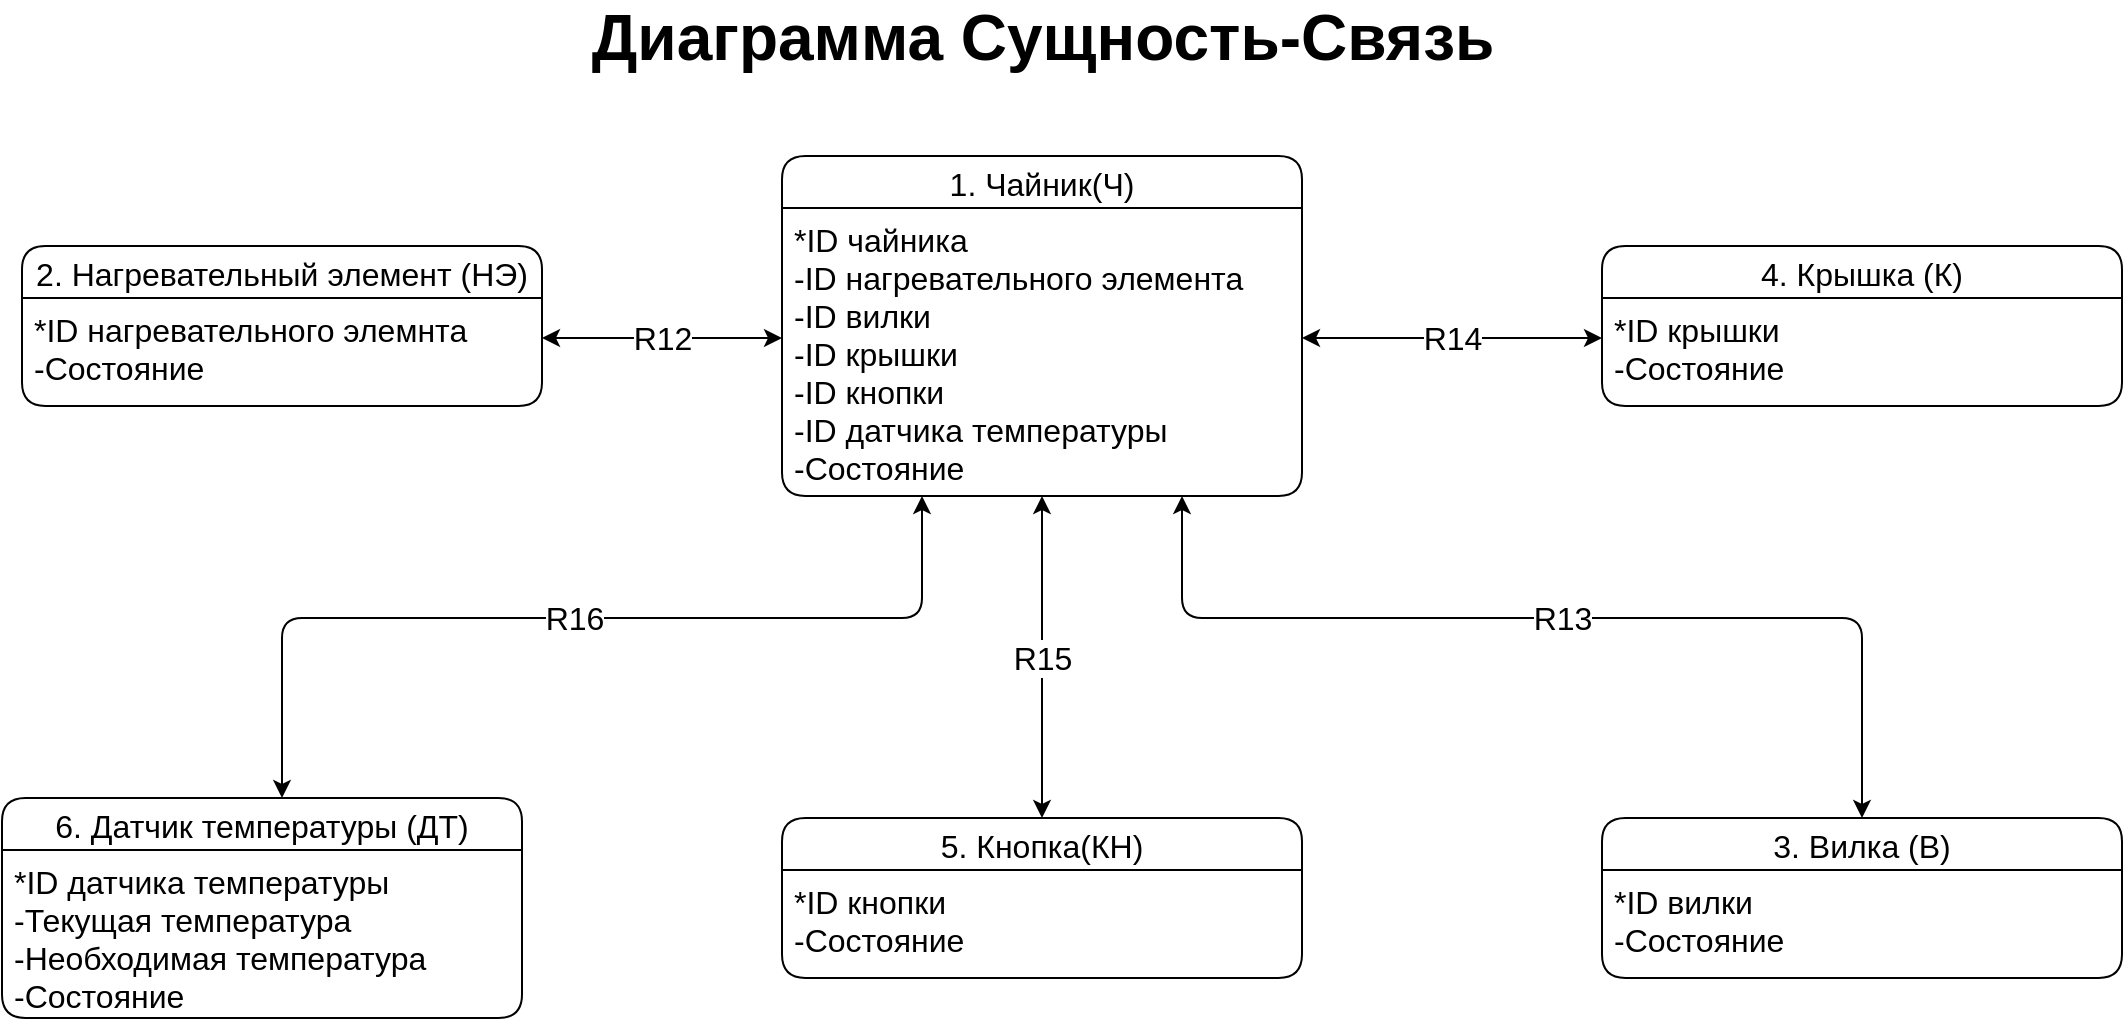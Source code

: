 <mxfile version="18.0.1" type="device" pages="5"><diagram id="1G98EZApd0XkNLwHM3sA" name="ДСС"><mxGraphModel dx="1422" dy="865" grid="1" gridSize="10" guides="1" tooltips="1" connect="1" arrows="1" fold="1" page="1" pageScale="1" pageWidth="4681" pageHeight="3300" math="0" shadow="0"><root><mxCell id="0"/><mxCell id="1" parent="0"/><mxCell id="W22pBPJYgx7MwGGvN9Yu-1" value="&lt;font size=&quot;1&quot; style=&quot;&quot;&gt;&lt;b style=&quot;font-size: 32px;&quot;&gt;Диаграмма Сущность-Связь&lt;/b&gt;&lt;/font&gt;" style="text;html=1;align=center;verticalAlign=middle;resizable=0;points=[];autosize=1;strokeColor=none;fillColor=none;fontSize=16;rounded=1;" parent="1" vertex="1"><mxGeometry x="585" y="225" width="470" height="30" as="geometry"/></mxCell><mxCell id="BxQdielDjKDKQkuaNwrJ-1" value="2. Нагревательный элемент (НЭ)" style="swimlane;fontStyle=0;childLayout=stackLayout;horizontal=1;startSize=26;fillColor=none;horizontalStack=0;resizeParent=1;resizeParentMax=0;resizeLast=0;collapsible=1;marginBottom=0;fontSize=16;rounded=1;" parent="1" vertex="1"><mxGeometry x="310" y="344" width="260" height="80" as="geometry"/></mxCell><mxCell id="BxQdielDjKDKQkuaNwrJ-2" value="*ID нагревательного элемнта&#10;-Cостояние&#10;" style="text;strokeColor=none;fillColor=none;align=left;verticalAlign=top;spacingLeft=4;spacingRight=4;overflow=hidden;rotatable=0;points=[[0,0.5],[1,0.5]];portConstraint=eastwest;fontSize=16;rounded=1;" parent="BxQdielDjKDKQkuaNwrJ-1" vertex="1"><mxGeometry y="26" width="260" height="54" as="geometry"/></mxCell><mxCell id="BxQdielDjKDKQkuaNwrJ-19" value="R16" style="edgeStyle=orthogonalEdgeStyle;rounded=1;orthogonalLoop=1;jettySize=auto;html=1;fontSize=16;startArrow=classic;startFill=1;" parent="1" source="BxQdielDjKDKQkuaNwrJ-5" target="BxQdielDjKDKQkuaNwrJ-15" edge="1"><mxGeometry relative="1" as="geometry"><Array as="points"><mxPoint x="760" y="530"/><mxPoint x="440" y="530"/></Array></mxGeometry></mxCell><mxCell id="BxQdielDjKDKQkuaNwrJ-20" value="R15" style="edgeStyle=orthogonalEdgeStyle;rounded=1;orthogonalLoop=1;jettySize=auto;html=1;fontSize=16;startArrow=classic;startFill=1;" parent="1" source="BxQdielDjKDKQkuaNwrJ-5" target="BxQdielDjKDKQkuaNwrJ-13" edge="1"><mxGeometry relative="1" as="geometry"/></mxCell><mxCell id="BxQdielDjKDKQkuaNwrJ-21" value="R14" style="edgeStyle=orthogonalEdgeStyle;rounded=1;orthogonalLoop=1;jettySize=auto;html=1;fontSize=16;startArrow=classic;startFill=1;" parent="1" source="BxQdielDjKDKQkuaNwrJ-5" target="BxQdielDjKDKQkuaNwrJ-11" edge="1"><mxGeometry relative="1" as="geometry"><Array as="points"><mxPoint x="1010" y="390"/><mxPoint x="1010" y="390"/></Array></mxGeometry></mxCell><mxCell id="BxQdielDjKDKQkuaNwrJ-22" value="R13" style="edgeStyle=orthogonalEdgeStyle;rounded=1;orthogonalLoop=1;jettySize=auto;html=1;fontSize=16;startArrow=classic;startFill=1;" parent="1" source="BxQdielDjKDKQkuaNwrJ-5" target="BxQdielDjKDKQkuaNwrJ-9" edge="1"><mxGeometry relative="1" as="geometry"><Array as="points"><mxPoint x="890" y="530"/><mxPoint x="1230" y="530"/></Array></mxGeometry></mxCell><mxCell id="BxQdielDjKDKQkuaNwrJ-5" value="1. Чайник(Ч)" style="swimlane;fontStyle=0;childLayout=stackLayout;horizontal=1;startSize=26;fillColor=none;horizontalStack=0;resizeParent=1;resizeParentMax=0;resizeLast=0;collapsible=1;marginBottom=0;fontSize=16;rounded=1;" parent="1" vertex="1"><mxGeometry x="690" y="299" width="260" height="170" as="geometry"/></mxCell><mxCell id="BxQdielDjKDKQkuaNwrJ-6" value="*ID чайника&#10;-ID нагревательного элемента&#10;-ID вилки&#10;-ID крышки&#10;-ID кнопки&#10;-ID датчика температуры&#10;-Cостояние&#10;" style="text;strokeColor=none;fillColor=none;align=left;verticalAlign=top;spacingLeft=4;spacingRight=4;overflow=hidden;rotatable=0;points=[[0,0.5],[1,0.5]];portConstraint=eastwest;fontSize=16;rounded=1;" parent="BxQdielDjKDKQkuaNwrJ-5" vertex="1"><mxGeometry y="26" width="260" height="144" as="geometry"/></mxCell><mxCell id="BxQdielDjKDKQkuaNwrJ-9" value="3. Вилка (В)" style="swimlane;fontStyle=0;childLayout=stackLayout;horizontal=1;startSize=26;fillColor=none;horizontalStack=0;resizeParent=1;resizeParentMax=0;resizeLast=0;collapsible=1;marginBottom=0;fontSize=16;rounded=1;" parent="1" vertex="1"><mxGeometry x="1100" y="630" width="260" height="80" as="geometry"/></mxCell><mxCell id="BxQdielDjKDKQkuaNwrJ-10" value="*ID вилки&#10;-Cостояние&#10;" style="text;strokeColor=none;fillColor=none;align=left;verticalAlign=top;spacingLeft=4;spacingRight=4;overflow=hidden;rotatable=0;points=[[0,0.5],[1,0.5]];portConstraint=eastwest;fontSize=16;rounded=1;" parent="BxQdielDjKDKQkuaNwrJ-9" vertex="1"><mxGeometry y="26" width="260" height="54" as="geometry"/></mxCell><mxCell id="BxQdielDjKDKQkuaNwrJ-11" value="4. Крышка (К)" style="swimlane;fontStyle=0;childLayout=stackLayout;horizontal=1;startSize=26;fillColor=none;horizontalStack=0;resizeParent=1;resizeParentMax=0;resizeLast=0;collapsible=1;marginBottom=0;fontSize=16;rounded=1;" parent="1" vertex="1"><mxGeometry x="1100" y="344" width="260" height="80" as="geometry"/></mxCell><mxCell id="BxQdielDjKDKQkuaNwrJ-12" value="*ID крышки&#10;-Cостояние&#10;" style="text;strokeColor=none;fillColor=none;align=left;verticalAlign=top;spacingLeft=4;spacingRight=4;overflow=hidden;rotatable=0;points=[[0,0.5],[1,0.5]];portConstraint=eastwest;fontSize=16;rounded=1;" parent="BxQdielDjKDKQkuaNwrJ-11" vertex="1"><mxGeometry y="26" width="260" height="54" as="geometry"/></mxCell><mxCell id="BxQdielDjKDKQkuaNwrJ-13" value="5. Кнопка(КН)" style="swimlane;fontStyle=0;childLayout=stackLayout;horizontal=1;startSize=26;fillColor=none;horizontalStack=0;resizeParent=1;resizeParentMax=0;resizeLast=0;collapsible=1;marginBottom=0;fontSize=16;rounded=1;" parent="1" vertex="1"><mxGeometry x="690" y="630" width="260" height="80" as="geometry"/></mxCell><mxCell id="BxQdielDjKDKQkuaNwrJ-14" value="*ID кнопки&#10;-Cостояние&#10;" style="text;strokeColor=none;fillColor=none;align=left;verticalAlign=top;spacingLeft=4;spacingRight=4;overflow=hidden;rotatable=0;points=[[0,0.5],[1,0.5]];portConstraint=eastwest;fontSize=16;rounded=1;" parent="BxQdielDjKDKQkuaNwrJ-13" vertex="1"><mxGeometry y="26" width="260" height="54" as="geometry"/></mxCell><mxCell id="BxQdielDjKDKQkuaNwrJ-15" value="6. Датчик температуры (ДТ)" style="swimlane;fontStyle=0;childLayout=stackLayout;horizontal=1;startSize=26;fillColor=none;horizontalStack=0;resizeParent=1;resizeParentMax=0;resizeLast=0;collapsible=1;marginBottom=0;fontSize=16;rounded=1;" parent="1" vertex="1"><mxGeometry x="300" y="620" width="260" height="110" as="geometry"/></mxCell><mxCell id="BxQdielDjKDKQkuaNwrJ-16" value="*ID датчика температуры&#10;-Текущая температура&#10;-Необходимая температура&#10;-Cостояние&#10;" style="text;strokeColor=none;fillColor=none;align=left;verticalAlign=top;spacingLeft=4;spacingRight=4;overflow=hidden;rotatable=0;points=[[0,0.5],[1,0.5]];portConstraint=eastwest;fontSize=16;rounded=1;" parent="BxQdielDjKDKQkuaNwrJ-15" vertex="1"><mxGeometry y="26" width="260" height="84" as="geometry"/></mxCell><mxCell id="BxQdielDjKDKQkuaNwrJ-17" value="R12" style="edgeStyle=orthogonalEdgeStyle;rounded=1;orthogonalLoop=1;jettySize=auto;html=1;fontSize=16;startArrow=classic;startFill=1;" parent="1" source="BxQdielDjKDKQkuaNwrJ-6" target="BxQdielDjKDKQkuaNwrJ-2" edge="1"><mxGeometry relative="1" as="geometry"><Array as="points"><mxPoint x="630" y="390"/><mxPoint x="630" y="390"/></Array></mxGeometry></mxCell></root></mxGraphModel></diagram><diagram id="YXNZhT3x1NFJAkweVwqr" name="ДПС"><mxGraphModel dx="1422" dy="865" grid="1" gridSize="10" guides="1" tooltips="1" connect="1" arrows="1" fold="1" page="1" pageScale="1" pageWidth="4681" pageHeight="3300" math="0" shadow="0"><root><mxCell id="bDL4ATKbaho1a3p4V-Jz-0"/><mxCell id="bDL4ATKbaho1a3p4V-Jz-1" parent="bDL4ATKbaho1a3p4V-Jz-0"/><mxCell id="7LEagK5MLIi-Edm-ylrw-0" value="&lt;font style=&quot;font-size: 32px&quot;&gt;&lt;b&gt;Диаграмма Переходов Состояний&lt;br&gt;&lt;/b&gt;&lt;/font&gt;" style="text;html=1;align=center;verticalAlign=middle;resizable=0;points=[];autosize=1;strokeColor=none;fillColor=none;rounded=1;" parent="bDL4ATKbaho1a3p4V-Jz-1" vertex="1"><mxGeometry x="75" y="45" width="550" height="30" as="geometry"/></mxCell><mxCell id="AFVl-xjs7eY5JYDPv28a-0" style="edgeStyle=orthogonalEdgeStyle;rounded=1;orthogonalLoop=1;jettySize=auto;html=1;exitX=0.5;exitY=1;exitDx=0;exitDy=0;entryX=0.5;entryY=0;entryDx=0;entryDy=0;fontSize=16;" parent="bDL4ATKbaho1a3p4V-Jz-1" source="AFVl-xjs7eY5JYDPv28a-1" target="AFVl-xjs7eY5JYDPv28a-4" edge="1"><mxGeometry relative="1" as="geometry"/></mxCell><mxCell id="AFVl-xjs7eY5JYDPv28a-1" value="" style="ellipse;whiteSpace=wrap;html=1;aspect=fixed;fontSize=16;rounded=1;" parent="bDL4ATKbaho1a3p4V-Jz-1" vertex="1"><mxGeometry x="2170" y="160" width="60" height="60" as="geometry"/></mxCell><mxCell id="AFVl-xjs7eY5JYDPv28a-2" value="&lt;b&gt;Чайник&lt;/b&gt;" style="text;html=1;align=center;verticalAlign=middle;resizable=0;points=[];autosize=1;strokeColor=none;fontSize=16;rounded=1;" parent="bDL4ATKbaho1a3p4V-Jz-1" vertex="1"><mxGeometry x="2165" y="100" width="70" height="20" as="geometry"/></mxCell><mxCell id="SwcUW99TJTt7Zmx4WiNN-1" value="Ч1" style="edgeStyle=orthogonalEdgeStyle;rounded=1;orthogonalLoop=1;jettySize=auto;html=1;fontSize=16;" parent="bDL4ATKbaho1a3p4V-Jz-1" source="AFVl-xjs7eY5JYDPv28a-4" target="SwcUW99TJTt7Zmx4WiNN-0" edge="1"><mxGeometry relative="1" as="geometry"/></mxCell><mxCell id="AFVl-xjs7eY5JYDPv28a-4" value="1. Выключен" style="whiteSpace=wrap;html=1;fontSize=16;rounded=1;" parent="bDL4ATKbaho1a3p4V-Jz-1" vertex="1"><mxGeometry x="2130" y="270" width="140" height="60" as="geometry"/></mxCell><mxCell id="AFVl-xjs7eY5JYDPv28a-5" value="Ч3" style="edgeStyle=orthogonalEdgeStyle;rounded=1;orthogonalLoop=1;jettySize=auto;html=1;fontSize=16;startArrow=none;startFill=0;" parent="bDL4ATKbaho1a3p4V-Jz-1" source="AFVl-xjs7eY5JYDPv28a-6" target="AFVl-xjs7eY5JYDPv28a-9" edge="1"><mxGeometry relative="1" as="geometry"><Array as="points"><mxPoint x="1980" y="500"/></Array></mxGeometry></mxCell><mxCell id="AFVl-xjs7eY5JYDPv28a-55" value="Ч6" style="edgeStyle=orthogonalEdgeStyle;rounded=1;orthogonalLoop=1;jettySize=auto;html=1;fontSize=16;" parent="bDL4ATKbaho1a3p4V-Jz-1" source="AFVl-xjs7eY5JYDPv28a-6" target="uFdaf2cwT-DEuZ2kQ7Cw-1" edge="1"><mxGeometry relative="1" as="geometry"><Array as="points"><mxPoint x="2240" y="390"/><mxPoint x="2240" y="390"/></Array></mxGeometry></mxCell><mxCell id="AFVl-xjs7eY5JYDPv28a-6" value="3. Включен" style="whiteSpace=wrap;html=1;fontSize=16;rounded=1;" parent="bDL4ATKbaho1a3p4V-Jz-1" vertex="1"><mxGeometry x="1910" y="380" width="140" height="60" as="geometry"/></mxCell><mxCell id="AFVl-xjs7eY5JYDPv28a-50" value="Ч4" style="edgeStyle=orthogonalEdgeStyle;rounded=1;orthogonalLoop=1;jettySize=auto;html=1;fontSize=16;" parent="bDL4ATKbaho1a3p4V-Jz-1" source="AFVl-xjs7eY5JYDPv28a-9" target="AFVl-xjs7eY5JYDPv28a-6" edge="1"><mxGeometry relative="1" as="geometry"><Array as="points"><mxPoint x="2160" y="430"/></Array></mxGeometry></mxCell><mxCell id="AFVl-xjs7eY5JYDPv28a-52" value="Ч5" style="edgeStyle=orthogonalEdgeStyle;rounded=1;orthogonalLoop=1;jettySize=auto;html=1;fontSize=16;" parent="bDL4ATKbaho1a3p4V-Jz-1" source="AFVl-xjs7eY5JYDPv28a-9" target="AFVl-xjs7eY5JYDPv28a-6" edge="1"><mxGeometry relative="1" as="geometry"><Array as="points"><mxPoint x="2210" y="410"/></Array></mxGeometry></mxCell><mxCell id="AFVl-xjs7eY5JYDPv28a-53" value="Ч6" style="edgeStyle=orthogonalEdgeStyle;rounded=1;orthogonalLoop=1;jettySize=auto;html=1;fontSize=16;" parent="bDL4ATKbaho1a3p4V-Jz-1" source="AFVl-xjs7eY5JYDPv28a-9" target="uFdaf2cwT-DEuZ2kQ7Cw-1" edge="1"><mxGeometry relative="1" as="geometry"><Array as="points"><mxPoint x="2345" y="500"/></Array><mxPoint x="2380" y="490" as="targetPoint"/></mxGeometry></mxCell><mxCell id="AFVl-xjs7eY5JYDPv28a-9" value="4. Работает" style="whiteSpace=wrap;html=1;fontSize=16;rounded=1;" parent="bDL4ATKbaho1a3p4V-Jz-1" vertex="1"><mxGeometry x="2130" y="470" width="140" height="60" as="geometry"/></mxCell><mxCell id="AFVl-xjs7eY5JYDPv28a-12" value="Ч1) Начало работы&lt;br&gt;Ч2) Вилка включена в розетку&lt;br&gt;Ч3) Кнопка нажата&lt;br&gt;&lt;div style=&quot;&quot;&gt;&lt;span style=&quot;background-color: initial;&quot;&gt;Ч4) Сработал датчик температуры&lt;/span&gt;&lt;/div&gt;Ч5) Кнопка отжата&lt;div style=&quot;&quot;&gt;Ч6) Вилка выткнута из розетки&lt;br&gt;&lt;/div&gt;&lt;div style=&quot;&quot;&gt;Ч7) Завершение работа&lt;/div&gt;" style="text;html=1;align=left;verticalAlign=middle;resizable=0;points=[];autosize=1;strokeColor=none;fillColor=none;fontSize=16;rounded=1;" parent="bDL4ATKbaho1a3p4V-Jz-1" vertex="1"><mxGeometry x="2525" y="170" width="270" height="140" as="geometry"/></mxCell><mxCell id="AFVl-xjs7eY5JYDPv28a-57" value="" style="shape=table;startSize=0;container=1;collapsible=0;childLayout=tableLayout;fontSize=16;rounded=1;" parent="bDL4ATKbaho1a3p4V-Jz-1" vertex="1"><mxGeometry x="2480" y="330" width="480" height="240" as="geometry"/></mxCell><mxCell id="AFVl-xjs7eY5JYDPv28a-58" value="" style="shape=tableRow;horizontal=0;startSize=0;swimlaneHead=0;swimlaneBody=0;top=0;left=0;bottom=0;right=0;collapsible=0;dropTarget=0;fillColor=none;points=[[0,0.5],[1,0.5]];portConstraint=eastwest;fontSize=16;rounded=1;" parent="AFVl-xjs7eY5JYDPv28a-57" vertex="1"><mxGeometry width="480" height="40" as="geometry"/></mxCell><mxCell id="AFVl-xjs7eY5JYDPv28a-59" value="" style="shape=partialRectangle;html=1;whiteSpace=wrap;connectable=0;overflow=hidden;fillColor=none;top=0;left=0;bottom=0;right=0;pointerEvents=1;fontSize=16;rounded=1;" parent="AFVl-xjs7eY5JYDPv28a-58" vertex="1"><mxGeometry width="60" height="40" as="geometry"><mxRectangle width="60" height="40" as="alternateBounds"/></mxGeometry></mxCell><mxCell id="AFVl-xjs7eY5JYDPv28a-60" value="Ч1" style="shape=partialRectangle;html=1;whiteSpace=wrap;connectable=0;overflow=hidden;fillColor=none;top=0;left=0;bottom=0;right=0;pointerEvents=1;fontSize=16;rounded=1;" parent="AFVl-xjs7eY5JYDPv28a-58" vertex="1"><mxGeometry x="60" width="60" height="40" as="geometry"><mxRectangle width="60" height="40" as="alternateBounds"/></mxGeometry></mxCell><mxCell id="AFVl-xjs7eY5JYDPv28a-61" value="Ч2" style="shape=partialRectangle;html=1;whiteSpace=wrap;connectable=0;overflow=hidden;fillColor=none;top=0;left=0;bottom=0;right=0;pointerEvents=1;fontSize=16;rounded=1;" parent="AFVl-xjs7eY5JYDPv28a-58" vertex="1"><mxGeometry x="120" width="60" height="40" as="geometry"><mxRectangle width="60" height="40" as="alternateBounds"/></mxGeometry></mxCell><mxCell id="AFVl-xjs7eY5JYDPv28a-62" value="Ч3" style="shape=partialRectangle;html=1;whiteSpace=wrap;connectable=0;overflow=hidden;fillColor=none;top=0;left=0;bottom=0;right=0;pointerEvents=1;fontSize=16;rounded=1;" parent="AFVl-xjs7eY5JYDPv28a-58" vertex="1"><mxGeometry x="180" width="60" height="40" as="geometry"><mxRectangle width="60" height="40" as="alternateBounds"/></mxGeometry></mxCell><mxCell id="AFVl-xjs7eY5JYDPv28a-63" value="Ч4" style="shape=partialRectangle;html=1;whiteSpace=wrap;connectable=0;overflow=hidden;fillColor=none;top=0;left=0;bottom=0;right=0;pointerEvents=1;fontSize=16;rounded=1;" parent="AFVl-xjs7eY5JYDPv28a-58" vertex="1"><mxGeometry x="240" width="60" height="40" as="geometry"><mxRectangle width="60" height="40" as="alternateBounds"/></mxGeometry></mxCell><mxCell id="AFVl-xjs7eY5JYDPv28a-64" value="Ч5" style="shape=partialRectangle;html=1;whiteSpace=wrap;connectable=0;overflow=hidden;fillColor=none;top=0;left=0;bottom=0;right=0;pointerEvents=1;fontSize=16;rounded=1;" parent="AFVl-xjs7eY5JYDPv28a-58" vertex="1"><mxGeometry x="300" width="60" height="40" as="geometry"><mxRectangle width="60" height="40" as="alternateBounds"/></mxGeometry></mxCell><mxCell id="uFdaf2cwT-DEuZ2kQ7Cw-4" value="Ч6" style="shape=partialRectangle;html=1;whiteSpace=wrap;connectable=0;overflow=hidden;fillColor=none;top=0;left=0;bottom=0;right=0;pointerEvents=1;fontSize=16;rounded=1;" parent="AFVl-xjs7eY5JYDPv28a-58" vertex="1"><mxGeometry x="360" width="60" height="40" as="geometry"><mxRectangle width="60" height="40" as="alternateBounds"/></mxGeometry></mxCell><mxCell id="SwcUW99TJTt7Zmx4WiNN-3" value="Ч7" style="shape=partialRectangle;html=1;whiteSpace=wrap;connectable=0;overflow=hidden;fillColor=none;top=0;left=0;bottom=0;right=0;pointerEvents=1;fontSize=16;rounded=1;" parent="AFVl-xjs7eY5JYDPv28a-58" vertex="1"><mxGeometry x="420" width="60" height="40" as="geometry"><mxRectangle width="60" height="40" as="alternateBounds"/></mxGeometry></mxCell><mxCell id="AFVl-xjs7eY5JYDPv28a-65" value="" style="shape=tableRow;horizontal=0;startSize=0;swimlaneHead=0;swimlaneBody=0;top=0;left=0;bottom=0;right=0;collapsible=0;dropTarget=0;fillColor=none;points=[[0,0.5],[1,0.5]];portConstraint=eastwest;fontSize=16;rounded=1;" parent="AFVl-xjs7eY5JYDPv28a-57" vertex="1"><mxGeometry y="40" width="480" height="40" as="geometry"/></mxCell><mxCell id="AFVl-xjs7eY5JYDPv28a-66" value="1" style="shape=partialRectangle;html=1;whiteSpace=wrap;connectable=0;overflow=hidden;fillColor=none;top=0;left=0;bottom=0;right=0;pointerEvents=1;fontSize=16;rounded=1;" parent="AFVl-xjs7eY5JYDPv28a-65" vertex="1"><mxGeometry width="60" height="40" as="geometry"><mxRectangle width="60" height="40" as="alternateBounds"/></mxGeometry></mxCell><mxCell id="AFVl-xjs7eY5JYDPv28a-67" value="2" style="shape=partialRectangle;html=1;whiteSpace=wrap;connectable=0;overflow=hidden;fillColor=none;top=0;left=0;bottom=0;right=0;pointerEvents=1;fontSize=16;rounded=1;" parent="AFVl-xjs7eY5JYDPv28a-65" vertex="1"><mxGeometry x="60" width="60" height="40" as="geometry"><mxRectangle width="60" height="40" as="alternateBounds"/></mxGeometry></mxCell><mxCell id="AFVl-xjs7eY5JYDPv28a-68" value="-" style="shape=partialRectangle;html=1;whiteSpace=wrap;connectable=0;overflow=hidden;fillColor=none;top=0;left=0;bottom=0;right=0;pointerEvents=1;fontSize=16;rounded=1;" parent="AFVl-xjs7eY5JYDPv28a-65" vertex="1"><mxGeometry x="120" width="60" height="40" as="geometry"><mxRectangle width="60" height="40" as="alternateBounds"/></mxGeometry></mxCell><mxCell id="AFVl-xjs7eY5JYDPv28a-69" value="-" style="shape=partialRectangle;html=1;whiteSpace=wrap;connectable=0;overflow=hidden;fillColor=none;top=0;left=0;bottom=0;right=0;pointerEvents=1;fontSize=16;rounded=1;" parent="AFVl-xjs7eY5JYDPv28a-65" vertex="1"><mxGeometry x="180" width="60" height="40" as="geometry"><mxRectangle width="60" height="40" as="alternateBounds"/></mxGeometry></mxCell><mxCell id="AFVl-xjs7eY5JYDPv28a-70" value="-" style="shape=partialRectangle;html=1;whiteSpace=wrap;connectable=0;overflow=hidden;fillColor=none;top=0;left=0;bottom=0;right=0;pointerEvents=1;fontSize=16;rounded=1;" parent="AFVl-xjs7eY5JYDPv28a-65" vertex="1"><mxGeometry x="240" width="60" height="40" as="geometry"><mxRectangle width="60" height="40" as="alternateBounds"/></mxGeometry></mxCell><mxCell id="AFVl-xjs7eY5JYDPv28a-71" value="-" style="shape=partialRectangle;html=1;whiteSpace=wrap;connectable=0;overflow=hidden;fillColor=none;top=0;left=0;bottom=0;right=0;pointerEvents=1;fontSize=16;rounded=1;" parent="AFVl-xjs7eY5JYDPv28a-65" vertex="1"><mxGeometry x="300" width="60" height="40" as="geometry"><mxRectangle width="60" height="40" as="alternateBounds"/></mxGeometry></mxCell><mxCell id="uFdaf2cwT-DEuZ2kQ7Cw-5" value="-" style="shape=partialRectangle;html=1;whiteSpace=wrap;connectable=0;overflow=hidden;fillColor=none;top=0;left=0;bottom=0;right=0;pointerEvents=1;fontSize=16;rounded=1;" parent="AFVl-xjs7eY5JYDPv28a-65" vertex="1"><mxGeometry x="360" width="60" height="40" as="geometry"><mxRectangle width="60" height="40" as="alternateBounds"/></mxGeometry></mxCell><mxCell id="SwcUW99TJTt7Zmx4WiNN-4" value="-" style="shape=partialRectangle;html=1;whiteSpace=wrap;connectable=0;overflow=hidden;fillColor=none;top=0;left=0;bottom=0;right=0;pointerEvents=1;fontSize=16;rounded=1;" parent="AFVl-xjs7eY5JYDPv28a-65" vertex="1"><mxGeometry x="420" width="60" height="40" as="geometry"><mxRectangle width="60" height="40" as="alternateBounds"/></mxGeometry></mxCell><mxCell id="AFVl-xjs7eY5JYDPv28a-72" value="" style="shape=tableRow;horizontal=0;startSize=0;swimlaneHead=0;swimlaneBody=0;top=0;left=0;bottom=0;right=0;collapsible=0;dropTarget=0;fillColor=none;points=[[0,0.5],[1,0.5]];portConstraint=eastwest;fontSize=16;rounded=1;" parent="AFVl-xjs7eY5JYDPv28a-57" vertex="1"><mxGeometry y="80" width="480" height="40" as="geometry"/></mxCell><mxCell id="AFVl-xjs7eY5JYDPv28a-73" value="2" style="shape=partialRectangle;html=1;whiteSpace=wrap;connectable=0;overflow=hidden;fillColor=none;top=0;left=0;bottom=0;right=0;pointerEvents=1;fontSize=16;rounded=1;" parent="AFVl-xjs7eY5JYDPv28a-72" vertex="1"><mxGeometry width="60" height="40" as="geometry"><mxRectangle width="60" height="40" as="alternateBounds"/></mxGeometry></mxCell><mxCell id="AFVl-xjs7eY5JYDPv28a-74" value="-" style="shape=partialRectangle;html=1;whiteSpace=wrap;connectable=0;overflow=hidden;fillColor=none;top=0;left=0;bottom=0;right=0;pointerEvents=1;fontSize=16;rounded=1;" parent="AFVl-xjs7eY5JYDPv28a-72" vertex="1"><mxGeometry x="60" width="60" height="40" as="geometry"><mxRectangle width="60" height="40" as="alternateBounds"/></mxGeometry></mxCell><mxCell id="AFVl-xjs7eY5JYDPv28a-75" value="3" style="shape=partialRectangle;html=1;whiteSpace=wrap;connectable=0;overflow=hidden;fillColor=none;top=0;left=0;bottom=0;right=0;pointerEvents=1;fontSize=16;rounded=1;" parent="AFVl-xjs7eY5JYDPv28a-72" vertex="1"><mxGeometry x="120" width="60" height="40" as="geometry"><mxRectangle width="60" height="40" as="alternateBounds"/></mxGeometry></mxCell><mxCell id="AFVl-xjs7eY5JYDPv28a-76" value="-" style="shape=partialRectangle;html=1;whiteSpace=wrap;connectable=0;overflow=hidden;fillColor=none;top=0;left=0;bottom=0;right=0;pointerEvents=1;fontSize=16;rounded=1;" parent="AFVl-xjs7eY5JYDPv28a-72" vertex="1"><mxGeometry x="180" width="60" height="40" as="geometry"><mxRectangle width="60" height="40" as="alternateBounds"/></mxGeometry></mxCell><mxCell id="AFVl-xjs7eY5JYDPv28a-77" value="-" style="shape=partialRectangle;html=1;whiteSpace=wrap;connectable=0;overflow=hidden;fillColor=none;top=0;left=0;bottom=0;right=0;pointerEvents=1;fontSize=16;rounded=1;" parent="AFVl-xjs7eY5JYDPv28a-72" vertex="1"><mxGeometry x="240" width="60" height="40" as="geometry"><mxRectangle width="60" height="40" as="alternateBounds"/></mxGeometry></mxCell><mxCell id="AFVl-xjs7eY5JYDPv28a-78" value="-" style="shape=partialRectangle;html=1;whiteSpace=wrap;connectable=0;overflow=hidden;fillColor=none;top=0;left=0;bottom=0;right=0;pointerEvents=1;fontSize=16;rounded=1;" parent="AFVl-xjs7eY5JYDPv28a-72" vertex="1"><mxGeometry x="300" width="60" height="40" as="geometry"><mxRectangle width="60" height="40" as="alternateBounds"/></mxGeometry></mxCell><mxCell id="uFdaf2cwT-DEuZ2kQ7Cw-6" value="-" style="shape=partialRectangle;html=1;whiteSpace=wrap;connectable=0;overflow=hidden;fillColor=none;top=0;left=0;bottom=0;right=0;pointerEvents=1;fontSize=16;rounded=1;" parent="AFVl-xjs7eY5JYDPv28a-72" vertex="1"><mxGeometry x="360" width="60" height="40" as="geometry"><mxRectangle width="60" height="40" as="alternateBounds"/></mxGeometry></mxCell><mxCell id="SwcUW99TJTt7Zmx4WiNN-5" value="-" style="shape=partialRectangle;html=1;whiteSpace=wrap;connectable=0;overflow=hidden;fillColor=none;top=0;left=0;bottom=0;right=0;pointerEvents=1;fontSize=16;rounded=1;" parent="AFVl-xjs7eY5JYDPv28a-72" vertex="1"><mxGeometry x="420" width="60" height="40" as="geometry"><mxRectangle width="60" height="40" as="alternateBounds"/></mxGeometry></mxCell><mxCell id="AFVl-xjs7eY5JYDPv28a-79" value="" style="shape=tableRow;horizontal=0;startSize=0;swimlaneHead=0;swimlaneBody=0;top=0;left=0;bottom=0;right=0;collapsible=0;dropTarget=0;fillColor=none;points=[[0,0.5],[1,0.5]];portConstraint=eastwest;fontSize=16;rounded=1;" parent="AFVl-xjs7eY5JYDPv28a-57" vertex="1"><mxGeometry y="120" width="480" height="40" as="geometry"/></mxCell><mxCell id="AFVl-xjs7eY5JYDPv28a-80" value="3" style="shape=partialRectangle;html=1;whiteSpace=wrap;connectable=0;overflow=hidden;fillColor=none;top=0;left=0;bottom=0;right=0;pointerEvents=1;fontSize=16;rounded=1;" parent="AFVl-xjs7eY5JYDPv28a-79" vertex="1"><mxGeometry width="60" height="40" as="geometry"><mxRectangle width="60" height="40" as="alternateBounds"/></mxGeometry></mxCell><mxCell id="AFVl-xjs7eY5JYDPv28a-81" value="-" style="shape=partialRectangle;html=1;whiteSpace=wrap;connectable=0;overflow=hidden;fillColor=none;top=0;left=0;bottom=0;right=0;pointerEvents=1;fontSize=16;rounded=1;" parent="AFVl-xjs7eY5JYDPv28a-79" vertex="1"><mxGeometry x="60" width="60" height="40" as="geometry"><mxRectangle width="60" height="40" as="alternateBounds"/></mxGeometry></mxCell><mxCell id="AFVl-xjs7eY5JYDPv28a-82" value="-" style="shape=partialRectangle;html=1;whiteSpace=wrap;connectable=0;overflow=hidden;fillColor=none;top=0;left=0;bottom=0;right=0;pointerEvents=1;fontSize=16;rounded=1;" parent="AFVl-xjs7eY5JYDPv28a-79" vertex="1"><mxGeometry x="120" width="60" height="40" as="geometry"><mxRectangle width="60" height="40" as="alternateBounds"/></mxGeometry></mxCell><mxCell id="AFVl-xjs7eY5JYDPv28a-83" value="4" style="shape=partialRectangle;html=1;whiteSpace=wrap;connectable=0;overflow=hidden;fillColor=none;top=0;left=0;bottom=0;right=0;pointerEvents=1;fontSize=16;rounded=1;" parent="AFVl-xjs7eY5JYDPv28a-79" vertex="1"><mxGeometry x="180" width="60" height="40" as="geometry"><mxRectangle width="60" height="40" as="alternateBounds"/></mxGeometry></mxCell><mxCell id="AFVl-xjs7eY5JYDPv28a-84" value="-" style="shape=partialRectangle;html=1;whiteSpace=wrap;connectable=0;overflow=hidden;fillColor=none;top=0;left=0;bottom=0;right=0;pointerEvents=1;fontSize=16;rounded=1;" parent="AFVl-xjs7eY5JYDPv28a-79" vertex="1"><mxGeometry x="240" width="60" height="40" as="geometry"><mxRectangle width="60" height="40" as="alternateBounds"/></mxGeometry></mxCell><mxCell id="AFVl-xjs7eY5JYDPv28a-85" value="-" style="shape=partialRectangle;html=1;whiteSpace=wrap;connectable=0;overflow=hidden;fillColor=none;top=0;left=0;bottom=0;right=0;pointerEvents=1;fontSize=16;rounded=1;" parent="AFVl-xjs7eY5JYDPv28a-79" vertex="1"><mxGeometry x="300" width="60" height="40" as="geometry"><mxRectangle width="60" height="40" as="alternateBounds"/></mxGeometry></mxCell><mxCell id="uFdaf2cwT-DEuZ2kQ7Cw-7" value="5" style="shape=partialRectangle;html=1;whiteSpace=wrap;connectable=0;overflow=hidden;fillColor=none;top=0;left=0;bottom=0;right=0;pointerEvents=1;fontSize=16;rounded=1;" parent="AFVl-xjs7eY5JYDPv28a-79" vertex="1"><mxGeometry x="360" width="60" height="40" as="geometry"><mxRectangle width="60" height="40" as="alternateBounds"/></mxGeometry></mxCell><mxCell id="SwcUW99TJTt7Zmx4WiNN-6" value="-" style="shape=partialRectangle;html=1;whiteSpace=wrap;connectable=0;overflow=hidden;fillColor=none;top=0;left=0;bottom=0;right=0;pointerEvents=1;fontSize=16;rounded=1;" parent="AFVl-xjs7eY5JYDPv28a-79" vertex="1"><mxGeometry x="420" width="60" height="40" as="geometry"><mxRectangle width="60" height="40" as="alternateBounds"/></mxGeometry></mxCell><mxCell id="uFdaf2cwT-DEuZ2kQ7Cw-8" style="shape=tableRow;horizontal=0;startSize=0;swimlaneHead=0;swimlaneBody=0;top=0;left=0;bottom=0;right=0;collapsible=0;dropTarget=0;fillColor=none;points=[[0,0.5],[1,0.5]];portConstraint=eastwest;fontSize=16;rounded=1;" parent="AFVl-xjs7eY5JYDPv28a-57" vertex="1"><mxGeometry y="160" width="480" height="40" as="geometry"/></mxCell><mxCell id="uFdaf2cwT-DEuZ2kQ7Cw-9" value="4" style="shape=partialRectangle;html=1;whiteSpace=wrap;connectable=0;overflow=hidden;fillColor=none;top=0;left=0;bottom=0;right=0;pointerEvents=1;fontSize=16;rounded=1;" parent="uFdaf2cwT-DEuZ2kQ7Cw-8" vertex="1"><mxGeometry width="60" height="40" as="geometry"><mxRectangle width="60" height="40" as="alternateBounds"/></mxGeometry></mxCell><mxCell id="uFdaf2cwT-DEuZ2kQ7Cw-10" value="-" style="shape=partialRectangle;html=1;whiteSpace=wrap;connectable=0;overflow=hidden;fillColor=none;top=0;left=0;bottom=0;right=0;pointerEvents=1;fontSize=16;rounded=1;" parent="uFdaf2cwT-DEuZ2kQ7Cw-8" vertex="1"><mxGeometry x="60" width="60" height="40" as="geometry"><mxRectangle width="60" height="40" as="alternateBounds"/></mxGeometry></mxCell><mxCell id="uFdaf2cwT-DEuZ2kQ7Cw-11" value="-" style="shape=partialRectangle;html=1;whiteSpace=wrap;connectable=0;overflow=hidden;fillColor=none;top=0;left=0;bottom=0;right=0;pointerEvents=1;fontSize=16;rounded=1;" parent="uFdaf2cwT-DEuZ2kQ7Cw-8" vertex="1"><mxGeometry x="120" width="60" height="40" as="geometry"><mxRectangle width="60" height="40" as="alternateBounds"/></mxGeometry></mxCell><mxCell id="uFdaf2cwT-DEuZ2kQ7Cw-12" value="-" style="shape=partialRectangle;html=1;whiteSpace=wrap;connectable=0;overflow=hidden;fillColor=none;top=0;left=0;bottom=0;right=0;pointerEvents=1;fontSize=16;rounded=1;" parent="uFdaf2cwT-DEuZ2kQ7Cw-8" vertex="1"><mxGeometry x="180" width="60" height="40" as="geometry"><mxRectangle width="60" height="40" as="alternateBounds"/></mxGeometry></mxCell><mxCell id="uFdaf2cwT-DEuZ2kQ7Cw-13" value="3" style="shape=partialRectangle;html=1;whiteSpace=wrap;connectable=0;overflow=hidden;fillColor=none;top=0;left=0;bottom=0;right=0;pointerEvents=1;fontSize=16;rounded=1;" parent="uFdaf2cwT-DEuZ2kQ7Cw-8" vertex="1"><mxGeometry x="240" width="60" height="40" as="geometry"><mxRectangle width="60" height="40" as="alternateBounds"/></mxGeometry></mxCell><mxCell id="uFdaf2cwT-DEuZ2kQ7Cw-14" value="3" style="shape=partialRectangle;html=1;whiteSpace=wrap;connectable=0;overflow=hidden;fillColor=none;top=0;left=0;bottom=0;right=0;pointerEvents=1;fontSize=16;rounded=1;" parent="uFdaf2cwT-DEuZ2kQ7Cw-8" vertex="1"><mxGeometry x="300" width="60" height="40" as="geometry"><mxRectangle width="60" height="40" as="alternateBounds"/></mxGeometry></mxCell><mxCell id="uFdaf2cwT-DEuZ2kQ7Cw-15" value="5" style="shape=partialRectangle;html=1;whiteSpace=wrap;connectable=0;overflow=hidden;fillColor=none;top=0;left=0;bottom=0;right=0;pointerEvents=1;fontSize=16;rounded=1;" parent="uFdaf2cwT-DEuZ2kQ7Cw-8" vertex="1"><mxGeometry x="360" width="60" height="40" as="geometry"><mxRectangle width="60" height="40" as="alternateBounds"/></mxGeometry></mxCell><mxCell id="SwcUW99TJTt7Zmx4WiNN-7" value="-" style="shape=partialRectangle;html=1;whiteSpace=wrap;connectable=0;overflow=hidden;fillColor=none;top=0;left=0;bottom=0;right=0;pointerEvents=1;fontSize=16;rounded=1;" parent="uFdaf2cwT-DEuZ2kQ7Cw-8" vertex="1"><mxGeometry x="420" width="60" height="40" as="geometry"><mxRectangle width="60" height="40" as="alternateBounds"/></mxGeometry></mxCell><mxCell id="SwcUW99TJTt7Zmx4WiNN-28" style="shape=tableRow;horizontal=0;startSize=0;swimlaneHead=0;swimlaneBody=0;top=0;left=0;bottom=0;right=0;collapsible=0;dropTarget=0;fillColor=none;points=[[0,0.5],[1,0.5]];portConstraint=eastwest;fontSize=16;rounded=1;" parent="AFVl-xjs7eY5JYDPv28a-57" vertex="1"><mxGeometry y="200" width="480" height="40" as="geometry"/></mxCell><mxCell id="SwcUW99TJTt7Zmx4WiNN-29" value="5" style="shape=partialRectangle;html=1;whiteSpace=wrap;connectable=0;overflow=hidden;fillColor=none;top=0;left=0;bottom=0;right=0;pointerEvents=1;fontSize=16;rounded=1;" parent="SwcUW99TJTt7Zmx4WiNN-28" vertex="1"><mxGeometry width="60" height="40" as="geometry"><mxRectangle width="60" height="40" as="alternateBounds"/></mxGeometry></mxCell><mxCell id="SwcUW99TJTt7Zmx4WiNN-30" value="-" style="shape=partialRectangle;html=1;whiteSpace=wrap;connectable=0;overflow=hidden;fillColor=none;top=0;left=0;bottom=0;right=0;pointerEvents=1;fontSize=16;rounded=1;" parent="SwcUW99TJTt7Zmx4WiNN-28" vertex="1"><mxGeometry x="60" width="60" height="40" as="geometry"><mxRectangle width="60" height="40" as="alternateBounds"/></mxGeometry></mxCell><mxCell id="SwcUW99TJTt7Zmx4WiNN-31" value="-" style="shape=partialRectangle;html=1;whiteSpace=wrap;connectable=0;overflow=hidden;fillColor=none;top=0;left=0;bottom=0;right=0;pointerEvents=1;fontSize=16;rounded=1;" parent="SwcUW99TJTt7Zmx4WiNN-28" vertex="1"><mxGeometry x="120" width="60" height="40" as="geometry"><mxRectangle width="60" height="40" as="alternateBounds"/></mxGeometry></mxCell><mxCell id="SwcUW99TJTt7Zmx4WiNN-32" value="-" style="shape=partialRectangle;html=1;whiteSpace=wrap;connectable=0;overflow=hidden;fillColor=none;top=0;left=0;bottom=0;right=0;pointerEvents=1;fontSize=16;rounded=1;" parent="SwcUW99TJTt7Zmx4WiNN-28" vertex="1"><mxGeometry x="180" width="60" height="40" as="geometry"><mxRectangle width="60" height="40" as="alternateBounds"/></mxGeometry></mxCell><mxCell id="SwcUW99TJTt7Zmx4WiNN-33" value="-" style="shape=partialRectangle;html=1;whiteSpace=wrap;connectable=0;overflow=hidden;fillColor=none;top=0;left=0;bottom=0;right=0;pointerEvents=1;fontSize=16;rounded=1;" parent="SwcUW99TJTt7Zmx4WiNN-28" vertex="1"><mxGeometry x="240" width="60" height="40" as="geometry"><mxRectangle width="60" height="40" as="alternateBounds"/></mxGeometry></mxCell><mxCell id="SwcUW99TJTt7Zmx4WiNN-34" value="-" style="shape=partialRectangle;html=1;whiteSpace=wrap;connectable=0;overflow=hidden;fillColor=none;top=0;left=0;bottom=0;right=0;pointerEvents=1;fontSize=16;rounded=1;" parent="SwcUW99TJTt7Zmx4WiNN-28" vertex="1"><mxGeometry x="300" width="60" height="40" as="geometry"><mxRectangle width="60" height="40" as="alternateBounds"/></mxGeometry></mxCell><mxCell id="SwcUW99TJTt7Zmx4WiNN-35" value="-" style="shape=partialRectangle;html=1;whiteSpace=wrap;connectable=0;overflow=hidden;fillColor=none;top=0;left=0;bottom=0;right=0;pointerEvents=1;fontSize=16;rounded=1;" parent="SwcUW99TJTt7Zmx4WiNN-28" vertex="1"><mxGeometry x="360" width="60" height="40" as="geometry"><mxRectangle width="60" height="40" as="alternateBounds"/></mxGeometry></mxCell><mxCell id="SwcUW99TJTt7Zmx4WiNN-36" value="1" style="shape=partialRectangle;html=1;whiteSpace=wrap;connectable=0;overflow=hidden;fillColor=none;top=0;left=0;bottom=0;right=0;pointerEvents=1;fontSize=16;rounded=1;" parent="SwcUW99TJTt7Zmx4WiNN-28" vertex="1"><mxGeometry x="420" width="60" height="40" as="geometry"><mxRectangle width="60" height="40" as="alternateBounds"/></mxGeometry></mxCell><mxCell id="AFVl-xjs7eY5JYDPv28a-106" style="edgeStyle=orthogonalEdgeStyle;rounded=1;orthogonalLoop=1;jettySize=auto;html=1;exitX=0.5;exitY=1;exitDx=0;exitDy=0;entryX=0.5;entryY=0;entryDx=0;entryDy=0;fontSize=16;" parent="bDL4ATKbaho1a3p4V-Jz-1" source="AFVl-xjs7eY5JYDPv28a-107" target="AFVl-xjs7eY5JYDPv28a-110" edge="1"><mxGeometry relative="1" as="geometry"/></mxCell><mxCell id="AFVl-xjs7eY5JYDPv28a-107" value="" style="ellipse;whiteSpace=wrap;html=1;aspect=fixed;fontSize=16;rounded=1;" parent="bDL4ATKbaho1a3p4V-Jz-1" vertex="1"><mxGeometry x="160.07" y="710" width="60" height="60" as="geometry"/></mxCell><mxCell id="AFVl-xjs7eY5JYDPv28a-108" value="&lt;b&gt;Нагревательный элемент&lt;/b&gt;" style="text;html=1;align=center;verticalAlign=middle;resizable=0;points=[];autosize=1;strokeColor=none;fontSize=16;rounded=1;" parent="bDL4ATKbaho1a3p4V-Jz-1" vertex="1"><mxGeometry x="270.13" y="650" width="220" height="20" as="geometry"/></mxCell><mxCell id="AFVl-xjs7eY5JYDPv28a-109" value="НЭ1" style="edgeStyle=orthogonalEdgeStyle;rounded=1;orthogonalLoop=1;jettySize=auto;html=1;exitX=0;exitY=0.5;exitDx=0;exitDy=0;entryX=0;entryY=0.5;entryDx=0;entryDy=0;fontSize=16;" parent="bDL4ATKbaho1a3p4V-Jz-1" source="AFVl-xjs7eY5JYDPv28a-110" target="AFVl-xjs7eY5JYDPv28a-112" edge="1"><mxGeometry relative="1" as="geometry"/></mxCell><mxCell id="AFVl-xjs7eY5JYDPv28a-110" value="1. Выключен" style="whiteSpace=wrap;html=1;fontSize=16;rounded=1;" parent="bDL4ATKbaho1a3p4V-Jz-1" vertex="1"><mxGeometry x="120.07" y="820" width="140" height="60" as="geometry"/></mxCell><mxCell id="AFVl-xjs7eY5JYDPv28a-111" value="НЭ2" style="edgeStyle=orthogonalEdgeStyle;rounded=1;orthogonalLoop=1;jettySize=auto;html=1;exitX=1;exitY=0.5;exitDx=0;exitDy=0;entryX=1;entryY=0.5;entryDx=0;entryDy=0;fontSize=16;" parent="bDL4ATKbaho1a3p4V-Jz-1" source="AFVl-xjs7eY5JYDPv28a-112" target="AFVl-xjs7eY5JYDPv28a-110" edge="1"><mxGeometry relative="1" as="geometry"/></mxCell><mxCell id="AFVl-xjs7eY5JYDPv28a-112" value="2. Включен" style="whiteSpace=wrap;html=1;fontSize=16;rounded=1;" parent="bDL4ATKbaho1a3p4V-Jz-1" vertex="1"><mxGeometry x="120.07" y="960" width="140" height="60" as="geometry"/></mxCell><mxCell id="AFVl-xjs7eY5JYDPv28a-113" value="НЭ1) Начать работу&lt;br&gt;НЭ2) Завершить работу" style="text;html=1;align=left;verticalAlign=middle;resizable=0;points=[];autosize=1;strokeColor=none;fillColor=none;fontSize=16;rounded=1;" parent="bDL4ATKbaho1a3p4V-Jz-1" vertex="1"><mxGeometry x="380.13" y="750" width="190" height="40" as="geometry"/></mxCell><mxCell id="AFVl-xjs7eY5JYDPv28a-114" value="" style="shape=table;startSize=0;container=1;collapsible=0;childLayout=tableLayout;fontSize=16;rounded=1;" parent="bDL4ATKbaho1a3p4V-Jz-1" vertex="1"><mxGeometry x="380.13" y="850" width="180" height="120" as="geometry"/></mxCell><mxCell id="AFVl-xjs7eY5JYDPv28a-115" value="" style="shape=tableRow;horizontal=0;startSize=0;swimlaneHead=0;swimlaneBody=0;top=0;left=0;bottom=0;right=0;collapsible=0;dropTarget=0;fillColor=none;points=[[0,0.5],[1,0.5]];portConstraint=eastwest;fontSize=16;rounded=1;" parent="AFVl-xjs7eY5JYDPv28a-114" vertex="1"><mxGeometry width="180" height="40" as="geometry"/></mxCell><mxCell id="AFVl-xjs7eY5JYDPv28a-116" value="" style="shape=partialRectangle;html=1;whiteSpace=wrap;connectable=0;overflow=hidden;fillColor=none;top=0;left=0;bottom=0;right=0;pointerEvents=1;fontSize=16;rounded=1;" parent="AFVl-xjs7eY5JYDPv28a-115" vertex="1"><mxGeometry width="60" height="40" as="geometry"><mxRectangle width="60" height="40" as="alternateBounds"/></mxGeometry></mxCell><mxCell id="AFVl-xjs7eY5JYDPv28a-117" value="НЭ1" style="shape=partialRectangle;html=1;whiteSpace=wrap;connectable=0;overflow=hidden;fillColor=none;top=0;left=0;bottom=0;right=0;pointerEvents=1;fontSize=16;rounded=1;" parent="AFVl-xjs7eY5JYDPv28a-115" vertex="1"><mxGeometry x="60" width="60" height="40" as="geometry"><mxRectangle width="60" height="40" as="alternateBounds"/></mxGeometry></mxCell><mxCell id="AFVl-xjs7eY5JYDPv28a-118" value="НЭ2" style="shape=partialRectangle;html=1;whiteSpace=wrap;connectable=0;overflow=hidden;fillColor=none;top=0;left=0;bottom=0;right=0;pointerEvents=1;fontSize=16;rounded=1;" parent="AFVl-xjs7eY5JYDPv28a-115" vertex="1"><mxGeometry x="120" width="60" height="40" as="geometry"><mxRectangle width="60" height="40" as="alternateBounds"/></mxGeometry></mxCell><mxCell id="AFVl-xjs7eY5JYDPv28a-119" value="" style="shape=tableRow;horizontal=0;startSize=0;swimlaneHead=0;swimlaneBody=0;top=0;left=0;bottom=0;right=0;collapsible=0;dropTarget=0;fillColor=none;points=[[0,0.5],[1,0.5]];portConstraint=eastwest;fontSize=16;rounded=1;" parent="AFVl-xjs7eY5JYDPv28a-114" vertex="1"><mxGeometry y="40" width="180" height="40" as="geometry"/></mxCell><mxCell id="AFVl-xjs7eY5JYDPv28a-120" value="1" style="shape=partialRectangle;html=1;whiteSpace=wrap;connectable=0;overflow=hidden;fillColor=none;top=0;left=0;bottom=0;right=0;pointerEvents=1;fontSize=16;rounded=1;" parent="AFVl-xjs7eY5JYDPv28a-119" vertex="1"><mxGeometry width="60" height="40" as="geometry"><mxRectangle width="60" height="40" as="alternateBounds"/></mxGeometry></mxCell><mxCell id="AFVl-xjs7eY5JYDPv28a-121" value="2" style="shape=partialRectangle;html=1;whiteSpace=wrap;connectable=0;overflow=hidden;fillColor=none;top=0;left=0;bottom=0;right=0;pointerEvents=1;fontSize=16;rounded=1;" parent="AFVl-xjs7eY5JYDPv28a-119" vertex="1"><mxGeometry x="60" width="60" height="40" as="geometry"><mxRectangle width="60" height="40" as="alternateBounds"/></mxGeometry></mxCell><mxCell id="AFVl-xjs7eY5JYDPv28a-122" value="-" style="shape=partialRectangle;html=1;whiteSpace=wrap;connectable=0;overflow=hidden;fillColor=none;top=0;left=0;bottom=0;right=0;pointerEvents=1;fontSize=16;rounded=1;" parent="AFVl-xjs7eY5JYDPv28a-119" vertex="1"><mxGeometry x="120" width="60" height="40" as="geometry"><mxRectangle width="60" height="40" as="alternateBounds"/></mxGeometry></mxCell><mxCell id="AFVl-xjs7eY5JYDPv28a-123" value="" style="shape=tableRow;horizontal=0;startSize=0;swimlaneHead=0;swimlaneBody=0;top=0;left=0;bottom=0;right=0;collapsible=0;dropTarget=0;fillColor=none;points=[[0,0.5],[1,0.5]];portConstraint=eastwest;fontSize=16;rounded=1;" parent="AFVl-xjs7eY5JYDPv28a-114" vertex="1"><mxGeometry y="80" width="180" height="40" as="geometry"/></mxCell><mxCell id="AFVl-xjs7eY5JYDPv28a-124" value="2" style="shape=partialRectangle;html=1;whiteSpace=wrap;connectable=0;overflow=hidden;fillColor=none;top=0;left=0;bottom=0;right=0;pointerEvents=1;fontSize=16;rounded=1;" parent="AFVl-xjs7eY5JYDPv28a-123" vertex="1"><mxGeometry width="60" height="40" as="geometry"><mxRectangle width="60" height="40" as="alternateBounds"/></mxGeometry></mxCell><mxCell id="AFVl-xjs7eY5JYDPv28a-125" value="-" style="shape=partialRectangle;html=1;whiteSpace=wrap;connectable=0;overflow=hidden;fillColor=none;top=0;left=0;bottom=0;right=0;pointerEvents=1;fontSize=16;rounded=1;" parent="AFVl-xjs7eY5JYDPv28a-123" vertex="1"><mxGeometry x="60" width="60" height="40" as="geometry"><mxRectangle width="60" height="40" as="alternateBounds"/></mxGeometry></mxCell><mxCell id="AFVl-xjs7eY5JYDPv28a-126" value="1" style="shape=partialRectangle;html=1;whiteSpace=wrap;connectable=0;overflow=hidden;fillColor=none;top=0;left=0;bottom=0;right=0;pointerEvents=1;fontSize=16;rounded=1;" parent="AFVl-xjs7eY5JYDPv28a-123" vertex="1"><mxGeometry x="120" width="60" height="40" as="geometry"><mxRectangle width="60" height="40" as="alternateBounds"/></mxGeometry></mxCell><mxCell id="AFVl-xjs7eY5JYDPv28a-127" style="edgeStyle=orthogonalEdgeStyle;rounded=1;orthogonalLoop=1;jettySize=auto;html=1;exitX=0.5;exitY=1;exitDx=0;exitDy=0;entryX=0.5;entryY=0;entryDx=0;entryDy=0;fontSize=16;" parent="bDL4ATKbaho1a3p4V-Jz-1" source="AFVl-xjs7eY5JYDPv28a-128" target="AFVl-xjs7eY5JYDPv28a-131" edge="1"><mxGeometry relative="1" as="geometry"/></mxCell><mxCell id="AFVl-xjs7eY5JYDPv28a-128" value="" style="ellipse;whiteSpace=wrap;html=1;aspect=fixed;fontSize=16;rounded=1;" parent="bDL4ATKbaho1a3p4V-Jz-1" vertex="1"><mxGeometry x="154.94" y="1130" width="60" height="60" as="geometry"/></mxCell><mxCell id="AFVl-xjs7eY5JYDPv28a-129" value="&lt;b&gt;Вилка&lt;/b&gt;" style="text;html=1;align=center;verticalAlign=middle;resizable=0;points=[];autosize=1;strokeColor=none;fontSize=16;rounded=1;" parent="bDL4ATKbaho1a3p4V-Jz-1" vertex="1"><mxGeometry x="305" y="1060" width="60" height="20" as="geometry"/></mxCell><mxCell id="AFVl-xjs7eY5JYDPv28a-130" value="В1" style="edgeStyle=orthogonalEdgeStyle;rounded=1;orthogonalLoop=1;jettySize=auto;html=1;exitX=0;exitY=0.5;exitDx=0;exitDy=0;entryX=0;entryY=0.5;entryDx=0;entryDy=0;fontSize=16;" parent="bDL4ATKbaho1a3p4V-Jz-1" source="AFVl-xjs7eY5JYDPv28a-131" target="AFVl-xjs7eY5JYDPv28a-133" edge="1"><mxGeometry relative="1" as="geometry"/></mxCell><mxCell id="AFVl-xjs7eY5JYDPv28a-131" value="1. Отключена" style="whiteSpace=wrap;html=1;fontSize=16;rounded=1;" parent="bDL4ATKbaho1a3p4V-Jz-1" vertex="1"><mxGeometry x="114.94" y="1240" width="140" height="60" as="geometry"/></mxCell><mxCell id="AFVl-xjs7eY5JYDPv28a-132" value="В2" style="edgeStyle=orthogonalEdgeStyle;rounded=1;orthogonalLoop=1;jettySize=auto;html=1;exitX=1;exitY=0.5;exitDx=0;exitDy=0;entryX=1;entryY=0.5;entryDx=0;entryDy=0;fontSize=16;" parent="bDL4ATKbaho1a3p4V-Jz-1" source="AFVl-xjs7eY5JYDPv28a-133" target="AFVl-xjs7eY5JYDPv28a-131" edge="1"><mxGeometry relative="1" as="geometry"/></mxCell><mxCell id="AFVl-xjs7eY5JYDPv28a-133" value="2. Подключена" style="whiteSpace=wrap;html=1;fontSize=16;rounded=1;" parent="bDL4ATKbaho1a3p4V-Jz-1" vertex="1"><mxGeometry x="114.94" y="1380" width="140" height="60" as="geometry"/></mxCell><mxCell id="AFVl-xjs7eY5JYDPv28a-134" value="&lt;span style=&quot;color: rgb(0, 0, 0); font-family: Helvetica; font-size: 16px; font-style: normal; font-variant-ligatures: normal; font-variant-caps: normal; font-weight: 400; letter-spacing: normal; orphans: 2; text-align: left; text-indent: 0px; text-transform: none; widows: 2; word-spacing: 0px; -webkit-text-stroke-width: 0px; background-color: rgb(248, 249, 250); text-decoration-thickness: initial; text-decoration-style: initial; text-decoration-color: initial; float: none; display: inline !important;&quot;&gt;В1) Вилку воткнули в розетку&lt;/span&gt;&lt;br style=&quot;color: rgb(0, 0, 0); font-family: Helvetica; font-size: 16px; font-style: normal; font-variant-ligatures: normal; font-variant-caps: normal; font-weight: 400; letter-spacing: normal; orphans: 2; text-align: left; text-indent: 0px; text-transform: none; widows: 2; word-spacing: 0px; -webkit-text-stroke-width: 0px; background-color: rgb(248, 249, 250); text-decoration-thickness: initial; text-decoration-style: initial; text-decoration-color: initial;&quot;&gt;&lt;span style=&quot;color: rgb(0, 0, 0); font-family: Helvetica; font-size: 16px; font-style: normal; font-variant-ligatures: normal; font-variant-caps: normal; font-weight: 400; letter-spacing: normal; orphans: 2; text-align: left; text-indent: 0px; text-transform: none; widows: 2; word-spacing: 0px; -webkit-text-stroke-width: 0px; background-color: rgb(248, 249, 250); text-decoration-thickness: initial; text-decoration-style: initial; text-decoration-color: initial; float: none; display: inline !important;&quot;&gt;В2) Вилку выдернули из розетки&lt;/span&gt;" style="text;whiteSpace=wrap;html=1;fontSize=16;rounded=1;" parent="bDL4ATKbaho1a3p4V-Jz-1" vertex="1"><mxGeometry x="385" y="1155" width="250" height="50" as="geometry"/></mxCell><mxCell id="AFVl-xjs7eY5JYDPv28a-135" value="" style="shape=table;startSize=0;container=1;collapsible=0;childLayout=tableLayout;fontSize=16;rounded=1;" parent="bDL4ATKbaho1a3p4V-Jz-1" vertex="1"><mxGeometry x="385" y="1260" width="180" height="120" as="geometry"/></mxCell><mxCell id="AFVl-xjs7eY5JYDPv28a-136" value="" style="shape=tableRow;horizontal=0;startSize=0;swimlaneHead=0;swimlaneBody=0;top=0;left=0;bottom=0;right=0;collapsible=0;dropTarget=0;fillColor=none;points=[[0,0.5],[1,0.5]];portConstraint=eastwest;fontSize=16;rounded=1;" parent="AFVl-xjs7eY5JYDPv28a-135" vertex="1"><mxGeometry width="180" height="40" as="geometry"/></mxCell><mxCell id="AFVl-xjs7eY5JYDPv28a-137" value="" style="shape=partialRectangle;html=1;whiteSpace=wrap;connectable=0;overflow=hidden;fillColor=none;top=0;left=0;bottom=0;right=0;pointerEvents=1;fontSize=16;rounded=1;" parent="AFVl-xjs7eY5JYDPv28a-136" vertex="1"><mxGeometry width="60" height="40" as="geometry"><mxRectangle width="60" height="40" as="alternateBounds"/></mxGeometry></mxCell><mxCell id="AFVl-xjs7eY5JYDPv28a-138" value="В1" style="shape=partialRectangle;html=1;whiteSpace=wrap;connectable=0;overflow=hidden;fillColor=none;top=0;left=0;bottom=0;right=0;pointerEvents=1;fontSize=16;rounded=1;" parent="AFVl-xjs7eY5JYDPv28a-136" vertex="1"><mxGeometry x="60" width="60" height="40" as="geometry"><mxRectangle width="60" height="40" as="alternateBounds"/></mxGeometry></mxCell><mxCell id="AFVl-xjs7eY5JYDPv28a-139" value="В2" style="shape=partialRectangle;html=1;whiteSpace=wrap;connectable=0;overflow=hidden;fillColor=none;top=0;left=0;bottom=0;right=0;pointerEvents=1;fontSize=16;rounded=1;" parent="AFVl-xjs7eY5JYDPv28a-136" vertex="1"><mxGeometry x="120" width="60" height="40" as="geometry"><mxRectangle width="60" height="40" as="alternateBounds"/></mxGeometry></mxCell><mxCell id="AFVl-xjs7eY5JYDPv28a-140" value="" style="shape=tableRow;horizontal=0;startSize=0;swimlaneHead=0;swimlaneBody=0;top=0;left=0;bottom=0;right=0;collapsible=0;dropTarget=0;fillColor=none;points=[[0,0.5],[1,0.5]];portConstraint=eastwest;fontSize=16;rounded=1;" parent="AFVl-xjs7eY5JYDPv28a-135" vertex="1"><mxGeometry y="40" width="180" height="40" as="geometry"/></mxCell><mxCell id="AFVl-xjs7eY5JYDPv28a-141" value="1" style="shape=partialRectangle;html=1;whiteSpace=wrap;connectable=0;overflow=hidden;fillColor=none;top=0;left=0;bottom=0;right=0;pointerEvents=1;fontSize=16;rounded=1;" parent="AFVl-xjs7eY5JYDPv28a-140" vertex="1"><mxGeometry width="60" height="40" as="geometry"><mxRectangle width="60" height="40" as="alternateBounds"/></mxGeometry></mxCell><mxCell id="AFVl-xjs7eY5JYDPv28a-142" value="2" style="shape=partialRectangle;html=1;whiteSpace=wrap;connectable=0;overflow=hidden;fillColor=none;top=0;left=0;bottom=0;right=0;pointerEvents=1;fontSize=16;rounded=1;" parent="AFVl-xjs7eY5JYDPv28a-140" vertex="1"><mxGeometry x="60" width="60" height="40" as="geometry"><mxRectangle width="60" height="40" as="alternateBounds"/></mxGeometry></mxCell><mxCell id="AFVl-xjs7eY5JYDPv28a-143" value="-" style="shape=partialRectangle;html=1;whiteSpace=wrap;connectable=0;overflow=hidden;fillColor=none;top=0;left=0;bottom=0;right=0;pointerEvents=1;fontSize=16;rounded=1;" parent="AFVl-xjs7eY5JYDPv28a-140" vertex="1"><mxGeometry x="120" width="60" height="40" as="geometry"><mxRectangle width="60" height="40" as="alternateBounds"/></mxGeometry></mxCell><mxCell id="AFVl-xjs7eY5JYDPv28a-144" value="" style="shape=tableRow;horizontal=0;startSize=0;swimlaneHead=0;swimlaneBody=0;top=0;left=0;bottom=0;right=0;collapsible=0;dropTarget=0;fillColor=none;points=[[0,0.5],[1,0.5]];portConstraint=eastwest;fontSize=16;rounded=1;" parent="AFVl-xjs7eY5JYDPv28a-135" vertex="1"><mxGeometry y="80" width="180" height="40" as="geometry"/></mxCell><mxCell id="AFVl-xjs7eY5JYDPv28a-145" value="2" style="shape=partialRectangle;html=1;whiteSpace=wrap;connectable=0;overflow=hidden;fillColor=none;top=0;left=0;bottom=0;right=0;pointerEvents=1;fontSize=16;rounded=1;" parent="AFVl-xjs7eY5JYDPv28a-144" vertex="1"><mxGeometry width="60" height="40" as="geometry"><mxRectangle width="60" height="40" as="alternateBounds"/></mxGeometry></mxCell><mxCell id="AFVl-xjs7eY5JYDPv28a-146" value="-" style="shape=partialRectangle;html=1;whiteSpace=wrap;connectable=0;overflow=hidden;fillColor=none;top=0;left=0;bottom=0;right=0;pointerEvents=1;fontSize=16;rounded=1;" parent="AFVl-xjs7eY5JYDPv28a-144" vertex="1"><mxGeometry x="60" width="60" height="40" as="geometry"><mxRectangle width="60" height="40" as="alternateBounds"/></mxGeometry></mxCell><mxCell id="AFVl-xjs7eY5JYDPv28a-147" value="1" style="shape=partialRectangle;html=1;whiteSpace=wrap;connectable=0;overflow=hidden;fillColor=none;top=0;left=0;bottom=0;right=0;pointerEvents=1;fontSize=16;rounded=1;" parent="AFVl-xjs7eY5JYDPv28a-144" vertex="1"><mxGeometry x="120" width="60" height="40" as="geometry"><mxRectangle width="60" height="40" as="alternateBounds"/></mxGeometry></mxCell><mxCell id="AFVl-xjs7eY5JYDPv28a-148" style="edgeStyle=orthogonalEdgeStyle;rounded=1;orthogonalLoop=1;jettySize=auto;html=1;exitX=0.5;exitY=1;exitDx=0;exitDy=0;entryX=0.5;entryY=0;entryDx=0;entryDy=0;fontSize=16;" parent="bDL4ATKbaho1a3p4V-Jz-1" source="AFVl-xjs7eY5JYDPv28a-149" target="AFVl-xjs7eY5JYDPv28a-152" edge="1"><mxGeometry relative="1" as="geometry"/></mxCell><mxCell id="AFVl-xjs7eY5JYDPv28a-149" value="" style="ellipse;whiteSpace=wrap;html=1;aspect=fixed;fontSize=16;rounded=1;" parent="bDL4ATKbaho1a3p4V-Jz-1" vertex="1"><mxGeometry x="135.02" y="1520" width="60" height="60" as="geometry"/></mxCell><mxCell id="AFVl-xjs7eY5JYDPv28a-150" value="&lt;b&gt;Крышка&lt;/b&gt;" style="text;html=1;align=center;verticalAlign=middle;resizable=0;points=[];autosize=1;strokeColor=none;fontSize=16;rounded=1;" parent="bDL4ATKbaho1a3p4V-Jz-1" vertex="1"><mxGeometry x="275.08" y="1470" width="80" height="20" as="geometry"/></mxCell><mxCell id="AFVl-xjs7eY5JYDPv28a-151" value="К1" style="edgeStyle=orthogonalEdgeStyle;rounded=1;orthogonalLoop=1;jettySize=auto;html=1;exitX=0;exitY=0.5;exitDx=0;exitDy=0;entryX=0;entryY=0.25;entryDx=0;entryDy=0;fontSize=16;" parent="bDL4ATKbaho1a3p4V-Jz-1" source="AFVl-xjs7eY5JYDPv28a-152" target="AFVl-xjs7eY5JYDPv28a-154" edge="1"><mxGeometry relative="1" as="geometry"/></mxCell><mxCell id="AFVl-xjs7eY5JYDPv28a-152" value="1. Закрыта" style="whiteSpace=wrap;html=1;fontSize=16;rounded=1;" parent="bDL4ATKbaho1a3p4V-Jz-1" vertex="1"><mxGeometry x="95.02" y="1630" width="140" height="60" as="geometry"/></mxCell><mxCell id="AFVl-xjs7eY5JYDPv28a-153" value="К2" style="edgeStyle=orthogonalEdgeStyle;rounded=1;orthogonalLoop=1;jettySize=auto;html=1;exitX=1;exitY=0.5;exitDx=0;exitDy=0;entryX=1;entryY=0.5;entryDx=0;entryDy=0;fontSize=16;" parent="bDL4ATKbaho1a3p4V-Jz-1" source="AFVl-xjs7eY5JYDPv28a-154" target="AFVl-xjs7eY5JYDPv28a-152" edge="1"><mxGeometry relative="1" as="geometry"><Array as="points"><mxPoint x="235.02" y="1790"/><mxPoint x="255.02" y="1790"/><mxPoint x="255.02" y="1660"/></Array></mxGeometry></mxCell><mxCell id="AFVl-xjs7eY5JYDPv28a-154" value="2. Открыта" style="whiteSpace=wrap;html=1;fontSize=16;rounded=1;" parent="bDL4ATKbaho1a3p4V-Jz-1" vertex="1"><mxGeometry x="95.02" y="1770" width="140" height="60" as="geometry"/></mxCell><mxCell id="AFVl-xjs7eY5JYDPv28a-155" value="&lt;span style=&quot;color: rgb(0, 0, 0); font-family: Helvetica; font-size: 16px; font-style: normal; font-variant-ligatures: normal; font-variant-caps: normal; font-weight: 400; letter-spacing: normal; orphans: 2; text-align: left; text-indent: 0px; text-transform: none; widows: 2; word-spacing: 0px; -webkit-text-stroke-width: 0px; background-color: rgb(248, 249, 250); text-decoration-thickness: initial; text-decoration-style: initial; text-decoration-color: initial; float: none; display: inline !important;&quot;&gt;К1) Крышку открыли&lt;/span&gt;&lt;br style=&quot;color: rgb(0, 0, 0); font-family: Helvetica; font-size: 16px; font-style: normal; font-variant-ligatures: normal; font-variant-caps: normal; font-weight: 400; letter-spacing: normal; orphans: 2; text-align: left; text-indent: 0px; text-transform: none; widows: 2; word-spacing: 0px; -webkit-text-stroke-width: 0px; background-color: rgb(248, 249, 250); text-decoration-thickness: initial; text-decoration-style: initial; text-decoration-color: initial;&quot;&gt;&lt;span style=&quot;color: rgb(0, 0, 0); font-family: Helvetica; font-size: 16px; font-style: normal; font-variant-ligatures: normal; font-variant-caps: normal; font-weight: 400; letter-spacing: normal; orphans: 2; text-align: left; text-indent: 0px; text-transform: none; widows: 2; word-spacing: 0px; -webkit-text-stroke-width: 0px; background-color: rgb(248, 249, 250); text-decoration-thickness: initial; text-decoration-style: initial; text-decoration-color: initial; float: none; display: inline !important;&quot;&gt;К2) Крышку закрыли&lt;/span&gt;" style="text;whiteSpace=wrap;html=1;fontSize=16;rounded=1;" parent="bDL4ATKbaho1a3p4V-Jz-1" vertex="1"><mxGeometry x="345.08" y="1580" width="250" height="50" as="geometry"/></mxCell><mxCell id="AFVl-xjs7eY5JYDPv28a-156" value="" style="shape=table;startSize=0;container=1;collapsible=0;childLayout=tableLayout;fontSize=16;rounded=1;" parent="bDL4ATKbaho1a3p4V-Jz-1" vertex="1"><mxGeometry x="345.08" y="1690" width="180" height="120" as="geometry"/></mxCell><mxCell id="AFVl-xjs7eY5JYDPv28a-157" value="" style="shape=tableRow;horizontal=0;startSize=0;swimlaneHead=0;swimlaneBody=0;top=0;left=0;bottom=0;right=0;collapsible=0;dropTarget=0;fillColor=none;points=[[0,0.5],[1,0.5]];portConstraint=eastwest;fontSize=16;rounded=1;" parent="AFVl-xjs7eY5JYDPv28a-156" vertex="1"><mxGeometry width="180" height="40" as="geometry"/></mxCell><mxCell id="AFVl-xjs7eY5JYDPv28a-158" value="" style="shape=partialRectangle;html=1;whiteSpace=wrap;connectable=0;overflow=hidden;fillColor=none;top=0;left=0;bottom=0;right=0;pointerEvents=1;fontSize=16;rounded=1;" parent="AFVl-xjs7eY5JYDPv28a-157" vertex="1"><mxGeometry width="60" height="40" as="geometry"><mxRectangle width="60" height="40" as="alternateBounds"/></mxGeometry></mxCell><mxCell id="AFVl-xjs7eY5JYDPv28a-159" value="К1" style="shape=partialRectangle;html=1;whiteSpace=wrap;connectable=0;overflow=hidden;fillColor=none;top=0;left=0;bottom=0;right=0;pointerEvents=1;fontSize=16;rounded=1;" parent="AFVl-xjs7eY5JYDPv28a-157" vertex="1"><mxGeometry x="60" width="60" height="40" as="geometry"><mxRectangle width="60" height="40" as="alternateBounds"/></mxGeometry></mxCell><mxCell id="AFVl-xjs7eY5JYDPv28a-160" value="К2" style="shape=partialRectangle;html=1;whiteSpace=wrap;connectable=0;overflow=hidden;fillColor=none;top=0;left=0;bottom=0;right=0;pointerEvents=1;fontSize=16;rounded=1;" parent="AFVl-xjs7eY5JYDPv28a-157" vertex="1"><mxGeometry x="120" width="60" height="40" as="geometry"><mxRectangle width="60" height="40" as="alternateBounds"/></mxGeometry></mxCell><mxCell id="AFVl-xjs7eY5JYDPv28a-161" value="" style="shape=tableRow;horizontal=0;startSize=0;swimlaneHead=0;swimlaneBody=0;top=0;left=0;bottom=0;right=0;collapsible=0;dropTarget=0;fillColor=none;points=[[0,0.5],[1,0.5]];portConstraint=eastwest;fontSize=16;rounded=1;" parent="AFVl-xjs7eY5JYDPv28a-156" vertex="1"><mxGeometry y="40" width="180" height="40" as="geometry"/></mxCell><mxCell id="AFVl-xjs7eY5JYDPv28a-162" value="1" style="shape=partialRectangle;html=1;whiteSpace=wrap;connectable=0;overflow=hidden;fillColor=none;top=0;left=0;bottom=0;right=0;pointerEvents=1;fontSize=16;rounded=1;" parent="AFVl-xjs7eY5JYDPv28a-161" vertex="1"><mxGeometry width="60" height="40" as="geometry"><mxRectangle width="60" height="40" as="alternateBounds"/></mxGeometry></mxCell><mxCell id="AFVl-xjs7eY5JYDPv28a-163" value="2" style="shape=partialRectangle;html=1;whiteSpace=wrap;connectable=0;overflow=hidden;fillColor=none;top=0;left=0;bottom=0;right=0;pointerEvents=1;fontSize=16;rounded=1;" parent="AFVl-xjs7eY5JYDPv28a-161" vertex="1"><mxGeometry x="60" width="60" height="40" as="geometry"><mxRectangle width="60" height="40" as="alternateBounds"/></mxGeometry></mxCell><mxCell id="AFVl-xjs7eY5JYDPv28a-164" value="-" style="shape=partialRectangle;html=1;whiteSpace=wrap;connectable=0;overflow=hidden;fillColor=none;top=0;left=0;bottom=0;right=0;pointerEvents=1;fontSize=16;rounded=1;" parent="AFVl-xjs7eY5JYDPv28a-161" vertex="1"><mxGeometry x="120" width="60" height="40" as="geometry"><mxRectangle width="60" height="40" as="alternateBounds"/></mxGeometry></mxCell><mxCell id="AFVl-xjs7eY5JYDPv28a-165" value="" style="shape=tableRow;horizontal=0;startSize=0;swimlaneHead=0;swimlaneBody=0;top=0;left=0;bottom=0;right=0;collapsible=0;dropTarget=0;fillColor=none;points=[[0,0.5],[1,0.5]];portConstraint=eastwest;fontSize=16;rounded=1;" parent="AFVl-xjs7eY5JYDPv28a-156" vertex="1"><mxGeometry y="80" width="180" height="40" as="geometry"/></mxCell><mxCell id="AFVl-xjs7eY5JYDPv28a-166" value="2" style="shape=partialRectangle;html=1;whiteSpace=wrap;connectable=0;overflow=hidden;fillColor=none;top=0;left=0;bottom=0;right=0;pointerEvents=1;fontSize=16;rounded=1;" parent="AFVl-xjs7eY5JYDPv28a-165" vertex="1"><mxGeometry width="60" height="40" as="geometry"><mxRectangle width="60" height="40" as="alternateBounds"/></mxGeometry></mxCell><mxCell id="AFVl-xjs7eY5JYDPv28a-167" value="-" style="shape=partialRectangle;html=1;whiteSpace=wrap;connectable=0;overflow=hidden;fillColor=none;top=0;left=0;bottom=0;right=0;pointerEvents=1;fontSize=16;rounded=1;" parent="AFVl-xjs7eY5JYDPv28a-165" vertex="1"><mxGeometry x="60" width="60" height="40" as="geometry"><mxRectangle width="60" height="40" as="alternateBounds"/></mxGeometry></mxCell><mxCell id="AFVl-xjs7eY5JYDPv28a-168" value="1" style="shape=partialRectangle;html=1;whiteSpace=wrap;connectable=0;overflow=hidden;fillColor=none;top=0;left=0;bottom=0;right=0;pointerEvents=1;fontSize=16;rounded=1;" parent="AFVl-xjs7eY5JYDPv28a-165" vertex="1"><mxGeometry x="120" width="60" height="40" as="geometry"><mxRectangle width="60" height="40" as="alternateBounds"/></mxGeometry></mxCell><mxCell id="AFVl-xjs7eY5JYDPv28a-169" style="edgeStyle=orthogonalEdgeStyle;rounded=1;orthogonalLoop=1;jettySize=auto;html=1;exitX=0.5;exitY=1;exitDx=0;exitDy=0;entryX=0.5;entryY=0;entryDx=0;entryDy=0;fontSize=16;" parent="bDL4ATKbaho1a3p4V-Jz-1" source="AFVl-xjs7eY5JYDPv28a-170" target="AFVl-xjs7eY5JYDPv28a-173" edge="1"><mxGeometry relative="1" as="geometry"/></mxCell><mxCell id="AFVl-xjs7eY5JYDPv28a-170" value="" style="ellipse;whiteSpace=wrap;html=1;aspect=fixed;fontSize=16;rounded=1;" parent="bDL4ATKbaho1a3p4V-Jz-1" vertex="1"><mxGeometry x="150.06" y="1940" width="60" height="60" as="geometry"/></mxCell><mxCell id="AFVl-xjs7eY5JYDPv28a-171" value="&lt;b&gt;Кнопка&lt;/b&gt;" style="text;html=1;align=center;verticalAlign=middle;resizable=0;points=[];autosize=1;strokeColor=none;fontSize=16;rounded=1;" parent="bDL4ATKbaho1a3p4V-Jz-1" vertex="1"><mxGeometry x="295.12" y="1890" width="70" height="20" as="geometry"/></mxCell><mxCell id="AFVl-xjs7eY5JYDPv28a-172" value="КН1" style="edgeStyle=orthogonalEdgeStyle;rounded=1;orthogonalLoop=1;jettySize=auto;html=1;exitX=0;exitY=0.5;exitDx=0;exitDy=0;entryX=0;entryY=0.25;entryDx=0;entryDy=0;fontSize=16;" parent="bDL4ATKbaho1a3p4V-Jz-1" source="AFVl-xjs7eY5JYDPv28a-173" target="AFVl-xjs7eY5JYDPv28a-175" edge="1"><mxGeometry relative="1" as="geometry"><Array as="points"><mxPoint x="90" y="2080"/><mxPoint x="90" y="2210"/><mxPoint x="110" y="2210"/></Array></mxGeometry></mxCell><mxCell id="AFVl-xjs7eY5JYDPv28a-173" value="1. Отжата" style="whiteSpace=wrap;html=1;fontSize=16;rounded=1;" parent="bDL4ATKbaho1a3p4V-Jz-1" vertex="1"><mxGeometry x="110.06" y="2050" width="140" height="60" as="geometry"/></mxCell><mxCell id="AFVl-xjs7eY5JYDPv28a-174" value="КН2" style="edgeStyle=orthogonalEdgeStyle;rounded=1;orthogonalLoop=1;jettySize=auto;html=1;exitX=1;exitY=0.5;exitDx=0;exitDy=0;entryX=1;entryY=0.5;entryDx=0;entryDy=0;fontSize=16;" parent="bDL4ATKbaho1a3p4V-Jz-1" source="AFVl-xjs7eY5JYDPv28a-175" target="AFVl-xjs7eY5JYDPv28a-173" edge="1"><mxGeometry relative="1" as="geometry"><Array as="points"><mxPoint x="270" y="2220"/><mxPoint x="270" y="2080"/></Array></mxGeometry></mxCell><mxCell id="AFVl-xjs7eY5JYDPv28a-175" value="2. Нажата" style="whiteSpace=wrap;html=1;fontSize=16;rounded=1;" parent="bDL4ATKbaho1a3p4V-Jz-1" vertex="1"><mxGeometry x="110.06" y="2190" width="140" height="60" as="geometry"/></mxCell><mxCell id="AFVl-xjs7eY5JYDPv28a-176" value="" style="shape=table;startSize=0;container=1;collapsible=0;childLayout=tableLayout;fontSize=16;rounded=1;" parent="bDL4ATKbaho1a3p4V-Jz-1" vertex="1"><mxGeometry x="360.12" y="2110" width="180" height="120" as="geometry"/></mxCell><mxCell id="AFVl-xjs7eY5JYDPv28a-177" value="" style="shape=tableRow;horizontal=0;startSize=0;swimlaneHead=0;swimlaneBody=0;top=0;left=0;bottom=0;right=0;collapsible=0;dropTarget=0;fillColor=none;points=[[0,0.5],[1,0.5]];portConstraint=eastwest;fontSize=16;rounded=1;" parent="AFVl-xjs7eY5JYDPv28a-176" vertex="1"><mxGeometry width="180" height="40" as="geometry"/></mxCell><mxCell id="AFVl-xjs7eY5JYDPv28a-178" value="" style="shape=partialRectangle;html=1;whiteSpace=wrap;connectable=0;overflow=hidden;fillColor=none;top=0;left=0;bottom=0;right=0;pointerEvents=1;fontSize=16;rounded=1;" parent="AFVl-xjs7eY5JYDPv28a-177" vertex="1"><mxGeometry width="60" height="40" as="geometry"><mxRectangle width="60" height="40" as="alternateBounds"/></mxGeometry></mxCell><mxCell id="AFVl-xjs7eY5JYDPv28a-179" value="КН1" style="shape=partialRectangle;html=1;whiteSpace=wrap;connectable=0;overflow=hidden;fillColor=none;top=0;left=0;bottom=0;right=0;pointerEvents=1;fontSize=16;rounded=1;" parent="AFVl-xjs7eY5JYDPv28a-177" vertex="1"><mxGeometry x="60" width="60" height="40" as="geometry"><mxRectangle width="60" height="40" as="alternateBounds"/></mxGeometry></mxCell><mxCell id="AFVl-xjs7eY5JYDPv28a-180" value="КН2" style="shape=partialRectangle;html=1;whiteSpace=wrap;connectable=0;overflow=hidden;fillColor=none;top=0;left=0;bottom=0;right=0;pointerEvents=1;fontSize=16;rounded=1;" parent="AFVl-xjs7eY5JYDPv28a-177" vertex="1"><mxGeometry x="120" width="60" height="40" as="geometry"><mxRectangle width="60" height="40" as="alternateBounds"/></mxGeometry></mxCell><mxCell id="AFVl-xjs7eY5JYDPv28a-181" value="" style="shape=tableRow;horizontal=0;startSize=0;swimlaneHead=0;swimlaneBody=0;top=0;left=0;bottom=0;right=0;collapsible=0;dropTarget=0;fillColor=none;points=[[0,0.5],[1,0.5]];portConstraint=eastwest;fontSize=16;rounded=1;" parent="AFVl-xjs7eY5JYDPv28a-176" vertex="1"><mxGeometry y="40" width="180" height="40" as="geometry"/></mxCell><mxCell id="AFVl-xjs7eY5JYDPv28a-182" value="1" style="shape=partialRectangle;html=1;whiteSpace=wrap;connectable=0;overflow=hidden;fillColor=none;top=0;left=0;bottom=0;right=0;pointerEvents=1;fontSize=16;rounded=1;" parent="AFVl-xjs7eY5JYDPv28a-181" vertex="1"><mxGeometry width="60" height="40" as="geometry"><mxRectangle width="60" height="40" as="alternateBounds"/></mxGeometry></mxCell><mxCell id="AFVl-xjs7eY5JYDPv28a-183" value="2" style="shape=partialRectangle;html=1;whiteSpace=wrap;connectable=0;overflow=hidden;fillColor=none;top=0;left=0;bottom=0;right=0;pointerEvents=1;fontSize=16;rounded=1;" parent="AFVl-xjs7eY5JYDPv28a-181" vertex="1"><mxGeometry x="60" width="60" height="40" as="geometry"><mxRectangle width="60" height="40" as="alternateBounds"/></mxGeometry></mxCell><mxCell id="AFVl-xjs7eY5JYDPv28a-184" value="-" style="shape=partialRectangle;html=1;whiteSpace=wrap;connectable=0;overflow=hidden;fillColor=none;top=0;left=0;bottom=0;right=0;pointerEvents=1;fontSize=16;rounded=1;" parent="AFVl-xjs7eY5JYDPv28a-181" vertex="1"><mxGeometry x="120" width="60" height="40" as="geometry"><mxRectangle width="60" height="40" as="alternateBounds"/></mxGeometry></mxCell><mxCell id="AFVl-xjs7eY5JYDPv28a-185" value="" style="shape=tableRow;horizontal=0;startSize=0;swimlaneHead=0;swimlaneBody=0;top=0;left=0;bottom=0;right=0;collapsible=0;dropTarget=0;fillColor=none;points=[[0,0.5],[1,0.5]];portConstraint=eastwest;fontSize=16;rounded=1;" parent="AFVl-xjs7eY5JYDPv28a-176" vertex="1"><mxGeometry y="80" width="180" height="40" as="geometry"/></mxCell><mxCell id="AFVl-xjs7eY5JYDPv28a-186" value="2" style="shape=partialRectangle;html=1;whiteSpace=wrap;connectable=0;overflow=hidden;fillColor=none;top=0;left=0;bottom=0;right=0;pointerEvents=1;fontSize=16;rounded=1;" parent="AFVl-xjs7eY5JYDPv28a-185" vertex="1"><mxGeometry width="60" height="40" as="geometry"><mxRectangle width="60" height="40" as="alternateBounds"/></mxGeometry></mxCell><mxCell id="AFVl-xjs7eY5JYDPv28a-187" value="-" style="shape=partialRectangle;html=1;whiteSpace=wrap;connectable=0;overflow=hidden;fillColor=none;top=0;left=0;bottom=0;right=0;pointerEvents=1;fontSize=16;rounded=1;" parent="AFVl-xjs7eY5JYDPv28a-185" vertex="1"><mxGeometry x="60" width="60" height="40" as="geometry"><mxRectangle width="60" height="40" as="alternateBounds"/></mxGeometry></mxCell><mxCell id="AFVl-xjs7eY5JYDPv28a-188" value="1" style="shape=partialRectangle;html=1;whiteSpace=wrap;connectable=0;overflow=hidden;fillColor=none;top=0;left=0;bottom=0;right=0;pointerEvents=1;fontSize=16;rounded=1;" parent="AFVl-xjs7eY5JYDPv28a-185" vertex="1"><mxGeometry x="120" width="60" height="40" as="geometry"><mxRectangle width="60" height="40" as="alternateBounds"/></mxGeometry></mxCell><mxCell id="mp7pxDNqs8-eV7nY7Bc8-0" value="&lt;span style=&quot;color: rgb(0, 0, 0); font-family: Helvetica; font-size: 16px; font-style: normal; font-variant-ligatures: normal; font-variant-caps: normal; font-weight: 400; letter-spacing: normal; orphans: 2; text-align: left; text-indent: 0px; text-transform: none; widows: 2; word-spacing: 0px; -webkit-text-stroke-width: 0px; background-color: rgb(248, 249, 250); text-decoration-thickness: initial; text-decoration-style: initial; text-decoration-color: initial; float: none; display: inline !important;&quot;&gt;КН1) Нажать&lt;/span&gt;&lt;br style=&quot;color: rgb(0, 0, 0); font-family: Helvetica; font-size: 16px; font-style: normal; font-variant-ligatures: normal; font-variant-caps: normal; font-weight: 400; letter-spacing: normal; orphans: 2; text-align: left; text-indent: 0px; text-transform: none; widows: 2; word-spacing: 0px; -webkit-text-stroke-width: 0px; background-color: rgb(248, 249, 250); text-decoration-thickness: initial; text-decoration-style: initial; text-decoration-color: initial;&quot;&gt;&lt;span style=&quot;color: rgb(0, 0, 0); font-family: Helvetica; font-size: 16px; font-style: normal; font-variant-ligatures: normal; font-variant-caps: normal; font-weight: 400; letter-spacing: normal; orphans: 2; text-align: left; text-indent: 0px; text-transform: none; widows: 2; word-spacing: 0px; -webkit-text-stroke-width: 0px; background-color: rgb(248, 249, 250); text-decoration-thickness: initial; text-decoration-style: initial; text-decoration-color: initial; float: none; display: inline !important;&quot;&gt;КН2) Отжать&lt;/span&gt;" style="text;whiteSpace=wrap;html=1;fontSize=16;rounded=1;" parent="bDL4ATKbaho1a3p4V-Jz-1" vertex="1"><mxGeometry x="345.13" y="1980" width="250" height="50" as="geometry"/></mxCell><mxCell id="mp7pxDNqs8-eV7nY7Bc8-1" style="edgeStyle=orthogonalEdgeStyle;rounded=1;orthogonalLoop=1;jettySize=auto;html=1;fontSize=16;startArrow=none;startFill=0;" parent="bDL4ATKbaho1a3p4V-Jz-1" source="mp7pxDNqs8-eV7nY7Bc8-2" target="mp7pxDNqs8-eV7nY7Bc8-5" edge="1"><mxGeometry relative="1" as="geometry"/></mxCell><mxCell id="mp7pxDNqs8-eV7nY7Bc8-2" value="" style="ellipse;whiteSpace=wrap;html=1;aspect=fixed;fontSize=16;rounded=1;" parent="bDL4ATKbaho1a3p4V-Jz-1" vertex="1"><mxGeometry x="154.94" y="2360" width="60" height="60" as="geometry"/></mxCell><mxCell id="mp7pxDNqs8-eV7nY7Bc8-3" value="&lt;b&gt;Датчик температуры&lt;/b&gt;" style="text;html=1;align=center;verticalAlign=middle;resizable=0;points=[];autosize=1;strokeColor=none;fontSize=16;rounded=1;" parent="bDL4ATKbaho1a3p4V-Jz-1" vertex="1"><mxGeometry x="270" y="2310" width="180" height="20" as="geometry"/></mxCell><mxCell id="mp7pxDNqs8-eV7nY7Bc8-4" value="ДТ1" style="edgeStyle=orthogonalEdgeStyle;rounded=1;orthogonalLoop=1;jettySize=auto;html=1;fontSize=16;startArrow=none;startFill=0;" parent="bDL4ATKbaho1a3p4V-Jz-1" source="mp7pxDNqs8-eV7nY7Bc8-5" target="mp7pxDNqs8-eV7nY7Bc8-7" edge="1"><mxGeometry relative="1" as="geometry"><Array as="points"><mxPoint x="90" y="2500"/></Array></mxGeometry></mxCell><mxCell id="mp7pxDNqs8-eV7nY7Bc8-5" value="1. Выключен" style="whiteSpace=wrap;html=1;fontSize=16;rounded=1;" parent="bDL4ATKbaho1a3p4V-Jz-1" vertex="1"><mxGeometry x="114.94" y="2470" width="140" height="60" as="geometry"/></mxCell><mxCell id="8UZpiY3HJnnzbKVdUJVp-1" value="ДТ2" style="edgeStyle=orthogonalEdgeStyle;rounded=1;orthogonalLoop=1;jettySize=auto;html=1;fontSize=16;" parent="bDL4ATKbaho1a3p4V-Jz-1" source="mp7pxDNqs8-eV7nY7Bc8-7" target="C05TVqti_-CANnH8i55v-0" edge="1"><mxGeometry relative="1" as="geometry"/></mxCell><mxCell id="mp7pxDNqs8-eV7nY7Bc8-7" value="2. Измеряет температуру" style="whiteSpace=wrap;html=1;fontSize=16;rounded=1;" parent="bDL4ATKbaho1a3p4V-Jz-1" vertex="1"><mxGeometry x="20.07" y="2630" width="140" height="60" as="geometry"/></mxCell><mxCell id="mp7pxDNqs8-eV7nY7Bc8-8" value="&lt;span style=&quot;color: rgb(0, 0, 0); font-family: Helvetica; font-size: 16px; font-style: normal; font-variant-ligatures: normal; font-variant-caps: normal; font-weight: 400; letter-spacing: normal; orphans: 2; text-align: left; text-indent: 0px; text-transform: none; widows: 2; word-spacing: 0px; -webkit-text-stroke-width: 0px; background-color: rgb(248, 249, 250); text-decoration-thickness: initial; text-decoration-style: initial; text-decoration-color: initial; float: none; display: inline !important;&quot;&gt;ДТ1) Датчик включен&lt;br&gt;ДТ2) Температура достигнута&amp;nbsp;&lt;/span&gt;&lt;br style=&quot;color: rgb(0, 0, 0); font-family: Helvetica; font-size: 16px; font-style: normal; font-variant-ligatures: normal; font-variant-caps: normal; font-weight: 400; letter-spacing: normal; orphans: 2; text-align: left; text-indent: 0px; text-transform: none; widows: 2; word-spacing: 0px; -webkit-text-stroke-width: 0px; background-color: rgb(248, 249, 250); text-decoration-thickness: initial; text-decoration-style: initial; text-decoration-color: initial;&quot;&gt;&lt;span style=&quot;color: rgb(0, 0, 0); font-family: Helvetica; font-size: 16px; font-style: normal; font-variant-ligatures: normal; font-variant-caps: normal; font-weight: 400; letter-spacing: normal; orphans: 2; text-align: left; text-indent: 0px; text-transform: none; widows: 2; word-spacing: 0px; -webkit-text-stroke-width: 0px; background-color: rgb(248, 249, 250); text-decoration-thickness: initial; text-decoration-style: initial; text-decoration-color: initial; float: none; display: inline !important;&quot;&gt;ДТ3) Датчик выключен&lt;br&gt;&lt;/span&gt;" style="text;whiteSpace=wrap;html=1;fontSize=16;rounded=1;" parent="bDL4ATKbaho1a3p4V-Jz-1" vertex="1"><mxGeometry x="490.12" y="2420" width="400" height="70" as="geometry"/></mxCell><mxCell id="8UZpiY3HJnnzbKVdUJVp-0" value="ДТ3" style="edgeStyle=orthogonalEdgeStyle;rounded=1;orthogonalLoop=1;jettySize=auto;html=1;fontSize=16;" parent="bDL4ATKbaho1a3p4V-Jz-1" source="C05TVqti_-CANnH8i55v-0" target="mp7pxDNqs8-eV7nY7Bc8-5" edge="1"><mxGeometry relative="1" as="geometry"><Array as="points"><mxPoint x="290" y="2500"/></Array></mxGeometry></mxCell><mxCell id="C05TVqti_-CANnH8i55v-0" value="3. Сигнализирует" style="whiteSpace=wrap;html=1;fontSize=16;rounded=1;" parent="bDL4ATKbaho1a3p4V-Jz-1" vertex="1"><mxGeometry x="220.07" y="2630" width="140" height="60" as="geometry"/></mxCell><mxCell id="C05TVqti_-CANnH8i55v-3" value="" style="shape=table;startSize=0;container=1;collapsible=0;childLayout=tableLayout;rounded=1;fontSize=16;" parent="bDL4ATKbaho1a3p4V-Jz-1" vertex="1"><mxGeometry x="480" y="2520" width="240" height="160" as="geometry"/></mxCell><mxCell id="C05TVqti_-CANnH8i55v-4" value="" style="shape=tableRow;horizontal=0;startSize=0;swimlaneHead=0;swimlaneBody=0;top=0;left=0;bottom=0;right=0;collapsible=0;dropTarget=0;fillColor=none;points=[[0,0.5],[1,0.5]];portConstraint=eastwest;rounded=1;fontSize=16;" parent="C05TVqti_-CANnH8i55v-3" vertex="1"><mxGeometry width="240" height="40" as="geometry"/></mxCell><mxCell id="C05TVqti_-CANnH8i55v-5" value="" style="shape=partialRectangle;html=1;whiteSpace=wrap;connectable=0;overflow=hidden;fillColor=none;top=0;left=0;bottom=0;right=0;pointerEvents=1;rounded=1;fontSize=16;" parent="C05TVqti_-CANnH8i55v-4" vertex="1"><mxGeometry width="60" height="40" as="geometry"><mxRectangle width="60" height="40" as="alternateBounds"/></mxGeometry></mxCell><mxCell id="C05TVqti_-CANnH8i55v-6" value="ДТ1" style="shape=partialRectangle;html=1;whiteSpace=wrap;connectable=0;overflow=hidden;fillColor=none;top=0;left=0;bottom=0;right=0;pointerEvents=1;rounded=1;fontSize=16;" parent="C05TVqti_-CANnH8i55v-4" vertex="1"><mxGeometry x="60" width="60" height="40" as="geometry"><mxRectangle width="60" height="40" as="alternateBounds"/></mxGeometry></mxCell><mxCell id="C05TVqti_-CANnH8i55v-7" value="ДТ2" style="shape=partialRectangle;html=1;whiteSpace=wrap;connectable=0;overflow=hidden;fillColor=none;top=0;left=0;bottom=0;right=0;pointerEvents=1;rounded=1;fontSize=16;" parent="C05TVqti_-CANnH8i55v-4" vertex="1"><mxGeometry x="120" width="60" height="40" as="geometry"><mxRectangle width="60" height="40" as="alternateBounds"/></mxGeometry></mxCell><mxCell id="C05TVqti_-CANnH8i55v-8" value="ДТ3" style="shape=partialRectangle;html=1;whiteSpace=wrap;connectable=0;overflow=hidden;fillColor=none;top=0;left=0;bottom=0;right=0;pointerEvents=1;rounded=1;fontSize=16;" parent="C05TVqti_-CANnH8i55v-4" vertex="1"><mxGeometry x="180" width="60" height="40" as="geometry"><mxRectangle width="60" height="40" as="alternateBounds"/></mxGeometry></mxCell><mxCell id="C05TVqti_-CANnH8i55v-10" value="" style="shape=tableRow;horizontal=0;startSize=0;swimlaneHead=0;swimlaneBody=0;top=0;left=0;bottom=0;right=0;collapsible=0;dropTarget=0;fillColor=none;points=[[0,0.5],[1,0.5]];portConstraint=eastwest;rounded=1;fontSize=16;" parent="C05TVqti_-CANnH8i55v-3" vertex="1"><mxGeometry y="40" width="240" height="40" as="geometry"/></mxCell><mxCell id="C05TVqti_-CANnH8i55v-11" value="1" style="shape=partialRectangle;html=1;whiteSpace=wrap;connectable=0;overflow=hidden;fillColor=none;top=0;left=0;bottom=0;right=0;pointerEvents=1;rounded=1;fontSize=16;" parent="C05TVqti_-CANnH8i55v-10" vertex="1"><mxGeometry width="60" height="40" as="geometry"><mxRectangle width="60" height="40" as="alternateBounds"/></mxGeometry></mxCell><mxCell id="C05TVqti_-CANnH8i55v-12" value="2" style="shape=partialRectangle;html=1;whiteSpace=wrap;connectable=0;overflow=hidden;fillColor=none;top=0;left=0;bottom=0;right=0;pointerEvents=1;rounded=1;fontSize=16;" parent="C05TVqti_-CANnH8i55v-10" vertex="1"><mxGeometry x="60" width="60" height="40" as="geometry"><mxRectangle width="60" height="40" as="alternateBounds"/></mxGeometry></mxCell><mxCell id="C05TVqti_-CANnH8i55v-13" value="-" style="shape=partialRectangle;html=1;whiteSpace=wrap;connectable=0;overflow=hidden;fillColor=none;top=0;left=0;bottom=0;right=0;pointerEvents=1;rounded=1;fontSize=16;" parent="C05TVqti_-CANnH8i55v-10" vertex="1"><mxGeometry x="120" width="60" height="40" as="geometry"><mxRectangle width="60" height="40" as="alternateBounds"/></mxGeometry></mxCell><mxCell id="C05TVqti_-CANnH8i55v-14" value="-" style="shape=partialRectangle;html=1;whiteSpace=wrap;connectable=0;overflow=hidden;fillColor=none;top=0;left=0;bottom=0;right=0;pointerEvents=1;rounded=1;fontSize=16;" parent="C05TVqti_-CANnH8i55v-10" vertex="1"><mxGeometry x="180" width="60" height="40" as="geometry"><mxRectangle width="60" height="40" as="alternateBounds"/></mxGeometry></mxCell><mxCell id="C05TVqti_-CANnH8i55v-16" value="" style="shape=tableRow;horizontal=0;startSize=0;swimlaneHead=0;swimlaneBody=0;top=0;left=0;bottom=0;right=0;collapsible=0;dropTarget=0;fillColor=none;points=[[0,0.5],[1,0.5]];portConstraint=eastwest;rounded=1;fontSize=16;" parent="C05TVqti_-CANnH8i55v-3" vertex="1"><mxGeometry y="80" width="240" height="40" as="geometry"/></mxCell><mxCell id="C05TVqti_-CANnH8i55v-17" value="2" style="shape=partialRectangle;html=1;whiteSpace=wrap;connectable=0;overflow=hidden;fillColor=none;top=0;left=0;bottom=0;right=0;pointerEvents=1;rounded=1;fontSize=16;" parent="C05TVqti_-CANnH8i55v-16" vertex="1"><mxGeometry width="60" height="40" as="geometry"><mxRectangle width="60" height="40" as="alternateBounds"/></mxGeometry></mxCell><mxCell id="C05TVqti_-CANnH8i55v-18" value="-" style="shape=partialRectangle;html=1;whiteSpace=wrap;connectable=0;overflow=hidden;fillColor=none;top=0;left=0;bottom=0;right=0;pointerEvents=1;rounded=1;fontSize=16;" parent="C05TVqti_-CANnH8i55v-16" vertex="1"><mxGeometry x="60" width="60" height="40" as="geometry"><mxRectangle width="60" height="40" as="alternateBounds"/></mxGeometry></mxCell><mxCell id="C05TVqti_-CANnH8i55v-19" value="3" style="shape=partialRectangle;html=1;whiteSpace=wrap;connectable=0;overflow=hidden;fillColor=none;top=0;left=0;bottom=0;right=0;pointerEvents=1;rounded=1;fontSize=16;" parent="C05TVqti_-CANnH8i55v-16" vertex="1"><mxGeometry x="120" width="60" height="40" as="geometry"><mxRectangle width="60" height="40" as="alternateBounds"/></mxGeometry></mxCell><mxCell id="C05TVqti_-CANnH8i55v-20" value="-" style="shape=partialRectangle;html=1;whiteSpace=wrap;connectable=0;overflow=hidden;fillColor=none;top=0;left=0;bottom=0;right=0;pointerEvents=1;rounded=1;fontSize=16;" parent="C05TVqti_-CANnH8i55v-16" vertex="1"><mxGeometry x="180" width="60" height="40" as="geometry"><mxRectangle width="60" height="40" as="alternateBounds"/></mxGeometry></mxCell><mxCell id="C05TVqti_-CANnH8i55v-22" value="" style="shape=tableRow;horizontal=0;startSize=0;swimlaneHead=0;swimlaneBody=0;top=0;left=0;bottom=0;right=0;collapsible=0;dropTarget=0;fillColor=none;points=[[0,0.5],[1,0.5]];portConstraint=eastwest;rounded=1;fontSize=16;" parent="C05TVqti_-CANnH8i55v-3" vertex="1"><mxGeometry y="120" width="240" height="40" as="geometry"/></mxCell><mxCell id="C05TVqti_-CANnH8i55v-23" value="3" style="shape=partialRectangle;html=1;whiteSpace=wrap;connectable=0;overflow=hidden;fillColor=none;top=0;left=0;bottom=0;right=0;pointerEvents=1;rounded=1;fontSize=16;" parent="C05TVqti_-CANnH8i55v-22" vertex="1"><mxGeometry width="60" height="40" as="geometry"><mxRectangle width="60" height="40" as="alternateBounds"/></mxGeometry></mxCell><mxCell id="C05TVqti_-CANnH8i55v-24" value="-" style="shape=partialRectangle;html=1;whiteSpace=wrap;connectable=0;overflow=hidden;fillColor=none;top=0;left=0;bottom=0;right=0;pointerEvents=1;rounded=1;fontSize=16;" parent="C05TVqti_-CANnH8i55v-22" vertex="1"><mxGeometry x="60" width="60" height="40" as="geometry"><mxRectangle width="60" height="40" as="alternateBounds"/></mxGeometry></mxCell><mxCell id="C05TVqti_-CANnH8i55v-25" value="-" style="shape=partialRectangle;html=1;whiteSpace=wrap;connectable=0;overflow=hidden;fillColor=none;top=0;left=0;bottom=0;right=0;pointerEvents=1;rounded=1;fontSize=16;" parent="C05TVqti_-CANnH8i55v-22" vertex="1"><mxGeometry x="120" width="60" height="40" as="geometry"><mxRectangle width="60" height="40" as="alternateBounds"/></mxGeometry></mxCell><mxCell id="C05TVqti_-CANnH8i55v-26" value="1" style="shape=partialRectangle;html=1;whiteSpace=wrap;connectable=0;overflow=hidden;fillColor=none;top=0;left=0;bottom=0;right=0;pointerEvents=1;rounded=1;fontSize=16;" parent="C05TVqti_-CANnH8i55v-22" vertex="1"><mxGeometry x="180" width="60" height="40" as="geometry"><mxRectangle width="60" height="40" as="alternateBounds"/></mxGeometry></mxCell><mxCell id="uFdaf2cwT-DEuZ2kQ7Cw-3" value="Ч7" style="edgeStyle=orthogonalEdgeStyle;rounded=1;orthogonalLoop=1;jettySize=auto;html=1;fontSize=16;" parent="bDL4ATKbaho1a3p4V-Jz-1" source="uFdaf2cwT-DEuZ2kQ7Cw-1" target="AFVl-xjs7eY5JYDPv28a-4" edge="1"><mxGeometry relative="1" as="geometry"><Array as="points"><mxPoint x="2340" y="300"/></Array></mxGeometry></mxCell><mxCell id="uFdaf2cwT-DEuZ2kQ7Cw-1" value="5. Выключается" style="whiteSpace=wrap;html=1;fontSize=16;rounded=1;" parent="bDL4ATKbaho1a3p4V-Jz-1" vertex="1"><mxGeometry x="2275.08" y="380" width="140" height="60" as="geometry"/></mxCell><mxCell id="SwcUW99TJTt7Zmx4WiNN-2" value="Ч2" style="edgeStyle=orthogonalEdgeStyle;rounded=1;orthogonalLoop=1;jettySize=auto;html=1;entryX=0.5;entryY=0;entryDx=0;entryDy=0;fontSize=16;" parent="bDL4ATKbaho1a3p4V-Jz-1" source="SwcUW99TJTt7Zmx4WiNN-0" target="AFVl-xjs7eY5JYDPv28a-6" edge="1"><mxGeometry relative="1" as="geometry"/></mxCell><mxCell id="SwcUW99TJTt7Zmx4WiNN-0" value="2. Включается" style="whiteSpace=wrap;html=1;fontSize=16;rounded=1;" parent="bDL4ATKbaho1a3p4V-Jz-1" vertex="1"><mxGeometry x="1910" y="270" width="140" height="60" as="geometry"/></mxCell><mxCell id="hrX1YXnwj6cWZb9qFwNW-0" style="edgeStyle=orthogonalEdgeStyle;rounded=1;orthogonalLoop=1;jettySize=auto;html=1;exitX=0.5;exitY=1;exitDx=0;exitDy=0;entryX=0.5;entryY=0;entryDx=0;entryDy=0;fontSize=16;" parent="bDL4ATKbaho1a3p4V-Jz-1" source="hrX1YXnwj6cWZb9qFwNW-1" target="hrX1YXnwj6cWZb9qFwNW-4" edge="1"><mxGeometry relative="1" as="geometry"/></mxCell><mxCell id="hrX1YXnwj6cWZb9qFwNW-1" value="" style="ellipse;whiteSpace=wrap;html=1;aspect=fixed;fontSize=16;rounded=1;" parent="bDL4ATKbaho1a3p4V-Jz-1" vertex="1"><mxGeometry x="300" y="180" width="60" height="60" as="geometry"/></mxCell><mxCell id="hrX1YXnwj6cWZb9qFwNW-2" value="&lt;b&gt;Чайник&lt;/b&gt;" style="text;html=1;align=center;verticalAlign=middle;resizable=0;points=[];autosize=1;strokeColor=none;fontSize=16;rounded=1;" parent="bDL4ATKbaho1a3p4V-Jz-1" vertex="1"><mxGeometry x="295" y="120" width="70" height="20" as="geometry"/></mxCell><mxCell id="hrX1YXnwj6cWZb9qFwNW-3" value="Ч1" style="edgeStyle=orthogonalEdgeStyle;rounded=1;orthogonalLoop=1;jettySize=auto;html=1;fontSize=16;" parent="bDL4ATKbaho1a3p4V-Jz-1" source="hrX1YXnwj6cWZb9qFwNW-4" target="hrX1YXnwj6cWZb9qFwNW-7" edge="1"><mxGeometry relative="1" as="geometry"><mxPoint x="180" y="320.0" as="targetPoint"/></mxGeometry></mxCell><mxCell id="hrX1YXnwj6cWZb9qFwNW-4" value="1. Выключен" style="whiteSpace=wrap;html=1;fontSize=16;rounded=1;" parent="bDL4ATKbaho1a3p4V-Jz-1" vertex="1"><mxGeometry x="260" y="290" width="140" height="60" as="geometry"/></mxCell><mxCell id="hrX1YXnwj6cWZb9qFwNW-5" value="Ч2" style="edgeStyle=orthogonalEdgeStyle;rounded=1;orthogonalLoop=1;jettySize=auto;html=1;fontSize=16;startArrow=none;startFill=0;" parent="bDL4ATKbaho1a3p4V-Jz-1" source="hrX1YXnwj6cWZb9qFwNW-7" target="hrX1YXnwj6cWZb9qFwNW-11" edge="1"><mxGeometry relative="1" as="geometry"><Array as="points"><mxPoint x="110" y="520"/></Array></mxGeometry></mxCell><mxCell id="x3BeWR20_-axg819VpwJ-0" value="Ч5" style="edgeStyle=orthogonalEdgeStyle;rounded=1;orthogonalLoop=1;jettySize=auto;html=1;fontSize=16;" parent="bDL4ATKbaho1a3p4V-Jz-1" source="hrX1YXnwj6cWZb9qFwNW-7" target="hrX1YXnwj6cWZb9qFwNW-4" edge="1"><mxGeometry relative="1" as="geometry"><Array as="points"><mxPoint x="280" y="410"/></Array></mxGeometry></mxCell><mxCell id="hrX1YXnwj6cWZb9qFwNW-7" value="2. Включен" style="whiteSpace=wrap;html=1;fontSize=16;rounded=1;" parent="bDL4ATKbaho1a3p4V-Jz-1" vertex="1"><mxGeometry x="40" y="400" width="140" height="60" as="geometry"/></mxCell><mxCell id="VuUTnLwv-ON2_zX1stQH-0" value="Ч3" style="edgeStyle=orthogonalEdgeStyle;rounded=1;orthogonalLoop=1;jettySize=auto;html=1;fontSize=16;" parent="bDL4ATKbaho1a3p4V-Jz-1" source="hrX1YXnwj6cWZb9qFwNW-11" target="hrX1YXnwj6cWZb9qFwNW-69" edge="1"><mxGeometry relative="1" as="geometry"><Array as="points"><mxPoint x="460" y="510"/></Array></mxGeometry></mxCell><mxCell id="VuUTnLwv-ON2_zX1stQH-1" value="Ч4" style="edgeStyle=orthogonalEdgeStyle;rounded=1;orthogonalLoop=1;jettySize=auto;html=1;fontSize=16;" parent="bDL4ATKbaho1a3p4V-Jz-1" source="hrX1YXnwj6cWZb9qFwNW-11" target="hrX1YXnwj6cWZb9qFwNW-69" edge="1"><mxGeometry relative="1" as="geometry"><Array as="points"><mxPoint x="500" y="530"/></Array></mxGeometry></mxCell><mxCell id="x3BeWR20_-axg819VpwJ-1" value="Ч5" style="edgeStyle=orthogonalEdgeStyle;rounded=1;orthogonalLoop=1;jettySize=auto;html=1;fontSize=16;" parent="bDL4ATKbaho1a3p4V-Jz-1" source="hrX1YXnwj6cWZb9qFwNW-11" target="hrX1YXnwj6cWZb9qFwNW-4" edge="1"><mxGeometry relative="1" as="geometry"><Array as="points"><mxPoint x="330" y="380"/><mxPoint x="330" y="380"/></Array></mxGeometry></mxCell><mxCell id="hrX1YXnwj6cWZb9qFwNW-11" value="3. Работает" style="whiteSpace=wrap;html=1;fontSize=16;rounded=1;" parent="bDL4ATKbaho1a3p4V-Jz-1" vertex="1"><mxGeometry x="260" y="490" width="140" height="60" as="geometry"/></mxCell><mxCell id="hrX1YXnwj6cWZb9qFwNW-12" value="Ч1) Вилка включена в розетку&lt;br&gt;Ч2) Кнопка нажата&lt;br&gt;&lt;div style=&quot;&quot;&gt;&lt;span style=&quot;background-color: initial;&quot;&gt;Ч3) Сработал датчик температуры&lt;/span&gt;&lt;/div&gt;Ч4) Кнопка отжата&lt;div style=&quot;&quot;&gt;Ч5) Вилка выткнута из розетки&lt;br&gt;&lt;/div&gt;&lt;div style=&quot;&quot;&gt;Ч6) Нагрев остановлен&lt;/div&gt;" style="text;html=1;align=left;verticalAlign=middle;resizable=0;points=[];autosize=1;strokeColor=none;fillColor=none;fontSize=16;rounded=1;" parent="bDL4ATKbaho1a3p4V-Jz-1" vertex="1"><mxGeometry x="655" y="200" width="270" height="120" as="geometry"/></mxCell><mxCell id="hrX1YXnwj6cWZb9qFwNW-13" value="" style="shape=table;startSize=0;container=1;collapsible=0;childLayout=tableLayout;fontSize=16;rounded=1;" parent="bDL4ATKbaho1a3p4V-Jz-1" vertex="1"><mxGeometry x="610" y="350" width="420" height="200" as="geometry"/></mxCell><mxCell id="hrX1YXnwj6cWZb9qFwNW-14" value="" style="shape=tableRow;horizontal=0;startSize=0;swimlaneHead=0;swimlaneBody=0;top=0;left=0;bottom=0;right=0;collapsible=0;dropTarget=0;fillColor=none;points=[[0,0.5],[1,0.5]];portConstraint=eastwest;fontSize=16;rounded=1;" parent="hrX1YXnwj6cWZb9qFwNW-13" vertex="1"><mxGeometry width="420" height="40" as="geometry"/></mxCell><mxCell id="hrX1YXnwj6cWZb9qFwNW-15" value="" style="shape=partialRectangle;html=1;whiteSpace=wrap;connectable=0;overflow=hidden;fillColor=none;top=0;left=0;bottom=0;right=0;pointerEvents=1;fontSize=16;rounded=1;" parent="hrX1YXnwj6cWZb9qFwNW-14" vertex="1"><mxGeometry width="60" height="40" as="geometry"><mxRectangle width="60" height="40" as="alternateBounds"/></mxGeometry></mxCell><mxCell id="hrX1YXnwj6cWZb9qFwNW-16" value="Ч1" style="shape=partialRectangle;html=1;whiteSpace=wrap;connectable=0;overflow=hidden;fillColor=none;top=0;left=0;bottom=0;right=0;pointerEvents=1;fontSize=16;rounded=1;" parent="hrX1YXnwj6cWZb9qFwNW-14" vertex="1"><mxGeometry x="60" width="60" height="40" as="geometry"><mxRectangle width="60" height="40" as="alternateBounds"/></mxGeometry></mxCell><mxCell id="hrX1YXnwj6cWZb9qFwNW-17" value="Ч2" style="shape=partialRectangle;html=1;whiteSpace=wrap;connectable=0;overflow=hidden;fillColor=none;top=0;left=0;bottom=0;right=0;pointerEvents=1;fontSize=16;rounded=1;" parent="hrX1YXnwj6cWZb9qFwNW-14" vertex="1"><mxGeometry x="120" width="60" height="40" as="geometry"><mxRectangle width="60" height="40" as="alternateBounds"/></mxGeometry></mxCell><mxCell id="hrX1YXnwj6cWZb9qFwNW-18" value="Ч3" style="shape=partialRectangle;html=1;whiteSpace=wrap;connectable=0;overflow=hidden;fillColor=none;top=0;left=0;bottom=0;right=0;pointerEvents=1;fontSize=16;rounded=1;" parent="hrX1YXnwj6cWZb9qFwNW-14" vertex="1"><mxGeometry x="180" width="60" height="40" as="geometry"><mxRectangle width="60" height="40" as="alternateBounds"/></mxGeometry></mxCell><mxCell id="hrX1YXnwj6cWZb9qFwNW-19" value="Ч4" style="shape=partialRectangle;html=1;whiteSpace=wrap;connectable=0;overflow=hidden;fillColor=none;top=0;left=0;bottom=0;right=0;pointerEvents=1;fontSize=16;rounded=1;" parent="hrX1YXnwj6cWZb9qFwNW-14" vertex="1"><mxGeometry x="240" width="60" height="40" as="geometry"><mxRectangle width="60" height="40" as="alternateBounds"/></mxGeometry></mxCell><mxCell id="hrX1YXnwj6cWZb9qFwNW-20" value="Ч5" style="shape=partialRectangle;html=1;whiteSpace=wrap;connectable=0;overflow=hidden;fillColor=none;top=0;left=0;bottom=0;right=0;pointerEvents=1;fontSize=16;rounded=1;" parent="hrX1YXnwj6cWZb9qFwNW-14" vertex="1"><mxGeometry x="300" width="60" height="40" as="geometry"><mxRectangle width="60" height="40" as="alternateBounds"/></mxGeometry></mxCell><mxCell id="hrX1YXnwj6cWZb9qFwNW-21" value="Ч6" style="shape=partialRectangle;html=1;whiteSpace=wrap;connectable=0;overflow=hidden;fillColor=none;top=0;left=0;bottom=0;right=0;pointerEvents=1;fontSize=16;rounded=1;" parent="hrX1YXnwj6cWZb9qFwNW-14" vertex="1"><mxGeometry x="360" width="60" height="40" as="geometry"><mxRectangle width="60" height="40" as="alternateBounds"/></mxGeometry></mxCell><mxCell id="hrX1YXnwj6cWZb9qFwNW-23" value="" style="shape=tableRow;horizontal=0;startSize=0;swimlaneHead=0;swimlaneBody=0;top=0;left=0;bottom=0;right=0;collapsible=0;dropTarget=0;fillColor=none;points=[[0,0.5],[1,0.5]];portConstraint=eastwest;fontSize=16;rounded=1;" parent="hrX1YXnwj6cWZb9qFwNW-13" vertex="1"><mxGeometry y="40" width="420" height="40" as="geometry"/></mxCell><mxCell id="hrX1YXnwj6cWZb9qFwNW-24" value="1" style="shape=partialRectangle;html=1;whiteSpace=wrap;connectable=0;overflow=hidden;fillColor=none;top=0;left=0;bottom=0;right=0;pointerEvents=1;fontSize=16;rounded=1;" parent="hrX1YXnwj6cWZb9qFwNW-23" vertex="1"><mxGeometry width="60" height="40" as="geometry"><mxRectangle width="60" height="40" as="alternateBounds"/></mxGeometry></mxCell><mxCell id="hrX1YXnwj6cWZb9qFwNW-25" value="2" style="shape=partialRectangle;html=1;whiteSpace=wrap;connectable=0;overflow=hidden;fillColor=none;top=0;left=0;bottom=0;right=0;pointerEvents=1;fontSize=16;rounded=1;" parent="hrX1YXnwj6cWZb9qFwNW-23" vertex="1"><mxGeometry x="60" width="60" height="40" as="geometry"><mxRectangle width="60" height="40" as="alternateBounds"/></mxGeometry></mxCell><mxCell id="hrX1YXnwj6cWZb9qFwNW-26" value="-" style="shape=partialRectangle;html=1;whiteSpace=wrap;connectable=0;overflow=hidden;fillColor=none;top=0;left=0;bottom=0;right=0;pointerEvents=1;fontSize=16;rounded=1;" parent="hrX1YXnwj6cWZb9qFwNW-23" vertex="1"><mxGeometry x="120" width="60" height="40" as="geometry"><mxRectangle width="60" height="40" as="alternateBounds"/></mxGeometry></mxCell><mxCell id="hrX1YXnwj6cWZb9qFwNW-27" value="-" style="shape=partialRectangle;html=1;whiteSpace=wrap;connectable=0;overflow=hidden;fillColor=none;top=0;left=0;bottom=0;right=0;pointerEvents=1;fontSize=16;rounded=1;" parent="hrX1YXnwj6cWZb9qFwNW-23" vertex="1"><mxGeometry x="180" width="60" height="40" as="geometry"><mxRectangle width="60" height="40" as="alternateBounds"/></mxGeometry></mxCell><mxCell id="hrX1YXnwj6cWZb9qFwNW-28" value="-" style="shape=partialRectangle;html=1;whiteSpace=wrap;connectable=0;overflow=hidden;fillColor=none;top=0;left=0;bottom=0;right=0;pointerEvents=1;fontSize=16;rounded=1;" parent="hrX1YXnwj6cWZb9qFwNW-23" vertex="1"><mxGeometry x="240" width="60" height="40" as="geometry"><mxRectangle width="60" height="40" as="alternateBounds"/></mxGeometry></mxCell><mxCell id="hrX1YXnwj6cWZb9qFwNW-29" value="-" style="shape=partialRectangle;html=1;whiteSpace=wrap;connectable=0;overflow=hidden;fillColor=none;top=0;left=0;bottom=0;right=0;pointerEvents=1;fontSize=16;rounded=1;" parent="hrX1YXnwj6cWZb9qFwNW-23" vertex="1"><mxGeometry x="300" width="60" height="40" as="geometry"><mxRectangle width="60" height="40" as="alternateBounds"/></mxGeometry></mxCell><mxCell id="hrX1YXnwj6cWZb9qFwNW-30" value="-" style="shape=partialRectangle;html=1;whiteSpace=wrap;connectable=0;overflow=hidden;fillColor=none;top=0;left=0;bottom=0;right=0;pointerEvents=1;fontSize=16;rounded=1;" parent="hrX1YXnwj6cWZb9qFwNW-23" vertex="1"><mxGeometry x="360" width="60" height="40" as="geometry"><mxRectangle width="60" height="40" as="alternateBounds"/></mxGeometry></mxCell><mxCell id="hrX1YXnwj6cWZb9qFwNW-32" value="" style="shape=tableRow;horizontal=0;startSize=0;swimlaneHead=0;swimlaneBody=0;top=0;left=0;bottom=0;right=0;collapsible=0;dropTarget=0;fillColor=none;points=[[0,0.5],[1,0.5]];portConstraint=eastwest;fontSize=16;rounded=1;" parent="hrX1YXnwj6cWZb9qFwNW-13" vertex="1"><mxGeometry y="80" width="420" height="40" as="geometry"/></mxCell><mxCell id="hrX1YXnwj6cWZb9qFwNW-33" value="2" style="shape=partialRectangle;html=1;whiteSpace=wrap;connectable=0;overflow=hidden;fillColor=none;top=0;left=0;bottom=0;right=0;pointerEvents=1;fontSize=16;rounded=1;" parent="hrX1YXnwj6cWZb9qFwNW-32" vertex="1"><mxGeometry width="60" height="40" as="geometry"><mxRectangle width="60" height="40" as="alternateBounds"/></mxGeometry></mxCell><mxCell id="hrX1YXnwj6cWZb9qFwNW-34" value="-" style="shape=partialRectangle;html=1;whiteSpace=wrap;connectable=0;overflow=hidden;fillColor=none;top=0;left=0;bottom=0;right=0;pointerEvents=1;fontSize=16;rounded=1;" parent="hrX1YXnwj6cWZb9qFwNW-32" vertex="1"><mxGeometry x="60" width="60" height="40" as="geometry"><mxRectangle width="60" height="40" as="alternateBounds"/></mxGeometry></mxCell><mxCell id="hrX1YXnwj6cWZb9qFwNW-35" value="3" style="shape=partialRectangle;html=1;whiteSpace=wrap;connectable=0;overflow=hidden;fillColor=none;top=0;left=0;bottom=0;right=0;pointerEvents=1;fontSize=16;rounded=1;" parent="hrX1YXnwj6cWZb9qFwNW-32" vertex="1"><mxGeometry x="120" width="60" height="40" as="geometry"><mxRectangle width="60" height="40" as="alternateBounds"/></mxGeometry></mxCell><mxCell id="hrX1YXnwj6cWZb9qFwNW-36" value="-" style="shape=partialRectangle;html=1;whiteSpace=wrap;connectable=0;overflow=hidden;fillColor=none;top=0;left=0;bottom=0;right=0;pointerEvents=1;fontSize=16;rounded=1;" parent="hrX1YXnwj6cWZb9qFwNW-32" vertex="1"><mxGeometry x="180" width="60" height="40" as="geometry"><mxRectangle width="60" height="40" as="alternateBounds"/></mxGeometry></mxCell><mxCell id="hrX1YXnwj6cWZb9qFwNW-37" value="-" style="shape=partialRectangle;html=1;whiteSpace=wrap;connectable=0;overflow=hidden;fillColor=none;top=0;left=0;bottom=0;right=0;pointerEvents=1;fontSize=16;rounded=1;" parent="hrX1YXnwj6cWZb9qFwNW-32" vertex="1"><mxGeometry x="240" width="60" height="40" as="geometry"><mxRectangle width="60" height="40" as="alternateBounds"/></mxGeometry></mxCell><mxCell id="hrX1YXnwj6cWZb9qFwNW-38" value="1" style="shape=partialRectangle;html=1;whiteSpace=wrap;connectable=0;overflow=hidden;fillColor=none;top=0;left=0;bottom=0;right=0;pointerEvents=1;fontSize=16;rounded=1;" parent="hrX1YXnwj6cWZb9qFwNW-32" vertex="1"><mxGeometry x="300" width="60" height="40" as="geometry"><mxRectangle width="60" height="40" as="alternateBounds"/></mxGeometry></mxCell><mxCell id="hrX1YXnwj6cWZb9qFwNW-39" value="-" style="shape=partialRectangle;html=1;whiteSpace=wrap;connectable=0;overflow=hidden;fillColor=none;top=0;left=0;bottom=0;right=0;pointerEvents=1;fontSize=16;rounded=1;" parent="hrX1YXnwj6cWZb9qFwNW-32" vertex="1"><mxGeometry x="360" width="60" height="40" as="geometry"><mxRectangle width="60" height="40" as="alternateBounds"/></mxGeometry></mxCell><mxCell id="hrX1YXnwj6cWZb9qFwNW-41" value="" style="shape=tableRow;horizontal=0;startSize=0;swimlaneHead=0;swimlaneBody=0;top=0;left=0;bottom=0;right=0;collapsible=0;dropTarget=0;fillColor=none;points=[[0,0.5],[1,0.5]];portConstraint=eastwest;fontSize=16;rounded=1;" parent="hrX1YXnwj6cWZb9qFwNW-13" vertex="1"><mxGeometry y="120" width="420" height="40" as="geometry"/></mxCell><mxCell id="hrX1YXnwj6cWZb9qFwNW-42" value="3" style="shape=partialRectangle;html=1;whiteSpace=wrap;connectable=0;overflow=hidden;fillColor=none;top=0;left=0;bottom=0;right=0;pointerEvents=1;fontSize=16;rounded=1;" parent="hrX1YXnwj6cWZb9qFwNW-41" vertex="1"><mxGeometry width="60" height="40" as="geometry"><mxRectangle width="60" height="40" as="alternateBounds"/></mxGeometry></mxCell><mxCell id="hrX1YXnwj6cWZb9qFwNW-43" value="-" style="shape=partialRectangle;html=1;whiteSpace=wrap;connectable=0;overflow=hidden;fillColor=none;top=0;left=0;bottom=0;right=0;pointerEvents=1;fontSize=16;rounded=1;" parent="hrX1YXnwj6cWZb9qFwNW-41" vertex="1"><mxGeometry x="60" width="60" height="40" as="geometry"><mxRectangle width="60" height="40" as="alternateBounds"/></mxGeometry></mxCell><mxCell id="hrX1YXnwj6cWZb9qFwNW-44" value="-" style="shape=partialRectangle;html=1;whiteSpace=wrap;connectable=0;overflow=hidden;fillColor=none;top=0;left=0;bottom=0;right=0;pointerEvents=1;fontSize=16;rounded=1;" parent="hrX1YXnwj6cWZb9qFwNW-41" vertex="1"><mxGeometry x="120" width="60" height="40" as="geometry"><mxRectangle width="60" height="40" as="alternateBounds"/></mxGeometry></mxCell><mxCell id="hrX1YXnwj6cWZb9qFwNW-45" value="4" style="shape=partialRectangle;html=1;whiteSpace=wrap;connectable=0;overflow=hidden;fillColor=none;top=0;left=0;bottom=0;right=0;pointerEvents=1;fontSize=16;rounded=1;" parent="hrX1YXnwj6cWZb9qFwNW-41" vertex="1"><mxGeometry x="180" width="60" height="40" as="geometry"><mxRectangle width="60" height="40" as="alternateBounds"/></mxGeometry></mxCell><mxCell id="hrX1YXnwj6cWZb9qFwNW-46" value="4" style="shape=partialRectangle;html=1;whiteSpace=wrap;connectable=0;overflow=hidden;fillColor=none;top=0;left=0;bottom=0;right=0;pointerEvents=1;fontSize=16;rounded=1;" parent="hrX1YXnwj6cWZb9qFwNW-41" vertex="1"><mxGeometry x="240" width="60" height="40" as="geometry"><mxRectangle width="60" height="40" as="alternateBounds"/></mxGeometry></mxCell><mxCell id="hrX1YXnwj6cWZb9qFwNW-47" value="1" style="shape=partialRectangle;html=1;whiteSpace=wrap;connectable=0;overflow=hidden;fillColor=none;top=0;left=0;bottom=0;right=0;pointerEvents=1;fontSize=16;rounded=1;" parent="hrX1YXnwj6cWZb9qFwNW-41" vertex="1"><mxGeometry x="300" width="60" height="40" as="geometry"><mxRectangle width="60" height="40" as="alternateBounds"/></mxGeometry></mxCell><mxCell id="hrX1YXnwj6cWZb9qFwNW-48" value="-" style="shape=partialRectangle;html=1;whiteSpace=wrap;connectable=0;overflow=hidden;fillColor=none;top=0;left=0;bottom=0;right=0;pointerEvents=1;fontSize=16;rounded=1;" parent="hrX1YXnwj6cWZb9qFwNW-41" vertex="1"><mxGeometry x="360" width="60" height="40" as="geometry"><mxRectangle width="60" height="40" as="alternateBounds"/></mxGeometry></mxCell><mxCell id="hrX1YXnwj6cWZb9qFwNW-50" style="shape=tableRow;horizontal=0;startSize=0;swimlaneHead=0;swimlaneBody=0;top=0;left=0;bottom=0;right=0;collapsible=0;dropTarget=0;fillColor=none;points=[[0,0.5],[1,0.5]];portConstraint=eastwest;fontSize=16;rounded=1;" parent="hrX1YXnwj6cWZb9qFwNW-13" vertex="1"><mxGeometry y="160" width="420" height="40" as="geometry"/></mxCell><mxCell id="hrX1YXnwj6cWZb9qFwNW-51" value="4" style="shape=partialRectangle;html=1;whiteSpace=wrap;connectable=0;overflow=hidden;fillColor=none;top=0;left=0;bottom=0;right=0;pointerEvents=1;fontSize=16;rounded=1;" parent="hrX1YXnwj6cWZb9qFwNW-50" vertex="1"><mxGeometry width="60" height="40" as="geometry"><mxRectangle width="60" height="40" as="alternateBounds"/></mxGeometry></mxCell><mxCell id="hrX1YXnwj6cWZb9qFwNW-52" value="-" style="shape=partialRectangle;html=1;whiteSpace=wrap;connectable=0;overflow=hidden;fillColor=none;top=0;left=0;bottom=0;right=0;pointerEvents=1;fontSize=16;rounded=1;" parent="hrX1YXnwj6cWZb9qFwNW-50" vertex="1"><mxGeometry x="60" width="60" height="40" as="geometry"><mxRectangle width="60" height="40" as="alternateBounds"/></mxGeometry></mxCell><mxCell id="hrX1YXnwj6cWZb9qFwNW-53" value="-" style="shape=partialRectangle;html=1;whiteSpace=wrap;connectable=0;overflow=hidden;fillColor=none;top=0;left=0;bottom=0;right=0;pointerEvents=1;fontSize=16;rounded=1;" parent="hrX1YXnwj6cWZb9qFwNW-50" vertex="1"><mxGeometry x="120" width="60" height="40" as="geometry"><mxRectangle width="60" height="40" as="alternateBounds"/></mxGeometry></mxCell><mxCell id="hrX1YXnwj6cWZb9qFwNW-54" value="-" style="shape=partialRectangle;html=1;whiteSpace=wrap;connectable=0;overflow=hidden;fillColor=none;top=0;left=0;bottom=0;right=0;pointerEvents=1;fontSize=16;rounded=1;" parent="hrX1YXnwj6cWZb9qFwNW-50" vertex="1"><mxGeometry x="180" width="60" height="40" as="geometry"><mxRectangle width="60" height="40" as="alternateBounds"/></mxGeometry></mxCell><mxCell id="hrX1YXnwj6cWZb9qFwNW-55" value="-" style="shape=partialRectangle;html=1;whiteSpace=wrap;connectable=0;overflow=hidden;fillColor=none;top=0;left=0;bottom=0;right=0;pointerEvents=1;fontSize=16;rounded=1;" parent="hrX1YXnwj6cWZb9qFwNW-50" vertex="1"><mxGeometry x="240" width="60" height="40" as="geometry"><mxRectangle width="60" height="40" as="alternateBounds"/></mxGeometry></mxCell><mxCell id="hrX1YXnwj6cWZb9qFwNW-56" value="1" style="shape=partialRectangle;html=1;whiteSpace=wrap;connectable=0;overflow=hidden;fillColor=none;top=0;left=0;bottom=0;right=0;pointerEvents=1;fontSize=16;rounded=1;" parent="hrX1YXnwj6cWZb9qFwNW-50" vertex="1"><mxGeometry x="300" width="60" height="40" as="geometry"><mxRectangle width="60" height="40" as="alternateBounds"/></mxGeometry></mxCell><mxCell id="hrX1YXnwj6cWZb9qFwNW-57" value="2" style="shape=partialRectangle;html=1;whiteSpace=wrap;connectable=0;overflow=hidden;fillColor=none;top=0;left=0;bottom=0;right=0;pointerEvents=1;fontSize=16;rounded=1;" parent="hrX1YXnwj6cWZb9qFwNW-50" vertex="1"><mxGeometry x="360" width="60" height="40" as="geometry"><mxRectangle width="60" height="40" as="alternateBounds"/></mxGeometry></mxCell><mxCell id="hrX1YXnwj6cWZb9qFwNW-68" value="Ч5" style="edgeStyle=orthogonalEdgeStyle;rounded=1;orthogonalLoop=1;jettySize=auto;html=1;fontSize=16;" parent="bDL4ATKbaho1a3p4V-Jz-1" source="hrX1YXnwj6cWZb9qFwNW-69" target="hrX1YXnwj6cWZb9qFwNW-4" edge="1"><mxGeometry relative="1" as="geometry"><Array as="points"><mxPoint x="480" y="320"/></Array></mxGeometry></mxCell><mxCell id="Icm5SU0ZaFVXXPFcq8Mi-0" value="Ч6" style="edgeStyle=orthogonalEdgeStyle;rounded=1;orthogonalLoop=1;jettySize=auto;html=1;entryX=1;entryY=0.5;entryDx=0;entryDy=0;fontSize=16;" parent="bDL4ATKbaho1a3p4V-Jz-1" source="hrX1YXnwj6cWZb9qFwNW-69" target="hrX1YXnwj6cWZb9qFwNW-7" edge="1"><mxGeometry relative="1" as="geometry"/></mxCell><mxCell id="hrX1YXnwj6cWZb9qFwNW-69" value="4. Завершает нагрев" style="whiteSpace=wrap;html=1;fontSize=16;rounded=1;" parent="bDL4ATKbaho1a3p4V-Jz-1" vertex="1"><mxGeometry x="410" y="400" width="140" height="60" as="geometry"/></mxCell></root></mxGraphModel></diagram><diagram id="YMY06f2i0xVLfhPeXCJ1" name="МВО"><mxGraphModel dx="1422" dy="865" grid="1" gridSize="10" guides="1" tooltips="1" connect="1" arrows="1" fold="1" page="1" pageScale="1" pageWidth="4681" pageHeight="3300" math="0" shadow="0"><root><mxCell id="fn1gSBCFnf1n2dm7TXk4-0"/><mxCell id="fn1gSBCFnf1n2dm7TXk4-1" parent="fn1gSBCFnf1n2dm7TXk4-0"/><mxCell id="ij4Z9y1rO728DXhEPdXS-0" value="&lt;font style=&quot;font-size: 32px&quot;&gt;&lt;b&gt;Модель Взаимодействия Объектов&lt;/b&gt;&lt;/font&gt;" style="text;html=1;align=center;verticalAlign=middle;resizable=0;points=[];autosize=1;strokeColor=none;fillColor=none;rounded=1;" parent="fn1gSBCFnf1n2dm7TXk4-1" vertex="1"><mxGeometry x="480" y="10" width="580" height="30" as="geometry"/></mxCell><mxCell id="0xsMGVLcuM_a_DpB-iIM-2" value="Ч1, Ч2, Ч4, Ч5" style="edgeStyle=orthogonalEdgeStyle;rounded=1;orthogonalLoop=1;jettySize=auto;html=1;fontSize=16;" parent="fn1gSBCFnf1n2dm7TXk4-1" source="0xsMGVLcuM_a_DpB-iIM-0" edge="1"><mxGeometry relative="1" as="geometry"><mxPoint x="755" y="250" as="targetPoint"/></mxGeometry></mxCell><mxCell id="0xsMGVLcuM_a_DpB-iIM-0" value="Пользователь" style="shape=umlActor;verticalLabelPosition=bottom;verticalAlign=top;html=1;fontSize=16;rounded=1;" parent="fn1gSBCFnf1n2dm7TXk4-1" vertex="1"><mxGeometry x="740" y="70" width="30" height="60" as="geometry"/></mxCell><mxCell id="83MxOvQSx-TTiz-XUw1o-0" value="К1, К2" style="edgeStyle=orthogonalEdgeStyle;rounded=1;orthogonalLoop=1;jettySize=auto;html=1;fontSize=16;" parent="fn1gSBCFnf1n2dm7TXk4-1" source="Tee4utu7sf-bZW2H0WLy-0" target="Tee4utu7sf-bZW2H0WLy-7" edge="1"><mxGeometry x="0.6" relative="1" as="geometry"><mxPoint as="offset"/></mxGeometry></mxCell><mxCell id="83MxOvQSx-TTiz-XUw1o-1" value="В1, В2" style="edgeStyle=orthogonalEdgeStyle;rounded=1;orthogonalLoop=1;jettySize=auto;html=1;fontSize=16;" parent="fn1gSBCFnf1n2dm7TXk4-1" source="Tee4utu7sf-bZW2H0WLy-0" target="Tee4utu7sf-bZW2H0WLy-6" edge="1"><mxGeometry relative="1" as="geometry"><Array as="points"><mxPoint x="540" y="280"/><mxPoint x="540" y="280"/></Array></mxGeometry></mxCell><mxCell id="83MxOvQSx-TTiz-XUw1o-2" value="КН1, КН2" style="edgeStyle=orthogonalEdgeStyle;rounded=1;orthogonalLoop=1;jettySize=auto;html=1;fontSize=16;" parent="fn1gSBCFnf1n2dm7TXk4-1" source="Tee4utu7sf-bZW2H0WLy-0" target="Tee4utu7sf-bZW2H0WLy-8" edge="1"><mxGeometry relative="1" as="geometry"><Array as="points"><mxPoint x="990" y="280"/><mxPoint x="990" y="280"/></Array></mxGeometry></mxCell><mxCell id="1NT-vQEaG9itWoSLk8a5-0" value="НЭ1, НЭ2" style="edgeStyle=orthogonalEdgeStyle;rounded=1;orthogonalLoop=1;jettySize=auto;html=1;fontSize=16;" parent="fn1gSBCFnf1n2dm7TXk4-1" source="Tee4utu7sf-bZW2H0WLy-0" target="Tee4utu7sf-bZW2H0WLy-5" edge="1"><mxGeometry relative="1" as="geometry"><Array as="points"><mxPoint x="810" y="460"/><mxPoint x="980" y="460"/><mxPoint x="980" y="550"/></Array></mxGeometry></mxCell><mxCell id="1NT-vQEaG9itWoSLk8a5-1" value="ДТ1, ДТ3" style="edgeStyle=orthogonalEdgeStyle;rounded=1;orthogonalLoop=1;jettySize=auto;html=1;fontSize=16;" parent="fn1gSBCFnf1n2dm7TXk4-1" source="Tee4utu7sf-bZW2H0WLy-0" target="Tee4utu7sf-bZW2H0WLy-9" edge="1"><mxGeometry relative="1" as="geometry"><Array as="points"><mxPoint x="700" y="460"/><mxPoint x="540" y="460"/><mxPoint x="540" y="550"/></Array></mxGeometry></mxCell><mxCell id="Tee4utu7sf-bZW2H0WLy-0" value="1. Чайник" style="ellipse;whiteSpace=wrap;html=1;fontSize=16;rounded=1;" parent="fn1gSBCFnf1n2dm7TXk4-1" vertex="1"><mxGeometry x="655" y="250" width="200" height="100" as="geometry"/></mxCell><mxCell id="Tee4utu7sf-bZW2H0WLy-5" value="2. Нагревательный&lt;br&gt;элемент" style="ellipse;whiteSpace=wrap;html=1;fontSize=16;rounded=1;" parent="fn1gSBCFnf1n2dm7TXk4-1" vertex="1"><mxGeometry x="1020" y="500" width="200" height="100" as="geometry"/></mxCell><mxCell id="mO5nnPRKC90gNkkX9Wav-0" value="Ч1, Ч5" style="edgeStyle=orthogonalEdgeStyle;rounded=0;orthogonalLoop=1;jettySize=auto;html=1;fontSize=16;" parent="fn1gSBCFnf1n2dm7TXk4-1" source="Tee4utu7sf-bZW2H0WLy-6" target="Tee4utu7sf-bZW2H0WLy-0" edge="1"><mxGeometry relative="1" as="geometry"><Array as="points"><mxPoint x="520" y="310"/><mxPoint x="520" y="310"/></Array></mxGeometry></mxCell><mxCell id="Tee4utu7sf-bZW2H0WLy-6" value="3. Вилка" style="ellipse;whiteSpace=wrap;html=1;fontSize=16;rounded=1;" parent="fn1gSBCFnf1n2dm7TXk4-1" vertex="1"><mxGeometry x="290" y="250" width="200" height="100" as="geometry"/></mxCell><mxCell id="Tee4utu7sf-bZW2H0WLy-7" value="4. Крышка" style="ellipse;whiteSpace=wrap;html=1;fontSize=16;rounded=1;" parent="fn1gSBCFnf1n2dm7TXk4-1" vertex="1"><mxGeometry x="655" y="500" width="200" height="100" as="geometry"/></mxCell><mxCell id="Jhxzo-ezg73gV97zog7I-0" value="Ч2, Ч4" style="edgeStyle=orthogonalEdgeStyle;rounded=1;orthogonalLoop=1;jettySize=auto;html=1;fontSize=16;" parent="fn1gSBCFnf1n2dm7TXk4-1" edge="1"><mxGeometry relative="1" as="geometry"><Array as="points"><mxPoint x="940" y="310"/><mxPoint x="940" y="310"/></Array><mxPoint x="1022.006" y="309.966" as="sourcePoint"/><mxPoint x="852.994" y="309.966" as="targetPoint"/></mxGeometry></mxCell><mxCell id="Tee4utu7sf-bZW2H0WLy-8" value="5. Кнопка" style="ellipse;whiteSpace=wrap;html=1;fontSize=16;rounded=1;" parent="fn1gSBCFnf1n2dm7TXk4-1" vertex="1"><mxGeometry x="1020" y="250" width="200" height="100" as="geometry"/></mxCell><mxCell id="wRWVQgoDBvbQZAEgVq4T-0" value="Ч3" style="edgeStyle=orthogonalEdgeStyle;rounded=1;orthogonalLoop=1;jettySize=auto;html=1;fontSize=16;" parent="fn1gSBCFnf1n2dm7TXk4-1" source="Tee4utu7sf-bZW2H0WLy-9" target="Tee4utu7sf-bZW2H0WLy-0" edge="1"><mxGeometry x="0.014" relative="1" as="geometry"><Array as="points"><mxPoint x="390" y="410"/><mxPoint x="670" y="410"/></Array><mxPoint as="offset"/></mxGeometry></mxCell><mxCell id="Tee4utu7sf-bZW2H0WLy-9" value="6. Датчик&amp;nbsp;&lt;br&gt;температуры" style="ellipse;whiteSpace=wrap;html=1;fontSize=16;rounded=1;" parent="fn1gSBCFnf1n2dm7TXk4-1" vertex="1"><mxGeometry x="290" y="500" width="200" height="100" as="geometry"/></mxCell></root></mxGraphModel></diagram><diagram id="DkkuUZsaWc6ygFvG0ShQ" name="ДПДД"><mxGraphModel dx="1896" dy="4453" grid="1" gridSize="10" guides="1" tooltips="1" connect="1" arrows="1" fold="1" page="1" pageScale="1" pageWidth="4681" pageHeight="3300" math="0" shadow="0"><root><mxCell id="qxxu5KFsJdhoy5NHSmS5-0"/><mxCell id="qxxu5KFsJdhoy5NHSmS5-1" parent="qxxu5KFsJdhoy5NHSmS5-0"/><mxCell id="NwS2kq2DHyoZuXV8Ss02-0" value="&lt;font style=&quot;font-size: 32px&quot;&gt;&lt;b&gt;Диаграмма Потоковых Данных Действий&lt;br&gt;&lt;/b&gt;&lt;/font&gt;" style="text;html=1;align=center;verticalAlign=middle;resizable=0;points=[];autosize=1;strokeColor=none;fillColor=none;" parent="qxxu5KFsJdhoy5NHSmS5-1" vertex="1"><mxGeometry x="429.5" y="-890" width="670" height="30" as="geometry"/></mxCell><mxCell id="6hJyTLOAg2guY01YS21l-0" value="Вилка подключена к сети" style="edgeStyle=orthogonalEdgeStyle;rounded=0;jumpStyle=arc;jumpSize=24;orthogonalLoop=1;jettySize=auto;html=1;startArrow=none;startFill=0;endArrow=classic;endFill=1;" parent="qxxu5KFsJdhoy5NHSmS5-1" target="6hJyTLOAg2guY01YS21l-2" edge="1"><mxGeometry x="-0.301" y="15" relative="1" as="geometry"><mxPoint x="370" y="165" as="sourcePoint"/><mxPoint as="offset"/></mxGeometry></mxCell><mxCell id="6hJyTLOAg2guY01YS21l-1" style="edgeStyle=orthogonalEdgeStyle;rounded=0;jumpStyle=arc;jumpSize=24;orthogonalLoop=1;jettySize=auto;html=1;startArrow=none;startFill=0;endArrow=classic;endFill=1;dashed=1;" parent="qxxu5KFsJdhoy5NHSmS5-1" source="6hJyTLOAg2guY01YS21l-2" target="6hJyTLOAg2guY01YS21l-4" edge="1"><mxGeometry relative="1" as="geometry"/></mxCell><mxCell id="6hJyTLOAg2guY01YS21l-2" value="B1&lt;br&gt;Получить событие" style="ellipse;whiteSpace=wrap;html=1;" parent="qxxu5KFsJdhoy5NHSmS5-1" vertex="1"><mxGeometry x="484.5" y="130" width="140" height="70" as="geometry"/></mxCell><mxCell id="6hJyTLOAg2guY01YS21l-3" value="Состояние == Отключена" style="edgeStyle=none;rounded=0;jumpStyle=arc;jumpSize=24;orthogonalLoop=1;jettySize=auto;html=1;dashed=1;startArrow=none;startFill=0;endArrow=classic;endFill=1;" parent="qxxu5KFsJdhoy5NHSmS5-1" source="6hJyTLOAg2guY01YS21l-4" target="6hJyTLOAg2guY01YS21l-11" edge="1"><mxGeometry x="-0.111" relative="1" as="geometry"><mxPoint as="offset"/></mxGeometry></mxCell><mxCell id="6hJyTLOAg2guY01YS21l-4" value="B3&lt;br&gt;Проверить текущее состояние" style="ellipse;whiteSpace=wrap;html=1;" parent="qxxu5KFsJdhoy5NHSmS5-1" vertex="1"><mxGeometry x="704.5" y="130" width="140" height="70" as="geometry"/></mxCell><mxCell id="6hJyTLOAg2guY01YS21l-5" value="Состояние" style="rounded=0;jumpStyle=arc;jumpSize=24;orthogonalLoop=1;jettySize=auto;html=1;startArrow=none;startFill=0;endArrow=classic;endFill=1;" parent="qxxu5KFsJdhoy5NHSmS5-1" target="6hJyTLOAg2guY01YS21l-8" edge="1"><mxGeometry relative="1" as="geometry"><mxPoint x="1059.5" y="260.0" as="sourcePoint"/></mxGeometry></mxCell><mxCell id="6hJyTLOAg2guY01YS21l-7" value="Состояние" style="rounded=0;jumpStyle=arc;jumpSize=24;orthogonalLoop=1;jettySize=auto;html=1;startArrow=none;startFill=0;endArrow=classic;endFill=1;" parent="qxxu5KFsJdhoy5NHSmS5-1" source="6hJyTLOAg2guY01YS21l-8" target="6hJyTLOAg2guY01YS21l-4" edge="1"><mxGeometry relative="1" as="geometry"/></mxCell><mxCell id="6hJyTLOAg2guY01YS21l-8" value="B2&lt;br&gt;Считать состояние" style="ellipse;whiteSpace=wrap;html=1;" parent="qxxu5KFsJdhoy5NHSmS5-1" vertex="1"><mxGeometry x="989.5" y="130" width="140" height="70" as="geometry"/></mxCell><mxCell id="6hJyTLOAg2guY01YS21l-9" value="Состояние" style="edgeStyle=none;rounded=0;jumpStyle=arc;jumpSize=24;orthogonalLoop=1;jettySize=auto;html=1;startArrow=none;startFill=0;endArrow=classic;endFill=1;" parent="qxxu5KFsJdhoy5NHSmS5-1" source="6hJyTLOAg2guY01YS21l-11" target="6hJyTLOAg2guY01YS21l-13" edge="1"><mxGeometry relative="1" as="geometry"/></mxCell><mxCell id="6hJyTLOAg2guY01YS21l-10" value="" style="edgeStyle=none;rounded=0;jumpStyle=arc;jumpSize=24;orthogonalLoop=1;jettySize=auto;html=1;startArrow=none;startFill=0;endArrow=classic;endFill=1;dashed=1;" parent="qxxu5KFsJdhoy5NHSmS5-1" source="6hJyTLOAg2guY01YS21l-11" target="6hJyTLOAg2guY01YS21l-15" edge="1"><mxGeometry relative="1" as="geometry"/></mxCell><mxCell id="6hJyTLOAg2guY01YS21l-11" value="B4&lt;br&gt;Изменить состояние на &quot;Подключена&quot;" style="ellipse;whiteSpace=wrap;html=1;" parent="qxxu5KFsJdhoy5NHSmS5-1" vertex="1"><mxGeometry x="704.5" y="380" width="140" height="70" as="geometry"/></mxCell><mxCell id="6hJyTLOAg2guY01YS21l-12" value="Состояние" style="edgeStyle=none;rounded=0;jumpStyle=arc;jumpSize=24;orthogonalLoop=1;jettySize=auto;html=1;startArrow=none;startFill=0;endArrow=classic;endFill=1;" parent="qxxu5KFsJdhoy5NHSmS5-1" source="6hJyTLOAg2guY01YS21l-13" edge="1"><mxGeometry relative="1" as="geometry"><mxPoint x="1059.5" y="320.0" as="targetPoint"/></mxGeometry></mxCell><mxCell id="6hJyTLOAg2guY01YS21l-13" value="B5&lt;br&gt;Записать состояние" style="ellipse;whiteSpace=wrap;html=1;" parent="qxxu5KFsJdhoy5NHSmS5-1" vertex="1"><mxGeometry x="989.5" y="380" width="140" height="70" as="geometry"/></mxCell><mxCell id="GO7iSrHy41U0YsTbyoJ4-3" style="edgeStyle=orthogonalEdgeStyle;rounded=1;orthogonalLoop=1;jettySize=auto;html=1;fontSize=16;" parent="qxxu5KFsJdhoy5NHSmS5-1" source="6hJyTLOAg2guY01YS21l-15" edge="1"><mxGeometry relative="1" as="geometry"><mxPoint x="579.5" y="510" as="targetPoint"/></mxGeometry></mxCell><mxCell id="6hJyTLOAg2guY01YS21l-15" value="B6&lt;br&gt;Породить событие Ч1" style="ellipse;whiteSpace=wrap;html=1;" parent="qxxu5KFsJdhoy5NHSmS5-1" vertex="1"><mxGeometry x="509.5" y="380" width="140" height="70" as="geometry"/></mxCell><mxCell id="WeBtvBaxGPoFIc-11P5y-1" value="Вилка отключена от сети" style="edgeStyle=orthogonalEdgeStyle;rounded=0;jumpStyle=arc;jumpSize=24;orthogonalLoop=1;jettySize=auto;html=1;startArrow=none;startFill=0;endArrow=classic;endFill=1;" parent="qxxu5KFsJdhoy5NHSmS5-1" target="WeBtvBaxGPoFIc-11P5y-3" edge="1"><mxGeometry x="-0.301" y="15" relative="1" as="geometry"><mxPoint x="380" y="615" as="sourcePoint"/><mxPoint as="offset"/></mxGeometry></mxCell><mxCell id="WeBtvBaxGPoFIc-11P5y-2" style="edgeStyle=orthogonalEdgeStyle;rounded=0;jumpStyle=arc;jumpSize=24;orthogonalLoop=1;jettySize=auto;html=1;startArrow=none;startFill=0;endArrow=classic;endFill=1;dashed=1;" parent="qxxu5KFsJdhoy5NHSmS5-1" source="WeBtvBaxGPoFIc-11P5y-3" target="WeBtvBaxGPoFIc-11P5y-5" edge="1"><mxGeometry relative="1" as="geometry"/></mxCell><mxCell id="WeBtvBaxGPoFIc-11P5y-3" value="B1&lt;br&gt;Получить событие" style="ellipse;whiteSpace=wrap;html=1;" parent="qxxu5KFsJdhoy5NHSmS5-1" vertex="1"><mxGeometry x="494.5" y="580" width="140" height="70" as="geometry"/></mxCell><mxCell id="WeBtvBaxGPoFIc-11P5y-4" value="Состояние == Подключена" style="edgeStyle=none;rounded=0;jumpStyle=arc;jumpSize=24;orthogonalLoop=1;jettySize=auto;html=1;dashed=1;startArrow=none;startFill=0;endArrow=classic;endFill=1;" parent="qxxu5KFsJdhoy5NHSmS5-1" source="WeBtvBaxGPoFIc-11P5y-5" target="WeBtvBaxGPoFIc-11P5y-12" edge="1"><mxGeometry x="0.111" y="2" relative="1" as="geometry"><mxPoint as="offset"/></mxGeometry></mxCell><mxCell id="WeBtvBaxGPoFIc-11P5y-5" value="B3&lt;br&gt;Проверить текущее состояние" style="ellipse;whiteSpace=wrap;html=1;" parent="qxxu5KFsJdhoy5NHSmS5-1" vertex="1"><mxGeometry x="714.5" y="580" width="140" height="70" as="geometry"/></mxCell><mxCell id="WeBtvBaxGPoFIc-11P5y-6" value="Состояние" style="rounded=0;jumpStyle=arc;jumpSize=24;orthogonalLoop=1;jettySize=auto;html=1;startArrow=none;startFill=0;endArrow=classic;endFill=1;" parent="qxxu5KFsJdhoy5NHSmS5-1" target="WeBtvBaxGPoFIc-11P5y-9" edge="1"><mxGeometry relative="1" as="geometry"><mxPoint x="1069.5" y="710" as="sourcePoint"/></mxGeometry></mxCell><mxCell id="WeBtvBaxGPoFIc-11P5y-8" value="Состояние" style="rounded=0;jumpStyle=arc;jumpSize=24;orthogonalLoop=1;jettySize=auto;html=1;startArrow=none;startFill=0;endArrow=classic;endFill=1;" parent="qxxu5KFsJdhoy5NHSmS5-1" source="WeBtvBaxGPoFIc-11P5y-9" target="WeBtvBaxGPoFIc-11P5y-5" edge="1"><mxGeometry relative="1" as="geometry"/></mxCell><mxCell id="WeBtvBaxGPoFIc-11P5y-9" value="B2&lt;br&gt;Считать состояние" style="ellipse;whiteSpace=wrap;html=1;" parent="qxxu5KFsJdhoy5NHSmS5-1" vertex="1"><mxGeometry x="999.5" y="580" width="140" height="70" as="geometry"/></mxCell><mxCell id="WeBtvBaxGPoFIc-11P5y-10" value="Состояние" style="edgeStyle=none;rounded=0;jumpStyle=arc;jumpSize=24;orthogonalLoop=1;jettySize=auto;html=1;startArrow=none;startFill=0;endArrow=classic;endFill=1;" parent="qxxu5KFsJdhoy5NHSmS5-1" source="WeBtvBaxGPoFIc-11P5y-12" target="WeBtvBaxGPoFIc-11P5y-14" edge="1"><mxGeometry relative="1" as="geometry"/></mxCell><mxCell id="WeBtvBaxGPoFIc-11P5y-11" value="" style="edgeStyle=none;rounded=0;jumpStyle=arc;jumpSize=24;orthogonalLoop=1;jettySize=auto;html=1;startArrow=none;startFill=0;endArrow=classic;endFill=1;dashed=1;" parent="qxxu5KFsJdhoy5NHSmS5-1" source="WeBtvBaxGPoFIc-11P5y-12" target="WeBtvBaxGPoFIc-11P5y-16" edge="1"><mxGeometry relative="1" as="geometry"/></mxCell><mxCell id="WeBtvBaxGPoFIc-11P5y-12" value="B4&lt;br&gt;Изменить состояние на &quot;Отключена&quot;" style="ellipse;whiteSpace=wrap;html=1;" parent="qxxu5KFsJdhoy5NHSmS5-1" vertex="1"><mxGeometry x="714.5" y="830" width="140" height="70" as="geometry"/></mxCell><mxCell id="WeBtvBaxGPoFIc-11P5y-13" value="Состояние" style="edgeStyle=none;rounded=0;jumpStyle=arc;jumpSize=24;orthogonalLoop=1;jettySize=auto;html=1;startArrow=none;startFill=0;endArrow=classic;endFill=1;" parent="qxxu5KFsJdhoy5NHSmS5-1" source="WeBtvBaxGPoFIc-11P5y-14" edge="1"><mxGeometry relative="1" as="geometry"><mxPoint x="1069.5" y="770" as="targetPoint"/></mxGeometry></mxCell><mxCell id="WeBtvBaxGPoFIc-11P5y-14" value="B5&lt;br&gt;Записать состояние" style="ellipse;whiteSpace=wrap;html=1;" parent="qxxu5KFsJdhoy5NHSmS5-1" vertex="1"><mxGeometry x="999.5" y="830" width="140" height="70" as="geometry"/></mxCell><mxCell id="GO7iSrHy41U0YsTbyoJ4-2" style="edgeStyle=orthogonalEdgeStyle;rounded=1;orthogonalLoop=1;jettySize=auto;html=1;fontSize=16;" parent="qxxu5KFsJdhoy5NHSmS5-1" source="WeBtvBaxGPoFIc-11P5y-16" edge="1"><mxGeometry relative="1" as="geometry"><mxPoint x="589.5" y="970" as="targetPoint"/></mxGeometry></mxCell><mxCell id="WeBtvBaxGPoFIc-11P5y-16" value="B6&lt;br&gt;Породить событие Ч5" style="ellipse;whiteSpace=wrap;html=1;" parent="qxxu5KFsJdhoy5NHSmS5-1" vertex="1"><mxGeometry x="519.5" y="830" width="140" height="70" as="geometry"/></mxCell><mxCell id="fCFbmDmx_BPBRjU3rOFg-0" value="Кнопка нажата" style="edgeStyle=orthogonalEdgeStyle;rounded=0;jumpStyle=arc;jumpSize=24;orthogonalLoop=1;jettySize=auto;html=1;startArrow=none;startFill=0;endArrow=classic;endFill=1;" parent="qxxu5KFsJdhoy5NHSmS5-1" target="fCFbmDmx_BPBRjU3rOFg-2" edge="1"><mxGeometry x="-0.301" y="15" relative="1" as="geometry"><mxPoint x="360" y="1065" as="sourcePoint"/><mxPoint as="offset"/></mxGeometry></mxCell><mxCell id="fCFbmDmx_BPBRjU3rOFg-1" style="edgeStyle=orthogonalEdgeStyle;rounded=0;jumpStyle=arc;jumpSize=24;orthogonalLoop=1;jettySize=auto;html=1;startArrow=none;startFill=0;endArrow=classic;endFill=1;dashed=1;" parent="qxxu5KFsJdhoy5NHSmS5-1" source="fCFbmDmx_BPBRjU3rOFg-2" target="fCFbmDmx_BPBRjU3rOFg-4" edge="1"><mxGeometry relative="1" as="geometry"/></mxCell><mxCell id="fCFbmDmx_BPBRjU3rOFg-2" value="B1&lt;br&gt;Получить событие" style="ellipse;whiteSpace=wrap;html=1;" parent="qxxu5KFsJdhoy5NHSmS5-1" vertex="1"><mxGeometry x="474.5" y="1030" width="140" height="70" as="geometry"/></mxCell><mxCell id="fCFbmDmx_BPBRjU3rOFg-3" value="Состояние ==&amp;nbsp;&lt;span style=&quot;background-color: rgb(248, 249, 250);&quot;&gt;Отжата&lt;/span&gt;" style="edgeStyle=none;rounded=0;jumpStyle=arc;jumpSize=24;orthogonalLoop=1;jettySize=auto;html=1;dashed=1;startArrow=none;startFill=0;endArrow=classic;endFill=1;" parent="qxxu5KFsJdhoy5NHSmS5-1" edge="1"><mxGeometry x="-0.111" y="15" relative="1" as="geometry"><mxPoint as="offset"/><mxPoint x="764.5" y="1100.0" as="sourcePoint"/><mxPoint x="764.5" y="1280.0" as="targetPoint"/></mxGeometry></mxCell><mxCell id="fCFbmDmx_BPBRjU3rOFg-4" value="B3&lt;br&gt;Проверить текущее состояние" style="ellipse;whiteSpace=wrap;html=1;" parent="qxxu5KFsJdhoy5NHSmS5-1" vertex="1"><mxGeometry x="694.5" y="1030" width="140" height="70" as="geometry"/></mxCell><mxCell id="fCFbmDmx_BPBRjU3rOFg-5" value="Состояние" style="rounded=0;jumpStyle=arc;jumpSize=24;orthogonalLoop=1;jettySize=auto;html=1;startArrow=none;startFill=0;endArrow=classic;endFill=1;" parent="qxxu5KFsJdhoy5NHSmS5-1" target="fCFbmDmx_BPBRjU3rOFg-8" edge="1"><mxGeometry relative="1" as="geometry"><mxPoint x="1049.5" y="1160.0" as="sourcePoint"/></mxGeometry></mxCell><mxCell id="fCFbmDmx_BPBRjU3rOFg-7" value="Состояние" style="rounded=0;jumpStyle=arc;jumpSize=24;orthogonalLoop=1;jettySize=auto;html=1;startArrow=none;startFill=0;endArrow=classic;endFill=1;" parent="qxxu5KFsJdhoy5NHSmS5-1" source="fCFbmDmx_BPBRjU3rOFg-8" target="fCFbmDmx_BPBRjU3rOFg-4" edge="1"><mxGeometry relative="1" as="geometry"/></mxCell><mxCell id="fCFbmDmx_BPBRjU3rOFg-8" value="B2&lt;br&gt;Считать состояние" style="ellipse;whiteSpace=wrap;html=1;" parent="qxxu5KFsJdhoy5NHSmS5-1" vertex="1"><mxGeometry x="979.5" y="1030" width="140" height="70" as="geometry"/></mxCell><mxCell id="fCFbmDmx_BPBRjU3rOFg-9" value="Состояние" style="edgeStyle=none;rounded=0;jumpStyle=arc;jumpSize=24;orthogonalLoop=1;jettySize=auto;html=1;startArrow=none;startFill=0;endArrow=classic;endFill=1;" parent="qxxu5KFsJdhoy5NHSmS5-1" source="fCFbmDmx_BPBRjU3rOFg-11" target="fCFbmDmx_BPBRjU3rOFg-13" edge="1"><mxGeometry relative="1" as="geometry"/></mxCell><mxCell id="fCFbmDmx_BPBRjU3rOFg-10" value="" style="edgeStyle=none;rounded=0;jumpStyle=arc;jumpSize=24;orthogonalLoop=1;jettySize=auto;html=1;startArrow=none;startFill=0;endArrow=classic;endFill=1;dashed=1;" parent="qxxu5KFsJdhoy5NHSmS5-1" source="fCFbmDmx_BPBRjU3rOFg-11" target="fCFbmDmx_BPBRjU3rOFg-15" edge="1"><mxGeometry relative="1" as="geometry"/></mxCell><mxCell id="fCFbmDmx_BPBRjU3rOFg-11" value="B4&lt;br&gt;Изменить состояние на &quot;Нажата&quot;" style="ellipse;whiteSpace=wrap;html=1;" parent="qxxu5KFsJdhoy5NHSmS5-1" vertex="1"><mxGeometry x="694.5" y="1280" width="140" height="70" as="geometry"/></mxCell><mxCell id="fCFbmDmx_BPBRjU3rOFg-12" value="Состояние" style="edgeStyle=none;rounded=0;jumpStyle=arc;jumpSize=24;orthogonalLoop=1;jettySize=auto;html=1;startArrow=none;startFill=0;endArrow=classic;endFill=1;" parent="qxxu5KFsJdhoy5NHSmS5-1" source="fCFbmDmx_BPBRjU3rOFg-13" edge="1"><mxGeometry relative="1" as="geometry"><mxPoint x="1049.5" y="1220.0" as="targetPoint"/></mxGeometry></mxCell><mxCell id="fCFbmDmx_BPBRjU3rOFg-13" value="B5&lt;br&gt;Записать состояние" style="ellipse;whiteSpace=wrap;html=1;" parent="qxxu5KFsJdhoy5NHSmS5-1" vertex="1"><mxGeometry x="979.5" y="1280" width="140" height="70" as="geometry"/></mxCell><mxCell id="GO7iSrHy41U0YsTbyoJ4-1" style="edgeStyle=orthogonalEdgeStyle;rounded=1;orthogonalLoop=1;jettySize=auto;html=1;fontSize=16;" parent="qxxu5KFsJdhoy5NHSmS5-1" source="fCFbmDmx_BPBRjU3rOFg-15" edge="1"><mxGeometry relative="1" as="geometry"><mxPoint x="569.5" y="1410" as="targetPoint"/></mxGeometry></mxCell><mxCell id="fCFbmDmx_BPBRjU3rOFg-15" value="B6&lt;br&gt;Породить событие Ч2" style="ellipse;whiteSpace=wrap;html=1;" parent="qxxu5KFsJdhoy5NHSmS5-1" vertex="1"><mxGeometry x="499.5" y="1280" width="140" height="70" as="geometry"/></mxCell><mxCell id="980Fbnm69Z9Wl3iQEqPV-0" value="Кнопка отжата" style="edgeStyle=orthogonalEdgeStyle;rounded=0;jumpStyle=arc;jumpSize=24;orthogonalLoop=1;jettySize=auto;html=1;startArrow=none;startFill=0;endArrow=classic;endFill=1;" parent="qxxu5KFsJdhoy5NHSmS5-1" target="980Fbnm69Z9Wl3iQEqPV-2" edge="1"><mxGeometry x="-0.301" y="15" relative="1" as="geometry"><mxPoint x="360" y="1515" as="sourcePoint"/><mxPoint as="offset"/></mxGeometry></mxCell><mxCell id="980Fbnm69Z9Wl3iQEqPV-1" style="edgeStyle=orthogonalEdgeStyle;rounded=0;jumpStyle=arc;jumpSize=24;orthogonalLoop=1;jettySize=auto;html=1;startArrow=none;startFill=0;endArrow=classic;endFill=1;dashed=1;" parent="qxxu5KFsJdhoy5NHSmS5-1" source="980Fbnm69Z9Wl3iQEqPV-2" target="980Fbnm69Z9Wl3iQEqPV-4" edge="1"><mxGeometry relative="1" as="geometry"/></mxCell><mxCell id="980Fbnm69Z9Wl3iQEqPV-2" value="B1&lt;br&gt;Получить событие" style="ellipse;whiteSpace=wrap;html=1;" parent="qxxu5KFsJdhoy5NHSmS5-1" vertex="1"><mxGeometry x="474.5" y="1480" width="140" height="70" as="geometry"/></mxCell><mxCell id="980Fbnm69Z9Wl3iQEqPV-3" value="Состояние == &lt;span style=&quot;background-color: rgb(248, 249, 250);&quot;&gt;Нажата&lt;/span&gt;" style="edgeStyle=none;rounded=0;jumpStyle=arc;jumpSize=24;orthogonalLoop=1;jettySize=auto;html=1;dashed=1;startArrow=none;startFill=0;endArrow=classic;endFill=1;" parent="qxxu5KFsJdhoy5NHSmS5-1" edge="1"><mxGeometry x="-0.111" y="5" relative="1" as="geometry"><mxPoint as="offset"/><mxPoint x="764.5" y="1550.0" as="sourcePoint"/><mxPoint x="764.5" y="1730.0" as="targetPoint"/></mxGeometry></mxCell><mxCell id="980Fbnm69Z9Wl3iQEqPV-4" value="B3&lt;br&gt;Проверить текущее состояние" style="ellipse;whiteSpace=wrap;html=1;" parent="qxxu5KFsJdhoy5NHSmS5-1" vertex="1"><mxGeometry x="694.5" y="1480" width="140" height="70" as="geometry"/></mxCell><mxCell id="980Fbnm69Z9Wl3iQEqPV-5" value="Состояние" style="rounded=0;jumpStyle=arc;jumpSize=24;orthogonalLoop=1;jettySize=auto;html=1;startArrow=none;startFill=0;endArrow=classic;endFill=1;" parent="qxxu5KFsJdhoy5NHSmS5-1" target="980Fbnm69Z9Wl3iQEqPV-8" edge="1"><mxGeometry relative="1" as="geometry"><mxPoint x="1049.5" y="1610" as="sourcePoint"/></mxGeometry></mxCell><mxCell id="980Fbnm69Z9Wl3iQEqPV-7" value="Состояние" style="rounded=0;jumpStyle=arc;jumpSize=24;orthogonalLoop=1;jettySize=auto;html=1;startArrow=none;startFill=0;endArrow=classic;endFill=1;" parent="qxxu5KFsJdhoy5NHSmS5-1" source="980Fbnm69Z9Wl3iQEqPV-8" target="980Fbnm69Z9Wl3iQEqPV-4" edge="1"><mxGeometry relative="1" as="geometry"/></mxCell><mxCell id="980Fbnm69Z9Wl3iQEqPV-8" value="B2&lt;br&gt;Считать состояние" style="ellipse;whiteSpace=wrap;html=1;" parent="qxxu5KFsJdhoy5NHSmS5-1" vertex="1"><mxGeometry x="979.5" y="1480" width="140" height="70" as="geometry"/></mxCell><mxCell id="980Fbnm69Z9Wl3iQEqPV-9" value="Состояние" style="edgeStyle=none;rounded=0;jumpStyle=arc;jumpSize=24;orthogonalLoop=1;jettySize=auto;html=1;startArrow=none;startFill=0;endArrow=classic;endFill=1;" parent="qxxu5KFsJdhoy5NHSmS5-1" source="980Fbnm69Z9Wl3iQEqPV-11" target="980Fbnm69Z9Wl3iQEqPV-13" edge="1"><mxGeometry relative="1" as="geometry"/></mxCell><mxCell id="980Fbnm69Z9Wl3iQEqPV-10" value="" style="edgeStyle=none;rounded=0;jumpStyle=arc;jumpSize=24;orthogonalLoop=1;jettySize=auto;html=1;startArrow=none;startFill=0;endArrow=classic;endFill=1;dashed=1;" parent="qxxu5KFsJdhoy5NHSmS5-1" source="980Fbnm69Z9Wl3iQEqPV-11" target="980Fbnm69Z9Wl3iQEqPV-15" edge="1"><mxGeometry relative="1" as="geometry"/></mxCell><mxCell id="980Fbnm69Z9Wl3iQEqPV-11" value="B4&lt;br&gt;Изменить состояние на &quot;Отжата&quot;" style="ellipse;whiteSpace=wrap;html=1;" parent="qxxu5KFsJdhoy5NHSmS5-1" vertex="1"><mxGeometry x="694.5" y="1730" width="140" height="70" as="geometry"/></mxCell><mxCell id="980Fbnm69Z9Wl3iQEqPV-12" value="Состояние" style="edgeStyle=none;rounded=0;jumpStyle=arc;jumpSize=24;orthogonalLoop=1;jettySize=auto;html=1;startArrow=none;startFill=0;endArrow=classic;endFill=1;" parent="qxxu5KFsJdhoy5NHSmS5-1" source="980Fbnm69Z9Wl3iQEqPV-13" edge="1"><mxGeometry relative="1" as="geometry"><mxPoint x="1049.5" y="1670" as="targetPoint"/></mxGeometry></mxCell><mxCell id="980Fbnm69Z9Wl3iQEqPV-13" value="B5&lt;br&gt;Записать состояние" style="ellipse;whiteSpace=wrap;html=1;" parent="qxxu5KFsJdhoy5NHSmS5-1" vertex="1"><mxGeometry x="979.5" y="1730" width="140" height="70" as="geometry"/></mxCell><mxCell id="GO7iSrHy41U0YsTbyoJ4-0" style="edgeStyle=orthogonalEdgeStyle;rounded=1;orthogonalLoop=1;jettySize=auto;html=1;fontSize=16;" parent="qxxu5KFsJdhoy5NHSmS5-1" source="980Fbnm69Z9Wl3iQEqPV-15" edge="1"><mxGeometry relative="1" as="geometry"><mxPoint x="569.5" y="1870" as="targetPoint"/></mxGeometry></mxCell><mxCell id="980Fbnm69Z9Wl3iQEqPV-15" value="B6&lt;br&gt;Породить событие Ч4" style="ellipse;whiteSpace=wrap;html=1;" parent="qxxu5KFsJdhoy5NHSmS5-1" vertex="1"><mxGeometry x="499.5" y="1730" width="140" height="70" as="geometry"/></mxCell><mxCell id="GhwB6MEyZixyrSC4Robc-0" value="Состояние" style="edgeStyle=orthogonalEdgeStyle;rounded=0;orthogonalLoop=1;jettySize=auto;html=1;" parent="qxxu5KFsJdhoy5NHSmS5-1" source="n3Mfde2NK9cfi2ADHzTK-0" target="n3Mfde2NK9cfi2ADHzTK-2" edge="1"><mxGeometry relative="1" as="geometry"/></mxCell><mxCell id="n3Mfde2NK9cfi2ADHzTK-0" value="Чайник" style="html=1;rounded=0;fontSize=12;" parent="qxxu5KFsJdhoy5NHSmS5-1" vertex="1"><mxGeometry x="419.5" y="-470" width="110" height="50" as="geometry"/></mxCell><mxCell id="Kca811dwt9bYhQuZmRRY-10" value="Состояние" style="edgeStyle=orthogonalEdgeStyle;rounded=1;orthogonalLoop=1;jettySize=auto;html=1;entryX=0;entryY=0.5;entryDx=0;entryDy=0;fontSize=12;startArrow=none;startFill=0;endArrow=classic;endFill=1;" parent="qxxu5KFsJdhoy5NHSmS5-1" source="n3Mfde2NK9cfi2ADHzTK-2" target="Kca811dwt9bYhQuZmRRY-9" edge="1"><mxGeometry relative="1" as="geometry"/></mxCell><mxCell id="n3Mfde2NK9cfi2ADHzTK-2" value="B2&lt;br&gt;Считать&amp;nbsp;&lt;br style=&quot;font-size: 12px;&quot;&gt;состояние" style="ellipse;whiteSpace=wrap;html=1;rounded=1;fontSize=12;" parent="qxxu5KFsJdhoy5NHSmS5-1" vertex="1"><mxGeometry x="404.5" y="-590" width="140" height="70" as="geometry"/></mxCell><mxCell id="Kca811dwt9bYhQuZmRRY-6" value="Сработал датчик" style="edgeStyle=orthogonalEdgeStyle;rounded=1;orthogonalLoop=1;jettySize=auto;html=1;fontSize=12;endArrow=none;endFill=0;startArrow=classic;startFill=1;" parent="qxxu5KFsJdhoy5NHSmS5-1" source="n3Mfde2NK9cfi2ADHzTK-3" edge="1"><mxGeometry relative="1" as="geometry"><mxPoint x="1059.5" y="-770" as="targetPoint"/></mxGeometry></mxCell><mxCell id="Kca811dwt9bYhQuZmRRY-12" style="edgeStyle=orthogonalEdgeStyle;rounded=1;orthogonalLoop=1;jettySize=auto;html=1;fontSize=12;startArrow=none;startFill=0;endArrow=classic;endFill=1;dashed=1;" parent="qxxu5KFsJdhoy5NHSmS5-1" source="n3Mfde2NK9cfi2ADHzTK-3" target="Kca811dwt9bYhQuZmRRY-9" edge="1"><mxGeometry relative="1" as="geometry"><Array as="points"><mxPoint x="1059.5" y="-550"/></Array></mxGeometry></mxCell><mxCell id="n3Mfde2NK9cfi2ADHzTK-3" value="B1&lt;br&gt;Получить событие" style="ellipse;whiteSpace=wrap;html=1;rounded=1;fontSize=12;" parent="qxxu5KFsJdhoy5NHSmS5-1" vertex="1"><mxGeometry x="989.5" y="-680" width="140" height="70" as="geometry"/></mxCell><mxCell id="Kca811dwt9bYhQuZmRRY-2" value="Кнопка" style="html=1;rounded=0;fontSize=12;fillColor=none;" parent="qxxu5KFsJdhoy5NHSmS5-1" vertex="1"><mxGeometry x="994.5" y="1610" width="110" height="60" as="geometry"/></mxCell><mxCell id="Kca811dwt9bYhQuZmRRY-3" value="Кнопка" style="html=1;rounded=0;fontSize=12;fillColor=none;" parent="qxxu5KFsJdhoy5NHSmS5-1" vertex="1"><mxGeometry x="995" y="1160" width="110" height="60" as="geometry"/></mxCell><mxCell id="Kca811dwt9bYhQuZmRRY-4" value="Вилка" style="html=1;rounded=0;fontSize=12;fillColor=none;" parent="qxxu5KFsJdhoy5NHSmS5-1" vertex="1"><mxGeometry x="1014.5" y="710" width="110" height="60" as="geometry"/></mxCell><mxCell id="Kca811dwt9bYhQuZmRRY-5" value="Вилка" style="html=1;rounded=0;fontSize=12;fillColor=none;glass=0;sketch=0;shadow=0;" parent="qxxu5KFsJdhoy5NHSmS5-1" vertex="1"><mxGeometry x="1004.5" y="260" width="110" height="60" as="geometry"/></mxCell><mxCell id="MsuKIbScev07hsgl9622-0" value="Состояние == Работает" style="edgeStyle=orthogonalEdgeStyle;rounded=1;orthogonalLoop=1;jettySize=auto;html=1;fontSize=12;startArrow=none;startFill=0;endArrow=classic;endFill=1;dashed=1;" parent="qxxu5KFsJdhoy5NHSmS5-1" source="Kca811dwt9bYhQuZmRRY-9" target="zE8oWhfja2K4lFmWaVO3-0" edge="1"><mxGeometry relative="1" as="geometry"/></mxCell><mxCell id="Kca811dwt9bYhQuZmRRY-9" value="B3&lt;br&gt;Проверить состояние" style="ellipse;whiteSpace=wrap;html=1;rounded=1;fontSize=12;" parent="qxxu5KFsJdhoy5NHSmS5-1" vertex="1"><mxGeometry x="819" y="-590" width="140" height="70" as="geometry"/></mxCell><mxCell id="MsuKIbScev07hsgl9622-2" value="Состояние" style="edgeStyle=orthogonalEdgeStyle;rounded=1;orthogonalLoop=1;jettySize=auto;html=1;fontSize=12;startArrow=none;startFill=0;endArrow=classic;endFill=1;" parent="qxxu5KFsJdhoy5NHSmS5-1" source="zE8oWhfja2K4lFmWaVO3-0" target="MsuKIbScev07hsgl9622-1" edge="1"><mxGeometry relative="1" as="geometry"/></mxCell><mxCell id="O7ulBd1bgNdcP0Pq8YFK-0" style="edgeStyle=orthogonalEdgeStyle;rounded=1;orthogonalLoop=1;jettySize=auto;html=1;entryX=0.5;entryY=0;entryDx=0;entryDy=0;fontSize=12;startArrow=none;startFill=0;endArrow=classic;endFill=1;dashed=1;" parent="qxxu5KFsJdhoy5NHSmS5-1" source="zE8oWhfja2K4lFmWaVO3-0" target="MsuKIbScev07hsgl9622-4" edge="1"><mxGeometry relative="1" as="geometry"/></mxCell><mxCell id="zE8oWhfja2K4lFmWaVO3-0" value="B4&lt;br&gt;Измениет состояние&lt;br&gt;на &quot;Завершает нагррев&quot;" style="ellipse;whiteSpace=wrap;html=1;rounded=0;fontSize=12;fillColor=none;" parent="qxxu5KFsJdhoy5NHSmS5-1" vertex="1"><mxGeometry x="811" y="-430" width="156" height="90" as="geometry"/></mxCell><mxCell id="MsuKIbScev07hsgl9622-3" value="Состояние" style="edgeStyle=orthogonalEdgeStyle;rounded=1;orthogonalLoop=1;jettySize=auto;html=1;fontSize=12;startArrow=none;startFill=0;endArrow=classic;endFill=1;" parent="qxxu5KFsJdhoy5NHSmS5-1" source="MsuKIbScev07hsgl9622-1" target="n3Mfde2NK9cfi2ADHzTK-0" edge="1"><mxGeometry relative="1" as="geometry"><Array as="points"><mxPoint x="474.5" y="-380"/></Array></mxGeometry></mxCell><mxCell id="MsuKIbScev07hsgl9622-1" value="B5&lt;br&gt;Записать состояние" style="ellipse;whiteSpace=wrap;html=1;rounded=0;fontSize=12;fillColor=none;" parent="qxxu5KFsJdhoy5NHSmS5-1" vertex="1"><mxGeometry x="549" y="-420" width="140" height="70" as="geometry"/></mxCell><mxCell id="O7ulBd1bgNdcP0Pq8YFK-1" style="edgeStyle=orthogonalEdgeStyle;rounded=1;orthogonalLoop=1;jettySize=auto;html=1;entryX=0.5;entryY=0;entryDx=0;entryDy=0;fontSize=12;startArrow=none;startFill=0;endArrow=classic;endFill=1;" parent="qxxu5KFsJdhoy5NHSmS5-1" source="MsuKIbScev07hsgl9622-4" target="G0gtl-ww8Xh5VfZUvzkT-0" edge="1"><mxGeometry relative="1" as="geometry"/></mxCell><mxCell id="O7ulBd1bgNdcP0Pq8YFK-2" style="edgeStyle=orthogonalEdgeStyle;rounded=1;orthogonalLoop=1;jettySize=auto;html=1;fontSize=12;startArrow=none;startFill=0;endArrow=classic;endFill=1;" parent="qxxu5KFsJdhoy5NHSmS5-1" source="MsuKIbScev07hsgl9622-4" edge="1"><mxGeometry relative="1" as="geometry"><mxPoint x="1019.5" y="-265" as="targetPoint"/></mxGeometry></mxCell><mxCell id="MsuKIbScev07hsgl9622-4" value="B6&lt;br&gt;Породить событие НЭ2" style="ellipse;whiteSpace=wrap;html=1;rounded=0;fontSize=12;fillColor=none;" parent="qxxu5KFsJdhoy5NHSmS5-1" vertex="1"><mxGeometry x="819" y="-300" width="140" height="70" as="geometry"/></mxCell><mxCell id="O7ulBd1bgNdcP0Pq8YFK-3" style="edgeStyle=orthogonalEdgeStyle;rounded=1;orthogonalLoop=1;jettySize=auto;html=1;fontSize=12;startArrow=none;startFill=0;endArrow=classic;endFill=1;" parent="qxxu5KFsJdhoy5NHSmS5-1" source="G0gtl-ww8Xh5VfZUvzkT-0" edge="1"><mxGeometry relative="1" as="geometry"><mxPoint x="1019.5" y="-155" as="targetPoint"/></mxGeometry></mxCell><mxCell id="RNTMNwNRf_X6i1_CpfWK-1" style="edgeStyle=orthogonalEdgeStyle;rounded=1;orthogonalLoop=1;jettySize=auto;html=1;fontSize=16;" parent="qxxu5KFsJdhoy5NHSmS5-1" source="G0gtl-ww8Xh5VfZUvzkT-0" target="RNTMNwNRf_X6i1_CpfWK-0" edge="1"><mxGeometry relative="1" as="geometry"/></mxCell><mxCell id="G0gtl-ww8Xh5VfZUvzkT-0" value="B7&lt;br&gt;Породить событие ДТ3" style="ellipse;whiteSpace=wrap;html=1;rounded=0;fontSize=12;fillColor=none;" parent="qxxu5KFsJdhoy5NHSmS5-1" vertex="1"><mxGeometry x="819" y="-190" width="140" height="70" as="geometry"/></mxCell><mxCell id="RNTMNwNRf_X6i1_CpfWK-2" style="edgeStyle=orthogonalEdgeStyle;rounded=1;orthogonalLoop=1;jettySize=auto;html=1;fontSize=16;" parent="qxxu5KFsJdhoy5NHSmS5-1" source="RNTMNwNRf_X6i1_CpfWK-0" edge="1"><mxGeometry relative="1" as="geometry"><mxPoint x="1029.5" y="-45" as="targetPoint"/></mxGeometry></mxCell><mxCell id="RNTMNwNRf_X6i1_CpfWK-0" value="B8&lt;br&gt;Породить событие КН2" style="ellipse;whiteSpace=wrap;html=1;rounded=0;fontSize=12;fillColor=none;" parent="qxxu5KFsJdhoy5NHSmS5-1" vertex="1"><mxGeometry x="819" y="-80" width="140" height="70" as="geometry"/></mxCell></root></mxGraphModel></diagram><diagram id="zIQNcmYtvlZWzRohGk5I" name="Канал управления"><mxGraphModel dx="1422" dy="865" grid="1" gridSize="10" guides="1" tooltips="1" connect="1" arrows="1" fold="1" page="1" pageScale="1" pageWidth="4681" pageHeight="3300" math="0" shadow="0"><root><mxCell id="TUwz2oIyPuxpNxXvPOPZ-0"/><mxCell id="TUwz2oIyPuxpNxXvPOPZ-1" parent="TUwz2oIyPuxpNxXvPOPZ-0"/><mxCell id="pZlFu3ug4XG7J28i3lUR-0" value="&lt;font style=&quot;font-size: 32px&quot;&gt;&lt;b&gt;Канал Управления&lt;br&gt;&lt;/b&gt;&lt;/font&gt;" style="text;html=1;align=center;verticalAlign=middle;resizable=0;points=[];autosize=1;strokeColor=none;fillColor=none;" parent="TUwz2oIyPuxpNxXvPOPZ-1" vertex="1"><mxGeometry x="620" y="30" width="310" height="30" as="geometry"/></mxCell><mxCell id="pZlFu3ug4XG7J28i3lUR-2" value="&lt;b&gt;Чайник&lt;/b&gt;" style="text;html=1;align=center;verticalAlign=middle;resizable=0;points=[];autosize=1;strokeColor=none;fontSize=16;" parent="TUwz2oIyPuxpNxXvPOPZ-1" vertex="1"><mxGeometry x="3148.75" y="600" width="70" height="20" as="geometry"/></mxCell><mxCell id="awJT3N13ziXmLoTvKpaK-4" style="edgeStyle=orthogonalEdgeStyle;rounded=1;orthogonalLoop=1;jettySize=auto;html=1;fontSize=16;" parent="TUwz2oIyPuxpNxXvPOPZ-1" source="pZlFu3ug4XG7J28i3lUR-5" target="pZlFu3ug4XG7J28i3lUR-10" edge="1"><mxGeometry relative="1" as="geometry"/></mxCell><mxCell id="-bCxPrwqePexm7Q3tSAW-0" style="edgeStyle=orthogonalEdgeStyle;rounded=1;orthogonalLoop=1;jettySize=auto;html=1;fontSize=16;" parent="TUwz2oIyPuxpNxXvPOPZ-1" source="pZlFu3ug4XG7J28i3lUR-5" edge="1"><mxGeometry relative="1" as="geometry"><mxPoint x="3490" y="920" as="targetPoint"/><Array as="points"><mxPoint x="3490" y="920"/></Array></mxGeometry></mxCell><mxCell id="pZlFu3ug4XG7J28i3lUR-5" value="Включен" style="rounded=0;whiteSpace=wrap;html=1;fontSize=16;" parent="TUwz2oIyPuxpNxXvPOPZ-1" vertex="1"><mxGeometry x="3100" y="880" width="167.5" height="60" as="geometry"/></mxCell><mxCell id="awJT3N13ziXmLoTvKpaK-7" style="edgeStyle=orthogonalEdgeStyle;rounded=1;orthogonalLoop=1;jettySize=auto;html=1;fontSize=16;" parent="TUwz2oIyPuxpNxXvPOPZ-1" source="pZlFu3ug4XG7J28i3lUR-10" edge="1"><mxGeometry relative="1" as="geometry"><mxPoint x="3970" y="1070" as="targetPoint"/><Array as="points"><mxPoint x="3470" y="1070"/><mxPoint x="3470" y="1070"/></Array></mxGeometry></mxCell><mxCell id="vyda1Jjy3ieydczTT4Jr-2" style="edgeStyle=orthogonalEdgeStyle;rounded=1;orthogonalLoop=1;jettySize=auto;html=1;fontSize=16;" parent="TUwz2oIyPuxpNxXvPOPZ-1" source="pZlFu3ug4XG7J28i3lUR-10" target="vyda1Jjy3ieydczTT4Jr-0" edge="1"><mxGeometry relative="1" as="geometry"/></mxCell><mxCell id="L41gUB1s3_sTxdAdiOei-1" style="edgeStyle=orthogonalEdgeStyle;rounded=1;orthogonalLoop=1;jettySize=auto;html=1;fontSize=16;" parent="TUwz2oIyPuxpNxXvPOPZ-1" source="pZlFu3ug4XG7J28i3lUR-10" edge="1"><mxGeometry relative="1" as="geometry"><mxPoint x="4240" y="1060" as="targetPoint"/></mxGeometry></mxCell><mxCell id="pZlFu3ug4XG7J28i3lUR-10" value="Работает" style="rounded=0;whiteSpace=wrap;html=1;fontSize=16;" parent="TUwz2oIyPuxpNxXvPOPZ-1" vertex="1"><mxGeometry x="3100" y="1030" width="167.5" height="60" as="geometry"/></mxCell><mxCell id="pZlFu3ug4XG7J28i3lUR-14" value="Выключен" style="rounded=0;whiteSpace=wrap;html=1;fontSize=16;" parent="TUwz2oIyPuxpNxXvPOPZ-1" vertex="1"><mxGeometry x="3100" y="1610" width="167.5" height="60" as="geometry"/></mxCell><mxCell id="awJT3N13ziXmLoTvKpaK-6" style="edgeStyle=orthogonalEdgeStyle;rounded=1;orthogonalLoop=1;jettySize=auto;html=1;fontSize=16;" parent="TUwz2oIyPuxpNxXvPOPZ-1" source="pZlFu3ug4XG7J28i3lUR-16" target="pZlFu3ug4XG7J28i3lUR-18" edge="1"><mxGeometry relative="1" as="geometry"/></mxCell><mxCell id="pZlFu3ug4XG7J28i3lUR-16" value="Выключен" style="rounded=0;whiteSpace=wrap;html=1;fontSize=16;" parent="TUwz2oIyPuxpNxXvPOPZ-1" vertex="1"><mxGeometry x="3886.25" y="640" width="167.5" height="60" as="geometry"/></mxCell><mxCell id="pZlFu3ug4XG7J28i3lUR-17" value="&lt;b&gt;Нагревательный элемент&lt;/b&gt;" style="text;html=1;align=center;verticalAlign=middle;resizable=0;points=[];autosize=1;strokeColor=none;fontSize=16;" parent="TUwz2oIyPuxpNxXvPOPZ-1" vertex="1"><mxGeometry x="3860" y="600" width="220" height="20" as="geometry"/></mxCell><mxCell id="vyda1Jjy3ieydczTT4Jr-4" style="edgeStyle=orthogonalEdgeStyle;rounded=1;orthogonalLoop=1;jettySize=auto;html=1;entryX=0.5;entryY=0;entryDx=0;entryDy=0;fontSize=16;" parent="TUwz2oIyPuxpNxXvPOPZ-1" source="pZlFu3ug4XG7J28i3lUR-18" target="pZlFu3ug4XG7J28i3lUR-20" edge="1"><mxGeometry relative="1" as="geometry"/></mxCell><mxCell id="pZlFu3ug4XG7J28i3lUR-18" value="Включен" style="rounded=0;whiteSpace=wrap;html=1;fontSize=16;" parent="TUwz2oIyPuxpNxXvPOPZ-1" vertex="1"><mxGeometry x="3886.25" y="1100" width="167.5" height="60" as="geometry"/></mxCell><mxCell id="pZlFu3ug4XG7J28i3lUR-20" value="Выключен" style="rounded=0;whiteSpace=wrap;html=1;fontSize=16;" parent="TUwz2oIyPuxpNxXvPOPZ-1" vertex="1"><mxGeometry x="3886.25" y="1360" width="167.5" height="60" as="geometry"/></mxCell><mxCell id="L41gUB1s3_sTxdAdiOei-0" style="edgeStyle=orthogonalEdgeStyle;rounded=1;orthogonalLoop=1;jettySize=auto;html=1;fontSize=16;" parent="TUwz2oIyPuxpNxXvPOPZ-1" source="pZlFu3ug4XG7J28i3lUR-22" target="DVPqQt4WCbsjTX2KlSQJ-0" edge="1"><mxGeometry relative="1" as="geometry"/></mxCell><mxCell id="pZlFu3ug4XG7J28i3lUR-22" value="Выключен" style="rounded=0;whiteSpace=wrap;html=1;fontSize=16;" parent="TUwz2oIyPuxpNxXvPOPZ-1" vertex="1"><mxGeometry x="4156.25" y="640" width="167.5" height="60" as="geometry"/></mxCell><mxCell id="pZlFu3ug4XG7J28i3lUR-23" value="&lt;b&gt;Датчик температуры&lt;/b&gt;" style="text;html=1;align=center;verticalAlign=middle;resizable=0;points=[];autosize=1;strokeColor=none;fontSize=16;" parent="TUwz2oIyPuxpNxXvPOPZ-1" vertex="1"><mxGeometry x="4140" y="600" width="180" height="20" as="geometry"/></mxCell><mxCell id="vyda1Jjy3ieydczTT4Jr-3" style="edgeStyle=orthogonalEdgeStyle;rounded=1;orthogonalLoop=1;jettySize=auto;html=1;fontSize=16;" parent="TUwz2oIyPuxpNxXvPOPZ-1" source="pZlFu3ug4XG7J28i3lUR-27" edge="1"><mxGeometry relative="1" as="geometry"><mxPoint x="3190" y="1230" as="targetPoint"/></mxGeometry></mxCell><mxCell id="Gn8LdPXZBmGHQG-Lkd9i-1" style="edgeStyle=orthogonalEdgeStyle;rounded=1;orthogonalLoop=1;jettySize=auto;html=1;entryX=0.5;entryY=0;entryDx=0;entryDy=0;fontSize=16;" parent="TUwz2oIyPuxpNxXvPOPZ-1" source="pZlFu3ug4XG7J28i3lUR-27" target="pZlFu3ug4XG7J28i3lUR-28" edge="1"><mxGeometry relative="1" as="geometry"/></mxCell><mxCell id="pZlFu3ug4XG7J28i3lUR-27" value="Сигнализирует" style="rounded=0;whiteSpace=wrap;html=1;fontSize=16;" parent="TUwz2oIyPuxpNxXvPOPZ-1" vertex="1"><mxGeometry x="4156.25" y="1200" width="167.5" height="60" as="geometry"/></mxCell><mxCell id="L41gUB1s3_sTxdAdiOei-7" style="edgeStyle=orthogonalEdgeStyle;rounded=1;orthogonalLoop=1;jettySize=auto;html=1;fontSize=16;" parent="TUwz2oIyPuxpNxXvPOPZ-1" source="pZlFu3ug4XG7J28i3lUR-28" target="GrcDnpKIGpKAbg93BDJv-0" edge="1"><mxGeometry relative="1" as="geometry"/></mxCell><mxCell id="pZlFu3ug4XG7J28i3lUR-28" value="Измеряет температуру" style="rounded=0;whiteSpace=wrap;html=1;fontSize=16;" parent="TUwz2oIyPuxpNxXvPOPZ-1" vertex="1"><mxGeometry x="4156.25" y="1370" width="167.5" height="60" as="geometry"/></mxCell><mxCell id="5MVG5NaiiPRTgA8shKMc-2" style="edgeStyle=orthogonalEdgeStyle;rounded=0;orthogonalLoop=1;jettySize=auto;html=1;entryX=0.5;entryY=0;entryDx=0;entryDy=0;fontSize=16;" parent="TUwz2oIyPuxpNxXvPOPZ-1" source="pZlFu3ug4XG7J28i3lUR-30" target="5MVG5NaiiPRTgA8shKMc-0" edge="1"><mxGeometry relative="1" as="geometry"/></mxCell><mxCell id="pZlFu3ug4XG7J28i3lUR-30" value="Выключен" style="rounded=0;whiteSpace=wrap;html=1;fontSize=16;" parent="TUwz2oIyPuxpNxXvPOPZ-1" vertex="1"><mxGeometry x="3100" y="640" width="167.5" height="60" as="geometry"/></mxCell><mxCell id="awJT3N13ziXmLoTvKpaK-1" style="edgeStyle=orthogonalEdgeStyle;rounded=1;orthogonalLoop=1;jettySize=auto;html=1;entryX=0.5;entryY=0;entryDx=0;entryDy=0;fontSize=16;" parent="TUwz2oIyPuxpNxXvPOPZ-1" source="w4uKM_gxvAawRDBB2nGo-1" target="w4uKM_gxvAawRDBB2nGo-3" edge="1"><mxGeometry relative="1" as="geometry"/></mxCell><mxCell id="w4uKM_gxvAawRDBB2nGo-1" value="Отключена" style="rounded=0;whiteSpace=wrap;html=1;fontSize=16;" parent="TUwz2oIyPuxpNxXvPOPZ-1" vertex="1"><mxGeometry x="3660" y="640" width="167.5" height="60" as="geometry"/></mxCell><mxCell id="w4uKM_gxvAawRDBB2nGo-2" value="&lt;b&gt;Вилка&lt;/b&gt;" style="text;html=1;align=center;verticalAlign=middle;resizable=0;points=[];autosize=1;strokeColor=none;fontSize=16;" parent="TUwz2oIyPuxpNxXvPOPZ-1" vertex="1"><mxGeometry x="3710" y="600" width="60" height="20" as="geometry"/></mxCell><mxCell id="awJT3N13ziXmLoTvKpaK-2" style="edgeStyle=orthogonalEdgeStyle;rounded=1;orthogonalLoop=1;jettySize=auto;html=1;fontSize=16;" parent="TUwz2oIyPuxpNxXvPOPZ-1" source="w4uKM_gxvAawRDBB2nGo-3" edge="1"><mxGeometry relative="1" as="geometry"><mxPoint x="3190" y="850" as="targetPoint"/></mxGeometry></mxCell><mxCell id="Gn8LdPXZBmGHQG-Lkd9i-0" style="edgeStyle=orthogonalEdgeStyle;rounded=1;orthogonalLoop=1;jettySize=auto;html=1;entryX=0.5;entryY=0;entryDx=0;entryDy=0;fontSize=16;" parent="TUwz2oIyPuxpNxXvPOPZ-1" source="w4uKM_gxvAawRDBB2nGo-3" target="uiMJzzaJTgNQMma8uXkj-13" edge="1"><mxGeometry relative="1" as="geometry"/></mxCell><mxCell id="w4uKM_gxvAawRDBB2nGo-3" value="Подключена" style="rounded=0;whiteSpace=wrap;html=1;fontSize=16;" parent="TUwz2oIyPuxpNxXvPOPZ-1" vertex="1"><mxGeometry x="3660" y="820" width="167.5" height="60" as="geometry"/></mxCell><mxCell id="awJT3N13ziXmLoTvKpaK-3" style="edgeStyle=orthogonalEdgeStyle;rounded=1;orthogonalLoop=1;jettySize=auto;html=1;fontSize=16;" parent="TUwz2oIyPuxpNxXvPOPZ-1" source="IQDqIhmIIPkTkLtnqh0a-1" target="NemeO2ZjhBogAD45uNWC-0" edge="1"><mxGeometry relative="1" as="geometry"/></mxCell><mxCell id="IQDqIhmIIPkTkLtnqh0a-1" value="Отжата" style="rounded=0;whiteSpace=wrap;html=1;fontSize=16;" parent="TUwz2oIyPuxpNxXvPOPZ-1" vertex="1"><mxGeometry x="3410" y="640" width="167.5" height="60" as="geometry"/></mxCell><mxCell id="IQDqIhmIIPkTkLtnqh0a-2" value="&lt;b&gt;Кнопка&lt;/b&gt;" style="text;html=1;align=center;verticalAlign=middle;resizable=0;points=[];autosize=1;strokeColor=none;fontSize=16;" parent="TUwz2oIyPuxpNxXvPOPZ-1" vertex="1"><mxGeometry x="3458.75" y="600" width="70" height="20" as="geometry"/></mxCell><mxCell id="eDbywKNfVzJIgA-EFrtI-1" style="edgeStyle=orthogonalEdgeStyle;rounded=0;orthogonalLoop=1;jettySize=auto;html=1;" parent="TUwz2oIyPuxpNxXvPOPZ-1" source="IQDqIhmIIPkTkLtnqh0a-5" edge="1"><mxGeometry relative="1" as="geometry"><mxPoint x="3970" y="1320" as="targetPoint"/><Array as="points"><mxPoint x="3950" y="1320"/><mxPoint x="3950" y="1320"/></Array></mxGeometry></mxCell><mxCell id="IQDqIhmIIPkTkLtnqh0a-5" value="Отжата" style="rounded=0;whiteSpace=wrap;html=1;fontSize=16;" parent="TUwz2oIyPuxpNxXvPOPZ-1" vertex="1"><mxGeometry x="3410" y="1310" width="167.5" height="60" as="geometry"/></mxCell><mxCell id="hfvS4NIdibCknSlU6or1-1" style="edgeStyle=orthogonalEdgeStyle;rounded=0;orthogonalLoop=1;jettySize=auto;html=1;" parent="TUwz2oIyPuxpNxXvPOPZ-1" source="uiMJzzaJTgNQMma8uXkj-13" edge="1"><mxGeometry relative="1" as="geometry"><mxPoint x="3190" y="1410" as="targetPoint"/></mxGeometry></mxCell><mxCell id="uiMJzzaJTgNQMma8uXkj-13" value="Отключена" style="rounded=0;whiteSpace=wrap;html=1;fontSize=16;" parent="TUwz2oIyPuxpNxXvPOPZ-1" vertex="1"><mxGeometry x="3660" y="1380" width="167.5" height="60" as="geometry"/></mxCell><mxCell id="awJT3N13ziXmLoTvKpaK-5" style="edgeStyle=orthogonalEdgeStyle;rounded=1;orthogonalLoop=1;jettySize=auto;html=1;fontSize=16;" parent="TUwz2oIyPuxpNxXvPOPZ-1" source="NemeO2ZjhBogAD45uNWC-0" edge="1"><mxGeometry relative="1" as="geometry"><mxPoint x="3190" y="980" as="targetPoint"/></mxGeometry></mxCell><mxCell id="vyda1Jjy3ieydczTT4Jr-6" style="edgeStyle=orthogonalEdgeStyle;rounded=1;orthogonalLoop=1;jettySize=auto;html=1;fontSize=16;" parent="TUwz2oIyPuxpNxXvPOPZ-1" source="NemeO2ZjhBogAD45uNWC-0" target="IQDqIhmIIPkTkLtnqh0a-5" edge="1"><mxGeometry relative="1" as="geometry"/></mxCell><mxCell id="NemeO2ZjhBogAD45uNWC-0" value="Нажата" style="rounded=0;whiteSpace=wrap;html=1;fontSize=16;" parent="TUwz2oIyPuxpNxXvPOPZ-1" vertex="1"><mxGeometry x="3410" y="950" width="167.5" height="60" as="geometry"/></mxCell><mxCell id="L41gUB1s3_sTxdAdiOei-5" style="edgeStyle=orthogonalEdgeStyle;rounded=1;orthogonalLoop=1;jettySize=auto;html=1;fontSize=16;" parent="TUwz2oIyPuxpNxXvPOPZ-1" source="vyda1Jjy3ieydczTT4Jr-0" edge="1"><mxGeometry relative="1" as="geometry"><mxPoint x="3490" y="1280" as="targetPoint"/><Array as="points"><mxPoint x="3400" y="1280"/><mxPoint x="3400" y="1280"/></Array></mxGeometry></mxCell><mxCell id="arWcn4iwS1jgztvl_dDh-1" style="edgeStyle=orthogonalEdgeStyle;rounded=1;orthogonalLoop=1;jettySize=auto;html=1;entryX=0.5;entryY=0;entryDx=0;entryDy=0;fontSize=16;" parent="TUwz2oIyPuxpNxXvPOPZ-1" source="vyda1Jjy3ieydczTT4Jr-0" target="ePcgHV_ETnhH4u-1XVym-0" edge="1"><mxGeometry relative="1" as="geometry"/></mxCell><mxCell id="vyda1Jjy3ieydczTT4Jr-0" value="Включен" style="rounded=0;whiteSpace=wrap;html=1;fontSize=16;" parent="TUwz2oIyPuxpNxXvPOPZ-1" vertex="1"><mxGeometry x="3100" y="1260" width="167.5" height="60" as="geometry"/></mxCell><mxCell id="5MVG5NaiiPRTgA8shKMc-1" style="edgeStyle=orthogonalEdgeStyle;rounded=0;orthogonalLoop=1;jettySize=auto;html=1;fontSize=16;" parent="TUwz2oIyPuxpNxXvPOPZ-1" source="5MVG5NaiiPRTgA8shKMc-0" target="pZlFu3ug4XG7J28i3lUR-5" edge="1"><mxGeometry relative="1" as="geometry"/></mxCell><mxCell id="5MVG5NaiiPRTgA8shKMc-3" style="edgeStyle=orthogonalEdgeStyle;rounded=0;orthogonalLoop=1;jettySize=auto;html=1;fontSize=16;" parent="TUwz2oIyPuxpNxXvPOPZ-1" source="5MVG5NaiiPRTgA8shKMc-0" edge="1"><mxGeometry relative="1" as="geometry"><mxPoint x="3740" y="780" as="targetPoint"/></mxGeometry></mxCell><mxCell id="5MVG5NaiiPRTgA8shKMc-0" value="Включатся" style="rounded=0;whiteSpace=wrap;html=1;fontSize=16;" parent="TUwz2oIyPuxpNxXvPOPZ-1" vertex="1"><mxGeometry x="3100" y="750" width="167.5" height="60" as="geometry"/></mxCell><mxCell id="L41gUB1s3_sTxdAdiOei-2" style="edgeStyle=orthogonalEdgeStyle;rounded=1;orthogonalLoop=1;jettySize=auto;html=1;entryX=0.5;entryY=0;entryDx=0;entryDy=0;fontSize=16;" parent="TUwz2oIyPuxpNxXvPOPZ-1" source="DVPqQt4WCbsjTX2KlSQJ-0" target="pZlFu3ug4XG7J28i3lUR-27" edge="1"><mxGeometry relative="1" as="geometry"/></mxCell><mxCell id="DVPqQt4WCbsjTX2KlSQJ-0" value="Измеряет температуру" style="rounded=0;whiteSpace=wrap;html=1;fontSize=16;" parent="TUwz2oIyPuxpNxXvPOPZ-1" vertex="1"><mxGeometry x="4156.25" y="1090" width="167.5" height="60" as="geometry"/></mxCell><mxCell id="GrcDnpKIGpKAbg93BDJv-0" value="Выключен" style="rounded=0;whiteSpace=wrap;html=1;fontSize=16;" parent="TUwz2oIyPuxpNxXvPOPZ-1" vertex="1"><mxGeometry x="4156.25" y="1490" width="167.5" height="60" as="geometry"/></mxCell><mxCell id="arWcn4iwS1jgztvl_dDh-3" style="edgeStyle=orthogonalEdgeStyle;rounded=1;orthogonalLoop=1;jettySize=auto;html=1;fontSize=16;" parent="TUwz2oIyPuxpNxXvPOPZ-1" source="ePcgHV_ETnhH4u-1XVym-0" edge="1"><mxGeometry relative="1" as="geometry"><mxPoint x="4240" y="1460" as="targetPoint"/><Array as="points"><mxPoint x="4240" y="1460"/></Array></mxGeometry></mxCell><mxCell id="arWcn4iwS1jgztvl_dDh-4" style="edgeStyle=orthogonalEdgeStyle;rounded=1;orthogonalLoop=1;jettySize=auto;html=1;entryX=0.5;entryY=0;entryDx=0;entryDy=0;fontSize=16;" parent="TUwz2oIyPuxpNxXvPOPZ-1" source="ePcgHV_ETnhH4u-1XVym-0" target="pZlFu3ug4XG7J28i3lUR-14" edge="1"><mxGeometry relative="1" as="geometry"/></mxCell><mxCell id="ePcgHV_ETnhH4u-1XVym-0" value="Выключается" style="rounded=0;whiteSpace=wrap;html=1;fontSize=16;" parent="TUwz2oIyPuxpNxXvPOPZ-1" vertex="1"><mxGeometry x="3100" y="1430" width="167.5" height="60" as="geometry"/></mxCell><mxCell id="uqTDuxc4FeMytZVFwOy6-53" value="&lt;b&gt;Чайник&lt;/b&gt;" style="text;html=1;align=center;verticalAlign=middle;resizable=0;points=[];autosize=1;strokeColor=none;fontSize=16;" parent="TUwz2oIyPuxpNxXvPOPZ-1" vertex="1"><mxGeometry x="358.75" y="30" width="70" height="20" as="geometry"/></mxCell><mxCell id="uqTDuxc4FeMytZVFwOy6-54" style="edgeStyle=orthogonalEdgeStyle;rounded=1;orthogonalLoop=1;jettySize=auto;html=1;fontSize=16;" parent="TUwz2oIyPuxpNxXvPOPZ-1" source="uqTDuxc4FeMytZVFwOy6-55" target="uqTDuxc4FeMytZVFwOy6-57" edge="1"><mxGeometry relative="1" as="geometry"/></mxCell><mxCell id="AMaIsAtvS188oCEeW3Lp-0" style="edgeStyle=orthogonalEdgeStyle;rounded=0;orthogonalLoop=1;jettySize=auto;html=1;" parent="TUwz2oIyPuxpNxXvPOPZ-1" source="uqTDuxc4FeMytZVFwOy6-55" edge="1"><mxGeometry relative="1" as="geometry"><mxPoint x="660" y="270" as="targetPoint"/><Array as="points"><mxPoint x="660" y="270"/></Array></mxGeometry></mxCell><mxCell id="uqTDuxc4FeMytZVFwOy6-55" value="Включен" style="rounded=0;whiteSpace=wrap;html=1;fontSize=16;" parent="TUwz2oIyPuxpNxXvPOPZ-1" vertex="1"><mxGeometry x="310" y="240" width="167.5" height="60" as="geometry"/></mxCell><mxCell id="uqTDuxc4FeMytZVFwOy6-56" style="edgeStyle=orthogonalEdgeStyle;rounded=1;orthogonalLoop=1;jettySize=auto;html=1;fontSize=16;" parent="TUwz2oIyPuxpNxXvPOPZ-1" source="uqTDuxc4FeMytZVFwOy6-57" target="uqTDuxc4FeMytZVFwOy6-87" edge="1"><mxGeometry relative="1" as="geometry"/></mxCell><mxCell id="AMaIsAtvS188oCEeW3Lp-2" style="edgeStyle=orthogonalEdgeStyle;rounded=0;orthogonalLoop=1;jettySize=auto;html=1;" parent="TUwz2oIyPuxpNxXvPOPZ-1" source="uqTDuxc4FeMytZVFwOy6-57" edge="1"><mxGeometry relative="1" as="geometry"><mxPoint x="930" y="390" as="targetPoint"/><Array as="points"><mxPoint x="930" y="390"/></Array></mxGeometry></mxCell><mxCell id="AMaIsAtvS188oCEeW3Lp-3" style="edgeStyle=orthogonalEdgeStyle;rounded=0;orthogonalLoop=1;jettySize=auto;html=1;" parent="TUwz2oIyPuxpNxXvPOPZ-1" source="uqTDuxc4FeMytZVFwOy6-57" edge="1"><mxGeometry relative="1" as="geometry"><mxPoint x="1200" y="420" as="targetPoint"/><Array as="points"><mxPoint x="760" y="420"/><mxPoint x="760" y="420"/></Array></mxGeometry></mxCell><mxCell id="uqTDuxc4FeMytZVFwOy6-57" value="Работает" style="rounded=0;whiteSpace=wrap;html=1;fontSize=16;" parent="TUwz2oIyPuxpNxXvPOPZ-1" vertex="1"><mxGeometry x="310" y="380" width="167.5" height="60" as="geometry"/></mxCell><mxCell id="uqTDuxc4FeMytZVFwOy6-59" style="edgeStyle=orthogonalEdgeStyle;rounded=1;orthogonalLoop=1;jettySize=auto;html=1;fontSize=16;" parent="TUwz2oIyPuxpNxXvPOPZ-1" source="uqTDuxc4FeMytZVFwOy6-60" target="uqTDuxc4FeMytZVFwOy6-63" edge="1"><mxGeometry relative="1" as="geometry"><Array as="points"><mxPoint x="930" y="390"/><mxPoint x="930" y="390"/></Array></mxGeometry></mxCell><mxCell id="uqTDuxc4FeMytZVFwOy6-60" value="Выключен" style="rounded=0;whiteSpace=wrap;html=1;fontSize=16;" parent="TUwz2oIyPuxpNxXvPOPZ-1" vertex="1"><mxGeometry x="846.25" y="180" width="167.5" height="60" as="geometry"/></mxCell><mxCell id="uqTDuxc4FeMytZVFwOy6-61" value="&lt;b&gt;Нагревательный элемент&lt;/b&gt;" style="text;html=1;align=center;verticalAlign=middle;resizable=0;points=[];autosize=1;strokeColor=none;fontSize=16;" parent="TUwz2oIyPuxpNxXvPOPZ-1" vertex="1"><mxGeometry x="820" y="110" width="220" height="20" as="geometry"/></mxCell><mxCell id="uqTDuxc4FeMytZVFwOy6-62" style="edgeStyle=orthogonalEdgeStyle;rounded=1;orthogonalLoop=1;jettySize=auto;html=1;entryX=0.5;entryY=0;entryDx=0;entryDy=0;fontSize=16;" parent="TUwz2oIyPuxpNxXvPOPZ-1" source="uqTDuxc4FeMytZVFwOy6-63" target="uqTDuxc4FeMytZVFwOy6-64" edge="1"><mxGeometry relative="1" as="geometry"/></mxCell><mxCell id="uqTDuxc4FeMytZVFwOy6-63" value="Включен" style="rounded=0;whiteSpace=wrap;html=1;fontSize=16;" parent="TUwz2oIyPuxpNxXvPOPZ-1" vertex="1"><mxGeometry x="846.25" y="450" width="167.5" height="60" as="geometry"/></mxCell><mxCell id="uqTDuxc4FeMytZVFwOy6-64" value="Выключен" style="rounded=0;whiteSpace=wrap;html=1;fontSize=16;" parent="TUwz2oIyPuxpNxXvPOPZ-1" vertex="1"><mxGeometry x="846.25" y="690" width="167.5" height="60" as="geometry"/></mxCell><mxCell id="uqTDuxc4FeMytZVFwOy6-65" style="edgeStyle=orthogonalEdgeStyle;rounded=1;orthogonalLoop=1;jettySize=auto;html=1;fontSize=16;" parent="TUwz2oIyPuxpNxXvPOPZ-1" source="uqTDuxc4FeMytZVFwOy6-66" target="uqTDuxc4FeMytZVFwOy6-91" edge="1"><mxGeometry relative="1" as="geometry"/></mxCell><mxCell id="uqTDuxc4FeMytZVFwOy6-66" value="Выключен" style="rounded=0;whiteSpace=wrap;html=1;fontSize=16;" parent="TUwz2oIyPuxpNxXvPOPZ-1" vertex="1"><mxGeometry x="1116.25" y="180" width="167.5" height="60" as="geometry"/></mxCell><mxCell id="uqTDuxc4FeMytZVFwOy6-67" value="&lt;b&gt;Датчик температуры&lt;/b&gt;" style="text;html=1;align=center;verticalAlign=middle;resizable=0;points=[];autosize=1;strokeColor=none;fontSize=16;" parent="TUwz2oIyPuxpNxXvPOPZ-1" vertex="1"><mxGeometry x="1110" y="110" width="180" height="20" as="geometry"/></mxCell><mxCell id="AMaIsAtvS188oCEeW3Lp-4" style="edgeStyle=orthogonalEdgeStyle;rounded=0;orthogonalLoop=1;jettySize=auto;html=1;" parent="TUwz2oIyPuxpNxXvPOPZ-1" source="uqTDuxc4FeMytZVFwOy6-69" edge="1"><mxGeometry relative="1" as="geometry"><mxPoint x="400" y="590" as="targetPoint"/></mxGeometry></mxCell><mxCell id="Q8V1elwzrBcsKtcFs9Xe-1" style="edgeStyle=orthogonalEdgeStyle;rounded=1;orthogonalLoop=1;jettySize=auto;html=1;fontSize=16;" parent="TUwz2oIyPuxpNxXvPOPZ-1" source="uqTDuxc4FeMytZVFwOy6-69" target="uqTDuxc4FeMytZVFwOy6-92" edge="1"><mxGeometry relative="1" as="geometry"/></mxCell><mxCell id="uqTDuxc4FeMytZVFwOy6-69" value="Сигнализирует" style="rounded=0;whiteSpace=wrap;html=1;fontSize=16;" parent="TUwz2oIyPuxpNxXvPOPZ-1" vertex="1"><mxGeometry x="1116.25" y="560" width="167.5" height="60" as="geometry"/></mxCell><mxCell id="uqTDuxc4FeMytZVFwOy6-79" style="edgeStyle=orthogonalEdgeStyle;rounded=1;orthogonalLoop=1;jettySize=auto;html=1;fontSize=16;" parent="TUwz2oIyPuxpNxXvPOPZ-1" source="uqTDuxc4FeMytZVFwOy6-80" target="uqTDuxc4FeMytZVFwOy6-85" edge="1"><mxGeometry relative="1" as="geometry"/></mxCell><mxCell id="uqTDuxc4FeMytZVFwOy6-80" value="Отжата" style="rounded=0;whiteSpace=wrap;html=1;fontSize=16;" parent="TUwz2oIyPuxpNxXvPOPZ-1" vertex="1"><mxGeometry x="580" y="180" width="167.5" height="60" as="geometry"/></mxCell><mxCell id="uqTDuxc4FeMytZVFwOy6-81" value="&lt;b&gt;Кнопка&lt;/b&gt;" style="text;html=1;align=center;verticalAlign=middle;resizable=0;points=[];autosize=1;strokeColor=none;fontSize=16;" parent="TUwz2oIyPuxpNxXvPOPZ-1" vertex="1"><mxGeometry x="628.75" y="110" width="70" height="20" as="geometry"/></mxCell><mxCell id="uqTDuxc4FeMytZVFwOy6-82" value="Отжата" style="rounded=0;whiteSpace=wrap;html=1;fontSize=16;" parent="TUwz2oIyPuxpNxXvPOPZ-1" vertex="1"><mxGeometry x="580" y="690" width="167.5" height="60" as="geometry"/></mxCell><mxCell id="uqTDuxc4FeMytZVFwOy6-84" style="edgeStyle=orthogonalEdgeStyle;rounded=1;orthogonalLoop=1;jettySize=auto;html=1;fontSize=16;" parent="TUwz2oIyPuxpNxXvPOPZ-1" source="uqTDuxc4FeMytZVFwOy6-85" target="uqTDuxc4FeMytZVFwOy6-82" edge="1"><mxGeometry relative="1" as="geometry"/></mxCell><mxCell id="AMaIsAtvS188oCEeW3Lp-1" style="edgeStyle=orthogonalEdgeStyle;rounded=0;orthogonalLoop=1;jettySize=auto;html=1;" parent="TUwz2oIyPuxpNxXvPOPZ-1" source="uqTDuxc4FeMytZVFwOy6-85" edge="1"><mxGeometry relative="1" as="geometry"><mxPoint x="400" y="330" as="targetPoint"/></mxGeometry></mxCell><mxCell id="uqTDuxc4FeMytZVFwOy6-85" value="Нажата" style="rounded=0;whiteSpace=wrap;html=1;fontSize=16;" parent="TUwz2oIyPuxpNxXvPOPZ-1" vertex="1"><mxGeometry x="580" y="300" width="167.5" height="60" as="geometry"/></mxCell><mxCell id="uqTDuxc4FeMytZVFwOy6-86" style="edgeStyle=orthogonalEdgeStyle;rounded=1;orthogonalLoop=1;jettySize=auto;html=1;entryX=0.5;entryY=0;entryDx=0;entryDy=0;fontSize=16;" parent="TUwz2oIyPuxpNxXvPOPZ-1" source="uqTDuxc4FeMytZVFwOy6-87" target="uqTDuxc4FeMytZVFwOy6-94" edge="1"><mxGeometry relative="1" as="geometry"/></mxCell><mxCell id="Q8V1elwzrBcsKtcFs9Xe-2" style="edgeStyle=orthogonalEdgeStyle;rounded=1;orthogonalLoop=1;jettySize=auto;html=1;fontSize=16;" parent="TUwz2oIyPuxpNxXvPOPZ-1" source="uqTDuxc4FeMytZVFwOy6-87" edge="1"><mxGeometry relative="1" as="geometry"><mxPoint x="1200.0" y="630" as="targetPoint"/><Array as="points"><mxPoint x="660" y="630"/><mxPoint x="660" y="630"/></Array></mxGeometry></mxCell><mxCell id="Q8V1elwzrBcsKtcFs9Xe-3" style="edgeStyle=orthogonalEdgeStyle;rounded=1;orthogonalLoop=1;jettySize=auto;html=1;fontSize=16;" parent="TUwz2oIyPuxpNxXvPOPZ-1" source="uqTDuxc4FeMytZVFwOy6-87" edge="1"><mxGeometry relative="1" as="geometry"><mxPoint x="930.0" y="650" as="targetPoint"/></mxGeometry></mxCell><mxCell id="Q8V1elwzrBcsKtcFs9Xe-4" style="edgeStyle=orthogonalEdgeStyle;rounded=1;orthogonalLoop=1;jettySize=auto;html=1;fontSize=16;" parent="TUwz2oIyPuxpNxXvPOPZ-1" source="uqTDuxc4FeMytZVFwOy6-87" edge="1"><mxGeometry relative="1" as="geometry"><mxPoint x="660" y="670" as="targetPoint"/><Array as="points"><mxPoint x="520" y="670"/><mxPoint x="520" y="670"/></Array></mxGeometry></mxCell><mxCell id="uqTDuxc4FeMytZVFwOy6-87" value="Завершает нагрев" style="rounded=0;whiteSpace=wrap;html=1;fontSize=16;" parent="TUwz2oIyPuxpNxXvPOPZ-1" vertex="1"><mxGeometry x="310" y="620" width="167.5" height="60" as="geometry"/></mxCell><mxCell id="uqTDuxc4FeMytZVFwOy6-90" style="edgeStyle=orthogonalEdgeStyle;rounded=1;orthogonalLoop=1;jettySize=auto;html=1;entryX=0.5;entryY=0;entryDx=0;entryDy=0;fontSize=16;" parent="TUwz2oIyPuxpNxXvPOPZ-1" source="uqTDuxc4FeMytZVFwOy6-91" target="uqTDuxc4FeMytZVFwOy6-69" edge="1"><mxGeometry relative="1" as="geometry"/></mxCell><mxCell id="uqTDuxc4FeMytZVFwOy6-91" value="Измеряет температуру" style="rounded=0;whiteSpace=wrap;html=1;fontSize=16;" parent="TUwz2oIyPuxpNxXvPOPZ-1" vertex="1"><mxGeometry x="1116.25" y="450" width="167.5" height="60" as="geometry"/></mxCell><mxCell id="uqTDuxc4FeMytZVFwOy6-92" value="Выключен" style="rounded=0;whiteSpace=wrap;html=1;fontSize=16;" parent="TUwz2oIyPuxpNxXvPOPZ-1" vertex="1"><mxGeometry x="1116.25" y="690" width="167.5" height="60" as="geometry"/></mxCell><mxCell id="uqTDuxc4FeMytZVFwOy6-94" value="Включен" style="rounded=0;whiteSpace=wrap;html=1;fontSize=16;" parent="TUwz2oIyPuxpNxXvPOPZ-1" vertex="1"><mxGeometry x="310" y="770" width="167.5" height="60" as="geometry"/></mxCell><mxCell id="RYHMZlmJhvvGNwjORF4g-1" value="&lt;font style=&quot;font-size: 14px;&quot;&gt;Вилка вставлена в розетку&lt;/font&gt;" style="edgeStyle=orthogonalEdgeStyle;rounded=0;orthogonalLoop=1;jettySize=auto;html=1;startArrow=classic;startFill=1;endArrow=none;endFill=0;" parent="TUwz2oIyPuxpNxXvPOPZ-1" source="RYHMZlmJhvvGNwjORF4g-0" edge="1"><mxGeometry relative="1" as="geometry"><mxPoint x="393.75" y="70" as="targetPoint"/></mxGeometry></mxCell><mxCell id="RYHMZlmJhvvGNwjORF4g-2" style="edgeStyle=orthogonalEdgeStyle;rounded=0;orthogonalLoop=1;jettySize=auto;html=1;fontSize=14;startArrow=none;startFill=0;endArrow=classic;endFill=1;" parent="TUwz2oIyPuxpNxXvPOPZ-1" source="RYHMZlmJhvvGNwjORF4g-0" target="uqTDuxc4FeMytZVFwOy6-55" edge="1"><mxGeometry relative="1" as="geometry"/></mxCell><mxCell id="RYHMZlmJhvvGNwjORF4g-0" value="Выключен" style="rounded=0;whiteSpace=wrap;html=1;fontSize=16;" parent="TUwz2oIyPuxpNxXvPOPZ-1" vertex="1"><mxGeometry x="310" y="160" width="167.5" height="60" as="geometry"/></mxCell></root></mxGraphModel></diagram></mxfile>